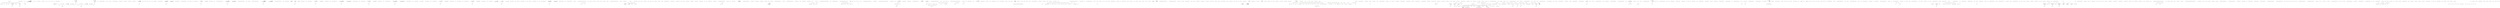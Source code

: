 digraph  {
n144 [label="HangFire.SqlServer.SqlServerWriteOnlyTransaction", span=""];
n145 [label=string, span=""];
n146 [label="System.TimeSpan", span=""];
n147 [label=string, span=""];
n148 [label=string, span=""];
n149 [label=string, span=""];
n150 [label="System.Collections.Generic.IDictionary<string, string>", span=""];
n151 [label=string, span=""];
n152 [label="System.Collections.Generic.IDictionary<string, string>", span=""];
n153 [label=string, span=""];
n154 [label=string, span=""];
n155 [label=enqueueJobSql, span=""];
n156 [label=string, span=""];
n157 [label=string, span=""];
n158 [label="System.TimeSpan", span=""];
n159 [label=string, span=""];
n160 [label=string, span=""];
n161 [label="System.TimeSpan", span=""];
n162 [label=string, span=""];
n163 [label=string, span=""];
n164 [label=double, span=""];
n165 [label=addSql, span=""];
n166 [label=string, span=""];
n167 [label=string, span=""];
n168 [label=string, span=""];
n169 [label=string, span=""];
n170 [label=string, span=""];
n171 [label=string, span=""];
n172 [label=int, span=""];
n173 [label=int, span=""];
n174 [label=trimSql, span=""];
n175 [label=string, span=""];
n176 [label=updateSql, span=""];
n177 [label=insertSql, span=""];
n178 [label=string, span=""];
n179 [label=updateSql, span=""];
n180 [label=insertSql, span=""];
n181 [label=string, span=""];
n182 [label="System.TimeSpan", span=""];
n0 [cluster="HangFire.SqlServer.SqlServerWriteOnlyTransaction.SqlServerWriteOnlyTransaction(SqlConnection)", label="Entry HangFire.SqlServer.SqlServerWriteOnlyTransaction.SqlServerWriteOnlyTransaction(SqlConnection)", span="17-17"];
n1 [cluster="HangFire.SqlServer.SqlServerWriteOnlyTransaction.SqlServerWriteOnlyTransaction(SqlConnection)", label="connection == null", span="19-19"];
n3 [cluster="HangFire.SqlServer.SqlServerWriteOnlyTransaction.SqlServerWriteOnlyTransaction(SqlConnection)", label="_connection = connection", span="21-21"];
n2 [cluster="HangFire.SqlServer.SqlServerWriteOnlyTransaction.SqlServerWriteOnlyTransaction(SqlConnection)", label="throw new ArgumentNullException(''connection'');", span="19-19"];
n4 [cluster="HangFire.SqlServer.SqlServerWriteOnlyTransaction.SqlServerWriteOnlyTransaction(SqlConnection)", label="Exit HangFire.SqlServer.SqlServerWriteOnlyTransaction.SqlServerWriteOnlyTransaction(SqlConnection)", span="17-17"];
n5 [cluster="System.ArgumentNullException.ArgumentNullException(string)", label="Entry System.ArgumentNullException.ArgumentNullException(string)", span="0-0"];
n6 [cluster="HangFire.SqlServer.SqlServerWriteOnlyTransaction.Dispose()", label="Entry HangFire.SqlServer.SqlServerWriteOnlyTransaction.Dispose()", span="24-24"];
n7 [cluster="HangFire.SqlServer.SqlServerWriteOnlyTransaction.Dispose()", label="Exit HangFire.SqlServer.SqlServerWriteOnlyTransaction.Dispose()", span="24-24"];
n8 [cluster="HangFire.SqlServer.SqlServerWriteOnlyTransaction.Commit()", label="Entry HangFire.SqlServer.SqlServerWriteOnlyTransaction.Commit()", span="28-28"];
n9 [cluster="HangFire.SqlServer.SqlServerWriteOnlyTransaction.Commit()", label="var transaction = new TransactionScope(\r\n                TransactionScopeOption.RequiresNew,\r\n                new TransactionOptions { IsolationLevel = IsolationLevel.Serializable })", span="30-32"];
n10 [cluster="HangFire.SqlServer.SqlServerWriteOnlyTransaction.Commit()", label="_connection.EnlistTransaction(Transaction.Current)", span="34-34"];
n16 [cluster="TransactionScope.cstr", label="Entry TransactionScope.cstr", span=""];
n17 [cluster="TransactionOptions.cstr", label="Entry TransactionOptions.cstr", span=""];
n13 [cluster="HangFire.SqlServer.SqlServerWriteOnlyTransaction.Commit()", label="transaction.Complete()", span="41-41"];
n11 [cluster="HangFire.SqlServer.SqlServerWriteOnlyTransaction.Commit()", label=_commandQueue, span="36-36"];
n18 [cluster="Unk.EnlistTransaction", label="Entry Unk.EnlistTransaction", span=""];
n12 [cluster="HangFire.SqlServer.SqlServerWriteOnlyTransaction.Commit()", label="command(_connection)", span="38-38"];
n19 [cluster="System.Action<T>.Invoke(T)", label="Entry System.Action<T>.Invoke(T)", span="0-0"];
n14 [cluster="HangFire.SqlServer.SqlServerWriteOnlyTransaction.Commit()", label="return true;", span="44-44"];
n20 [cluster="Unk.Complete", label="Entry Unk.Complete", span=""];
n15 [cluster="HangFire.SqlServer.SqlServerWriteOnlyTransaction.Commit()", label="Exit HangFire.SqlServer.SqlServerWriteOnlyTransaction.Commit()", span="28-28"];
n21 [cluster="HangFire.SqlServer.SqlServerWriteOnlyTransaction.ExpireJob(string, System.TimeSpan)", label="Entry HangFire.SqlServer.SqlServerWriteOnlyTransaction.ExpireJob(string, System.TimeSpan)", span="47-47"];
n22 [cluster="HangFire.SqlServer.SqlServerWriteOnlyTransaction.ExpireJob(string, System.TimeSpan)", label="QueueCommand(x => x.Execute(\r\n                @''update HangFire.Job set ExpireAt = @expireAt where Id = @id'',\r\n                new { expireAt = DateTime.UtcNow.Add(expireIn), id = jobId }))", span="49-51"];
n26 [cluster="lambda expression", label="x.Execute(\r\n                @''update HangFire.Job set ExpireAt = @expireAt where Id = @id'',\r\n                new { expireAt = DateTime.UtcNow.Add(expireIn), id = jobId })", span="49-51"];
n23 [cluster="HangFire.SqlServer.SqlServerWriteOnlyTransaction.ExpireJob(string, System.TimeSpan)", label="Exit HangFire.SqlServer.SqlServerWriteOnlyTransaction.ExpireJob(string, System.TimeSpan)", span="47-47"];
n24 [cluster="HangFire.SqlServer.SqlServerWriteOnlyTransaction.QueueCommand(System.Action<SqlConnection>)", label="Entry HangFire.SqlServer.SqlServerWriteOnlyTransaction.QueueCommand(System.Action<SqlConnection>)", span="218-218"];
n25 [cluster="lambda expression", label="Entry lambda expression", span="49-51"];
n27 [cluster="lambda expression", label="Exit lambda expression", span="49-51"];
n28 [cluster="System.DateTime.Add(System.TimeSpan)", label="Entry System.DateTime.Add(System.TimeSpan)", span="0-0"];
n29 [cluster="Unk.Execute", label="Entry Unk.Execute", span=""];
n30 [cluster="HangFire.SqlServer.SqlServerWriteOnlyTransaction.PersistJob(string)", label="Entry HangFire.SqlServer.SqlServerWriteOnlyTransaction.PersistJob(string)", span="54-54"];
n31 [cluster="HangFire.SqlServer.SqlServerWriteOnlyTransaction.PersistJob(string)", label="QueueCommand(x => x.Execute(\r\n                @''update HangFire.Job set ExpireAt = NULL where Id = @id'',\r\n                new { id = jobId }))", span="56-58"];
n34 [cluster="lambda expression", label="x.Execute(\r\n                @''update HangFire.Job set ExpireAt = NULL where Id = @id'',\r\n                new { id = jobId })", span="56-58"];
n32 [cluster="HangFire.SqlServer.SqlServerWriteOnlyTransaction.PersistJob(string)", label="Exit HangFire.SqlServer.SqlServerWriteOnlyTransaction.PersistJob(string)", span="54-54"];
n33 [cluster="lambda expression", label="Entry lambda expression", span="56-58"];
n35 [cluster="lambda expression", label="Exit lambda expression", span="56-58"];
n36 [cluster="HangFire.SqlServer.SqlServerWriteOnlyTransaction.SetJobState(string, string, System.Collections.Generic.IDictionary<string, string>)", label="Entry HangFire.SqlServer.SqlServerWriteOnlyTransaction.SetJobState(string, string, System.Collections.Generic.IDictionary<string, string>)", span="61-61"];
n37 [cluster="HangFire.SqlServer.SqlServerWriteOnlyTransaction.SetJobState(string, string, System.Collections.Generic.IDictionary<string, string>)", label="QueueCommand(x => x.Execute(\r\n                @''update HangFire.Job set State = @name, StateData = @data where Id = @id'',\r\n                new { name = state, data = JobHelper.ToJson(stateProperties), id = jobId }))", span="63-65"];
n40 [cluster="lambda expression", label="x.Execute(\r\n                @''update HangFire.Job set State = @name, StateData = @data where Id = @id'',\r\n                new { name = state, data = JobHelper.ToJson(stateProperties), id = jobId })", span="63-65"];
n38 [cluster="HangFire.SqlServer.SqlServerWriteOnlyTransaction.SetJobState(string, string, System.Collections.Generic.IDictionary<string, string>)", label="Exit HangFire.SqlServer.SqlServerWriteOnlyTransaction.SetJobState(string, string, System.Collections.Generic.IDictionary<string, string>)", span="61-61"];
n39 [cluster="lambda expression", label="Entry lambda expression", span="63-65"];
n41 [cluster="lambda expression", label="Exit lambda expression", span="63-65"];
n42 [cluster="HangFire.Common.JobHelper.ToJson(object)", label="Entry HangFire.Common.JobHelper.ToJson(object)", span="23-23"];
n43 [cluster="HangFire.SqlServer.SqlServerWriteOnlyTransaction.AppendJobHistory(string, System.Collections.Generic.IDictionary<string, string>)", label="Entry HangFire.SqlServer.SqlServerWriteOnlyTransaction.AppendJobHistory(string, System.Collections.Generic.IDictionary<string, string>)", span="68-68"];
n44 [cluster="HangFire.SqlServer.SqlServerWriteOnlyTransaction.AppendJobHistory(string, System.Collections.Generic.IDictionary<string, string>)", label="QueueCommand(x => x.Execute(\r\n                @''insert into HangFire.JobHistory (JobId, CreatedAt, Data) ''\r\n                + @''values (@jobId, @createdAt, @data)'',\r\n                new { jobId = jobId, createdAt = DateTime.UtcNow, data = JobHelper.ToJson(properties) }))", span="70-73"];
n47 [cluster="lambda expression", label="x.Execute(\r\n                @''insert into HangFire.JobHistory (JobId, CreatedAt, Data) ''\r\n                + @''values (@jobId, @createdAt, @data)'',\r\n                new { jobId = jobId, createdAt = DateTime.UtcNow, data = JobHelper.ToJson(properties) })", span="70-73"];
n45 [cluster="HangFire.SqlServer.SqlServerWriteOnlyTransaction.AppendJobHistory(string, System.Collections.Generic.IDictionary<string, string>)", label="Exit HangFire.SqlServer.SqlServerWriteOnlyTransaction.AppendJobHistory(string, System.Collections.Generic.IDictionary<string, string>)", span="68-68"];
n46 [cluster="lambda expression", label="Entry lambda expression", span="70-73"];
n48 [cluster="lambda expression", label="Exit lambda expression", span="70-73"];
n49 [cluster="HangFire.SqlServer.SqlServerWriteOnlyTransaction.AddToQueue(string, string)", label="Entry HangFire.SqlServer.SqlServerWriteOnlyTransaction.AddToQueue(string, string)", span="76-76"];
n50 [cluster="HangFire.SqlServer.SqlServerWriteOnlyTransaction.AddToQueue(string, string)", label="string enqueueJobSql = @''\r\ninsert into HangFire.JobQueue (JobId, Queue)\r\nvalues (@jobId, @queue)''", span="78-80"];
n51 [cluster="HangFire.SqlServer.SqlServerWriteOnlyTransaction.AddToQueue(string, string)", label="QueueCommand(x => x.Execute(\r\n                enqueueJobSql,\r\n                new { jobId = jobId, queue = queue }))", span="82-84"];
n54 [cluster="lambda expression", label="x.Execute(\r\n                enqueueJobSql,\r\n                new { jobId = jobId, queue = queue })", span="82-84"];
n52 [cluster="HangFire.SqlServer.SqlServerWriteOnlyTransaction.AddToQueue(string, string)", label="Exit HangFire.SqlServer.SqlServerWriteOnlyTransaction.AddToQueue(string, string)", span="76-76"];
n53 [cluster="lambda expression", label="Entry lambda expression", span="82-84"];
n55 [cluster="lambda expression", label="Exit lambda expression", span="82-84"];
n56 [cluster="HangFire.SqlServer.SqlServerWriteOnlyTransaction.IncrementCounter(string)", label="Entry HangFire.SqlServer.SqlServerWriteOnlyTransaction.IncrementCounter(string)", span="87-87"];
n57 [cluster="HangFire.SqlServer.SqlServerWriteOnlyTransaction.IncrementCounter(string)", label="QueueCommand(x => x.Execute(\r\n                @''insert into HangFire.Counter ([Key], [Value]) values (@key, @value)'',\r\n                new { key, value = +1 }))", span="89-91"];
n60 [cluster="lambda expression", label="x.Execute(\r\n                @''insert into HangFire.Counter ([Key], [Value]) values (@key, @value)'',\r\n                new { key, value = +1 })", span="89-91"];
n58 [cluster="HangFire.SqlServer.SqlServerWriteOnlyTransaction.IncrementCounter(string)", label="Exit HangFire.SqlServer.SqlServerWriteOnlyTransaction.IncrementCounter(string)", span="87-87"];
n59 [cluster="lambda expression", label="Entry lambda expression", span="89-91"];
n61 [cluster="lambda expression", label="Exit lambda expression", span="89-91"];
n62 [cluster="HangFire.SqlServer.SqlServerWriteOnlyTransaction.IncrementCounter(string, System.TimeSpan)", label="Entry HangFire.SqlServer.SqlServerWriteOnlyTransaction.IncrementCounter(string, System.TimeSpan)", span="94-94"];
n63 [cluster="HangFire.SqlServer.SqlServerWriteOnlyTransaction.IncrementCounter(string, System.TimeSpan)", label="QueueCommand(x => x.Execute(\r\n                @''insert into HangFire.Counter ([Key], [Value], [ExpireAt]) values (@key, @value, @expireAt)'',\r\n                new { key, value = +1, expireAt = DateTime.UtcNow.Add(expireIn) }))", span="96-98"];
n66 [cluster="lambda expression", label="x.Execute(\r\n                @''insert into HangFire.Counter ([Key], [Value], [ExpireAt]) values (@key, @value, @expireAt)'',\r\n                new { key, value = +1, expireAt = DateTime.UtcNow.Add(expireIn) })", span="96-98"];
n64 [cluster="HangFire.SqlServer.SqlServerWriteOnlyTransaction.IncrementCounter(string, System.TimeSpan)", label="Exit HangFire.SqlServer.SqlServerWriteOnlyTransaction.IncrementCounter(string, System.TimeSpan)", span="94-94"];
n65 [cluster="lambda expression", label="Entry lambda expression", span="96-98"];
n67 [cluster="lambda expression", label="Exit lambda expression", span="96-98"];
n68 [cluster="HangFire.SqlServer.SqlServerWriteOnlyTransaction.DecrementCounter(string)", label="Entry HangFire.SqlServer.SqlServerWriteOnlyTransaction.DecrementCounter(string)", span="101-101"];
n69 [cluster="HangFire.SqlServer.SqlServerWriteOnlyTransaction.DecrementCounter(string)", label="QueueCommand(x => x.Execute(\r\n                @''insert into HangFire.Counter ([Key], [Value]) values (@key, @value)'',\r\n                new { key, value = -1 }))", span="103-105"];
n72 [cluster="lambda expression", label="x.Execute(\r\n                @''insert into HangFire.Counter ([Key], [Value]) values (@key, @value)'',\r\n                new { key, value = -1 })", span="103-105"];
n70 [cluster="HangFire.SqlServer.SqlServerWriteOnlyTransaction.DecrementCounter(string)", label="Exit HangFire.SqlServer.SqlServerWriteOnlyTransaction.DecrementCounter(string)", span="101-101"];
n71 [cluster="lambda expression", label="Entry lambda expression", span="103-105"];
n73 [cluster="lambda expression", label="Exit lambda expression", span="103-105"];
n74 [cluster="HangFire.SqlServer.SqlServerWriteOnlyTransaction.DecrementCounter(string, System.TimeSpan)", label="Entry HangFire.SqlServer.SqlServerWriteOnlyTransaction.DecrementCounter(string, System.TimeSpan)", span="108-108"];
n75 [cluster="HangFire.SqlServer.SqlServerWriteOnlyTransaction.DecrementCounter(string, System.TimeSpan)", label="QueueCommand(x => x.Execute(\r\n                @''insert into HangFire.Counter ([Key], [Value], [ExpireAt]) values (@key, @value, @expireAt)'',\r\n                new { key, value = -1, expireAt = DateTime.UtcNow.Add(expireIn) }))", span="110-112"];
n78 [cluster="lambda expression", label="x.Execute(\r\n                @''insert into HangFire.Counter ([Key], [Value], [ExpireAt]) values (@key, @value, @expireAt)'',\r\n                new { key, value = -1, expireAt = DateTime.UtcNow.Add(expireIn) })", span="110-112"];
n76 [cluster="HangFire.SqlServer.SqlServerWriteOnlyTransaction.DecrementCounter(string, System.TimeSpan)", label="Exit HangFire.SqlServer.SqlServerWriteOnlyTransaction.DecrementCounter(string, System.TimeSpan)", span="108-108"];
n77 [cluster="lambda expression", label="Entry lambda expression", span="110-112"];
n79 [cluster="lambda expression", label="Exit lambda expression", span="110-112"];
n80 [cluster="HangFire.SqlServer.SqlServerWriteOnlyTransaction.AddToSet(string, string)", label="Entry HangFire.SqlServer.SqlServerWriteOnlyTransaction.AddToSet(string, string)", span="115-115"];
n81 [cluster="HangFire.SqlServer.SqlServerWriteOnlyTransaction.AddToSet(string, string)", label="AddToSet(key, value, 0.0)", span="117-117"];
n82 [cluster="HangFire.SqlServer.SqlServerWriteOnlyTransaction.AddToSet(string, string)", label="Exit HangFire.SqlServer.SqlServerWriteOnlyTransaction.AddToSet(string, string)", span="115-115"];
n83 [cluster="HangFire.SqlServer.SqlServerWriteOnlyTransaction.AddToSet(string, string, double)", label="Entry HangFire.SqlServer.SqlServerWriteOnlyTransaction.AddToSet(string, string, double)", span="120-120"];
n84 [cluster="HangFire.SqlServer.SqlServerWriteOnlyTransaction.AddToSet(string, string, double)", label="string addSql = @''\r\nmerge HangFire.[Set] as Target\r\nusing (VALUES (@key, @value, @score)) as Source ([Key], Value, Score)\r\non Target.[Key] = Source.[Key] and Target.Value = Source.Value\r\nwhen matched then update set Score = Source.Score\r\nwhen not matched then insert ([Key], Value, Score) values (Source.[Key], Source.Value, Source.Score);''", span="122-127"];
n85 [cluster="HangFire.SqlServer.SqlServerWriteOnlyTransaction.AddToSet(string, string, double)", label="QueueCommand(x => x.Execute(\r\n                addSql,\r\n                new { key, value, score }))", span="129-131"];
n88 [cluster="lambda expression", label="x.Execute(\r\n                addSql,\r\n                new { key, value, score })", span="129-131"];
n86 [cluster="HangFire.SqlServer.SqlServerWriteOnlyTransaction.AddToSet(string, string, double)", label="Exit HangFire.SqlServer.SqlServerWriteOnlyTransaction.AddToSet(string, string, double)", span="120-120"];
n87 [cluster="lambda expression", label="Entry lambda expression", span="129-131"];
n89 [cluster="lambda expression", label="Exit lambda expression", span="129-131"];
n90 [cluster="HangFire.SqlServer.SqlServerWriteOnlyTransaction.RemoveFromSet(string, string)", label="Entry HangFire.SqlServer.SqlServerWriteOnlyTransaction.RemoveFromSet(string, string)", span="134-134"];
n91 [cluster="HangFire.SqlServer.SqlServerWriteOnlyTransaction.RemoveFromSet(string, string)", label="QueueCommand(x => x.Execute(\r\n                @''delete from HangFire.[Set] where [Key] = @key and Value = @value'',\r\n                new { key, value }))", span="136-138"];
n94 [cluster="lambda expression", label="x.Execute(\r\n                @''delete from HangFire.[Set] where [Key] = @key and Value = @value'',\r\n                new { key, value })", span="136-138"];
n92 [cluster="HangFire.SqlServer.SqlServerWriteOnlyTransaction.RemoveFromSet(string, string)", label="Exit HangFire.SqlServer.SqlServerWriteOnlyTransaction.RemoveFromSet(string, string)", span="134-134"];
n93 [cluster="lambda expression", label="Entry lambda expression", span="136-138"];
n95 [cluster="lambda expression", label="Exit lambda expression", span="136-138"];
n96 [cluster="HangFire.SqlServer.SqlServerWriteOnlyTransaction.InsertToList(string, string)", label="Entry HangFire.SqlServer.SqlServerWriteOnlyTransaction.InsertToList(string, string)", span="141-141"];
n97 [cluster="HangFire.SqlServer.SqlServerWriteOnlyTransaction.InsertToList(string, string)", label="QueueCommand(x => x.Execute(\r\n                @''insert into HangFire.List ([Key], Value) values (@key, @value)'',\r\n                new { key, value }))", span="143-145"];
n100 [cluster="lambda expression", label="x.Execute(\r\n                @''insert into HangFire.List ([Key], Value) values (@key, @value)'',\r\n                new { key, value })", span="143-145"];
n98 [cluster="HangFire.SqlServer.SqlServerWriteOnlyTransaction.InsertToList(string, string)", label="Exit HangFire.SqlServer.SqlServerWriteOnlyTransaction.InsertToList(string, string)", span="141-141"];
n99 [cluster="lambda expression", label="Entry lambda expression", span="143-145"];
n101 [cluster="lambda expression", label="Exit lambda expression", span="143-145"];
n102 [cluster="HangFire.SqlServer.SqlServerWriteOnlyTransaction.RemoveFromList(string, string)", label="Entry HangFire.SqlServer.SqlServerWriteOnlyTransaction.RemoveFromList(string, string)", span="148-148"];
n103 [cluster="HangFire.SqlServer.SqlServerWriteOnlyTransaction.RemoveFromList(string, string)", label="QueueCommand(x => x.Execute(\r\n                @''delete from HangFire.List where [Key] = @key and Value = @value'',\r\n                new { key, value }))", span="150-152"];
n106 [cluster="lambda expression", label="x.Execute(\r\n                @''delete from HangFire.List where [Key] = @key and Value = @value'',\r\n                new { key, value })", span="150-152"];
n104 [cluster="HangFire.SqlServer.SqlServerWriteOnlyTransaction.RemoveFromList(string, string)", label="Exit HangFire.SqlServer.SqlServerWriteOnlyTransaction.RemoveFromList(string, string)", span="148-148"];
n105 [cluster="lambda expression", label="Entry lambda expression", span="150-152"];
n107 [cluster="lambda expression", label="Exit lambda expression", span="150-152"];
n108 [cluster="HangFire.SqlServer.SqlServerWriteOnlyTransaction.TrimList(string, int, int)", label="Entry HangFire.SqlServer.SqlServerWriteOnlyTransaction.TrimList(string, int, int)", span="155-155"];
n109 [cluster="HangFire.SqlServer.SqlServerWriteOnlyTransaction.TrimList(string, int, int)", label="string trimSql = @''\r\nwith cte as (\r\nselect row_number() over (order by Id desc) as row_num from HangFire.List)\r\ndelete from cte where row_num not between @start and @end''", span="157-160"];
n110 [cluster="HangFire.SqlServer.SqlServerWriteOnlyTransaction.TrimList(string, int, int)", label="QueueCommand(x => x.Execute(\r\n                trimSql,\r\n                new { start = keepStartingFrom + 1, end = keepEndingAt + 1 }))", span="162-164"];
n113 [cluster="lambda expression", label="x.Execute(\r\n                trimSql,\r\n                new { start = keepStartingFrom + 1, end = keepEndingAt + 1 })", span="162-164"];
n111 [cluster="HangFire.SqlServer.SqlServerWriteOnlyTransaction.TrimList(string, int, int)", label="Exit HangFire.SqlServer.SqlServerWriteOnlyTransaction.TrimList(string, int, int)", span="155-155"];
n112 [cluster="lambda expression", label="Entry lambda expression", span="162-164"];
n114 [cluster="lambda expression", label="Exit lambda expression", span="162-164"];
n115 [cluster="HangFire.SqlServer.SqlServerWriteOnlyTransaction.IncrementValue(string)", label="Entry HangFire.SqlServer.SqlServerWriteOnlyTransaction.IncrementValue(string)", span="167-167"];
n116 [cluster="HangFire.SqlServer.SqlServerWriteOnlyTransaction.IncrementValue(string)", label="string insertSql = @''\r\nbegin try \r\n    insert into HangFire.Value ([Key], IntValue) values (@key, 0)\r\nend try\r\nbegin catch\r\nend catch''", span="169-174"];
n118 [cluster="HangFire.SqlServer.SqlServerWriteOnlyTransaction.IncrementValue(string)", label="QueueCommand(x =>\r\n            {\r\n                var affectedRows = x.Execute(updateSql, new { key });\r\n\r\n                if (affectedRows == 0)\r\n                {\r\n                    x.Execute(insertSql + ''\n'' + updateSql, new { key });\r\n                }\r\n            })", span="178-186"];
n121 [cluster="lambda expression", label="var affectedRows = x.Execute(updateSql, new { key })", span="180-180"];
n123 [cluster="lambda expression", label="x.Execute(insertSql + ''\n'' + updateSql, new { key })", span="184-184"];
n117 [cluster="HangFire.SqlServer.SqlServerWriteOnlyTransaction.IncrementValue(string)", label="string updateSql = @''\r\nupdate HangFire.Value set IntValue = IntValue + 1 where [Key] = @key''", span="175-176"];
n119 [cluster="HangFire.SqlServer.SqlServerWriteOnlyTransaction.IncrementValue(string)", label="Exit HangFire.SqlServer.SqlServerWriteOnlyTransaction.IncrementValue(string)", span="167-167"];
n120 [cluster="lambda expression", label="Entry lambda expression", span="178-186"];
n122 [cluster="lambda expression", label="affectedRows == 0", span="182-182"];
n124 [cluster="lambda expression", label="Exit lambda expression", span="178-186"];
n125 [cluster="HangFire.SqlServer.SqlServerWriteOnlyTransaction.DecrementValue(string)", label="Entry HangFire.SqlServer.SqlServerWriteOnlyTransaction.DecrementValue(string)", span="189-189"];
n126 [cluster="HangFire.SqlServer.SqlServerWriteOnlyTransaction.DecrementValue(string)", label="string insertSql = @''\r\nbegin try \r\n    insert into HangFire.Value ([Key], IntValue) values (@key, 0)\r\nend try\r\nbegin catch\r\nend catch''", span="191-196"];
n128 [cluster="HangFire.SqlServer.SqlServerWriteOnlyTransaction.DecrementValue(string)", label="QueueCommand(x =>\r\n            {\r\n                var affectedRows = x.Execute(updateSql, new { key });\r\n\r\n                if (affectedRows == 0)\r\n                {\r\n                    x.Execute(insertSql + ''\n'' + updateSql, new { key });\r\n                }\r\n            })", span="200-208"];
n131 [cluster="lambda expression", label="var affectedRows = x.Execute(updateSql, new { key })", span="202-202"];
n133 [cluster="lambda expression", label="x.Execute(insertSql + ''\n'' + updateSql, new { key })", span="206-206"];
n127 [cluster="HangFire.SqlServer.SqlServerWriteOnlyTransaction.DecrementValue(string)", label="string updateSql = @''\r\nupdate HangFire.Value set IntValue = IntValue - 1 where [Key] = @key''", span="197-198"];
n129 [cluster="HangFire.SqlServer.SqlServerWriteOnlyTransaction.DecrementValue(string)", label="Exit HangFire.SqlServer.SqlServerWriteOnlyTransaction.DecrementValue(string)", span="189-189"];
n130 [cluster="lambda expression", label="Entry lambda expression", span="200-208"];
n132 [cluster="lambda expression", label="affectedRows == 0", span="204-204"];
n134 [cluster="lambda expression", label="Exit lambda expression", span="200-208"];
n135 [cluster="HangFire.SqlServer.SqlServerWriteOnlyTransaction.ExpireValue(string, System.TimeSpan)", label="Entry HangFire.SqlServer.SqlServerWriteOnlyTransaction.ExpireValue(string, System.TimeSpan)", span="211-211"];
n136 [cluster="HangFire.SqlServer.SqlServerWriteOnlyTransaction.ExpireValue(string, System.TimeSpan)", label="QueueCommand(x => x.Execute(\r\n                @''update HangFire.Value set ExpireAt = @expireAt where [Key] = @key'',\r\n                new { expireAt = DateTime.UtcNow.Add(expireIn), key = key }))", span="213-215"];
n139 [cluster="lambda expression", label="x.Execute(\r\n                @''update HangFire.Value set ExpireAt = @expireAt where [Key] = @key'',\r\n                new { expireAt = DateTime.UtcNow.Add(expireIn), key = key })", span="213-215"];
n137 [cluster="HangFire.SqlServer.SqlServerWriteOnlyTransaction.ExpireValue(string, System.TimeSpan)", label="Exit HangFire.SqlServer.SqlServerWriteOnlyTransaction.ExpireValue(string, System.TimeSpan)", span="211-211"];
n138 [cluster="lambda expression", label="Entry lambda expression", span="213-215"];
n140 [cluster="lambda expression", label="Exit lambda expression", span="213-215"];
n141 [cluster="HangFire.SqlServer.SqlServerWriteOnlyTransaction.QueueCommand(System.Action<SqlConnection>)", label="_commandQueue.Enqueue(action)", span="220-220"];
n142 [cluster="HangFire.SqlServer.SqlServerWriteOnlyTransaction.QueueCommand(System.Action<SqlConnection>)", label="Exit HangFire.SqlServer.SqlServerWriteOnlyTransaction.QueueCommand(System.Action<SqlConnection>)", span="218-218"];
n143 [cluster="System.Collections.Generic.Queue<T>.Enqueue(T)", label="Entry System.Collections.Generic.Queue<T>.Enqueue(T)", span="0-0"];
m1_0 [cluster="HangFire.Client.ClientJobDescriptor.ClientJobDescriptor(IRedisClient, string, System.Collections.Generic.IDictionary<string, string>, HangFire.States.JobState)", file="ClientJobDescriptor.cs", label="Entry HangFire.Client.ClientJobDescriptor.ClientJobDescriptor(IRedisClient, string, System.Collections.Generic.IDictionary<string, string>, HangFire.States.JobState)", span="15-15"];
m1_1 [cluster="HangFire.Client.ClientJobDescriptor.ClientJobDescriptor(IRedisClient, string, System.Collections.Generic.IDictionary<string, string>, HangFire.States.JobState)", file="ClientJobDescriptor.cs", label="redis == null", span="21-21"];
m1_3 [cluster="HangFire.Client.ClientJobDescriptor.ClientJobDescriptor(IRedisClient, string, System.Collections.Generic.IDictionary<string, string>, HangFire.States.JobState)", file="ClientJobDescriptor.cs", label="jobId == null", span="22-22"];
m1_5 [cluster="HangFire.Client.ClientJobDescriptor.ClientJobDescriptor(IRedisClient, string, System.Collections.Generic.IDictionary<string, string>, HangFire.States.JobState)", file="ClientJobDescriptor.cs", label="jobParameters == null", span="23-23"];
m1_7 [cluster="HangFire.Client.ClientJobDescriptor.ClientJobDescriptor(IRedisClient, string, System.Collections.Generic.IDictionary<string, string>, HangFire.States.JobState)", file="ClientJobDescriptor.cs", label="state == null", span="24-24"];
m1_9 [cluster="HangFire.Client.ClientJobDescriptor.ClientJobDescriptor(IRedisClient, string, System.Collections.Generic.IDictionary<string, string>, HangFire.States.JobState)", file="ClientJobDescriptor.cs", label="_redis = redis", span="26-26"];
m1_10 [cluster="HangFire.Client.ClientJobDescriptor.ClientJobDescriptor(IRedisClient, string, System.Collections.Generic.IDictionary<string, string>, HangFire.States.JobState)", file="ClientJobDescriptor.cs", label="_stateMachine = new StateMachine(redis)", span="27-27"];
m1_11 [cluster="HangFire.Client.ClientJobDescriptor.ClientJobDescriptor(IRedisClient, string, System.Collections.Generic.IDictionary<string, string>, HangFire.States.JobState)", file="ClientJobDescriptor.cs", label="_state = state", span="29-29"];
m1_12 [cluster="HangFire.Client.ClientJobDescriptor.ClientJobDescriptor(IRedisClient, string, System.Collections.Generic.IDictionary<string, string>, HangFire.States.JobState)", file="ClientJobDescriptor.cs", label="_jobParameters = jobParameters", span="30-30"];
m1_13 [cluster="HangFire.Client.ClientJobDescriptor.ClientJobDescriptor(IRedisClient, string, System.Collections.Generic.IDictionary<string, string>, HangFire.States.JobState)", file="ClientJobDescriptor.cs", label="JobId = jobId", span="31-31"];
m1_2 [cluster="HangFire.Client.ClientJobDescriptor.ClientJobDescriptor(IRedisClient, string, System.Collections.Generic.IDictionary<string, string>, HangFire.States.JobState)", file="ClientJobDescriptor.cs", label="throw new ArgumentNullException(''redis'');", span="21-21"];
m1_4 [cluster="HangFire.Client.ClientJobDescriptor.ClientJobDescriptor(IRedisClient, string, System.Collections.Generic.IDictionary<string, string>, HangFire.States.JobState)", file="ClientJobDescriptor.cs", label="throw new ArgumentNullException(''jobId'');", span="22-22"];
m1_6 [cluster="HangFire.Client.ClientJobDescriptor.ClientJobDescriptor(IRedisClient, string, System.Collections.Generic.IDictionary<string, string>, HangFire.States.JobState)", file="ClientJobDescriptor.cs", label="throw new ArgumentNullException(''jobParameters'');", span="23-23"];
m1_8 [cluster="HangFire.Client.ClientJobDescriptor.ClientJobDescriptor(IRedisClient, string, System.Collections.Generic.IDictionary<string, string>, HangFire.States.JobState)", file="ClientJobDescriptor.cs", label="throw new ArgumentNullException(''state'');", span="24-24"];
m1_14 [cluster="HangFire.Client.ClientJobDescriptor.ClientJobDescriptor(IRedisClient, string, System.Collections.Generic.IDictionary<string, string>, HangFire.States.JobState)", file="ClientJobDescriptor.cs", label="Exit HangFire.Client.ClientJobDescriptor.ClientJobDescriptor(IRedisClient, string, System.Collections.Generic.IDictionary<string, string>, HangFire.States.JobState)", span="15-15"];
m1_31 [cluster="HangFire.JobHelper.FromJson<T>(string)", file="ClientJobDescriptor.cs", label="Entry HangFire.JobHelper.FromJson<T>(string)", span="37-37"];
m1_25 [cluster="HangFire.Client.ClientJobDescriptor.GetParameter<T>(string)", file="ClientJobDescriptor.cs", label="Entry HangFire.Client.ClientJobDescriptor.GetParameter<T>(string)", span="43-43"];
m1_26 [cluster="HangFire.Client.ClientJobDescriptor.GetParameter<T>(string)", file="ClientJobDescriptor.cs", label="String.IsNullOrEmpty(name)", span="45-45"];
m1_28 [cluster="HangFire.Client.ClientJobDescriptor.GetParameter<T>(string)", file="ClientJobDescriptor.cs", label="return _jobParameters.ContainsKey(name)\r\n                ? JobHelper.FromJson<T>(_jobParameters[name])\r\n                : default(T);", span="47-49"];
m1_27 [cluster="HangFire.Client.ClientJobDescriptor.GetParameter<T>(string)", file="ClientJobDescriptor.cs", label="throw new ArgumentNullException(''name'');", span="45-45"];
m1_29 [cluster="HangFire.Client.ClientJobDescriptor.GetParameter<T>(string)", file="ClientJobDescriptor.cs", label="Exit HangFire.Client.ClientJobDescriptor.GetParameter<T>(string)", span="43-43"];
m1_37 [cluster="Unk.SetRangeInHash", file="ClientJobDescriptor.cs", label="Entry Unk.SetRangeInHash", span=""];
m1_36 [cluster="string.Format(string, object)", file="ClientJobDescriptor.cs", label="Entry string.Format(string, object)", span="0-0"];
m1_22 [cluster="string.IsNullOrEmpty(string)", file="ClientJobDescriptor.cs", label="Entry string.IsNullOrEmpty(string)", span="0-0"];
m1_32 [cluster="HangFire.Client.ClientJobDescriptor.Create()", file="ClientJobDescriptor.cs", label="Entry HangFire.Client.ClientJobDescriptor.Create()", span="52-52"];
m1_33 [cluster="HangFire.Client.ClientJobDescriptor.Create()", file="ClientJobDescriptor.cs", label="_redis.SetRangeInHash(\r\n                String.Format(''hangfire:job:{0}'', JobId),\r\n                _jobParameters)", span="54-56"];
m1_34 [cluster="HangFire.Client.ClientJobDescriptor.Create()", file="ClientJobDescriptor.cs", label="_stateMachine.ChangeState(JobId, _state)", span="60-60"];
m1_35 [cluster="HangFire.Client.ClientJobDescriptor.Create()", file="ClientJobDescriptor.cs", label="Exit HangFire.Client.ClientJobDescriptor.Create()", span="52-52"];
m1_23 [cluster="HangFire.JobHelper.ToJson(object)", file="ClientJobDescriptor.cs", label="Entry HangFire.JobHelper.ToJson(object)", span="32-32"];
m1_38 [cluster="HangFire.States.StateMachine.ChangeState(string, HangFire.States.JobState, params string[])", file="ClientJobDescriptor.cs", label="Entry HangFire.States.StateMachine.ChangeState(string, HangFire.States.JobState, params string[])", span="58-58"];
m1_30 [cluster="System.Collections.Generic.IDictionary<TKey, TValue>.ContainsKey(TKey)", file="ClientJobDescriptor.cs", label="Entry System.Collections.Generic.IDictionary<TKey, TValue>.ContainsKey(TKey)", span="0-0"];
m1_24 [cluster="System.Collections.Generic.IDictionary<TKey, TValue>.Add(TKey, TValue)", file="ClientJobDescriptor.cs", label="Entry System.Collections.Generic.IDictionary<TKey, TValue>.Add(TKey, TValue)", span="0-0"];
m1_17 [cluster="HangFire.Client.ClientJobDescriptor.SetParameter(string, object)", file="ClientJobDescriptor.cs", label="Entry HangFire.Client.ClientJobDescriptor.SetParameter(string, object)", span="36-36"];
m1_18 [cluster="HangFire.Client.ClientJobDescriptor.SetParameter(string, object)", file="ClientJobDescriptor.cs", label="String.IsNullOrEmpty(name)", span="38-38"];
m1_20 [cluster="HangFire.Client.ClientJobDescriptor.SetParameter(string, object)", file="ClientJobDescriptor.cs", label="_jobParameters.Add(name, JobHelper.ToJson(value))", span="40-40"];
m1_19 [cluster="HangFire.Client.ClientJobDescriptor.SetParameter(string, object)", file="ClientJobDescriptor.cs", label="throw new ArgumentNullException(''name'');", span="38-38"];
m1_21 [cluster="HangFire.Client.ClientJobDescriptor.SetParameter(string, object)", file="ClientJobDescriptor.cs", label="Exit HangFire.Client.ClientJobDescriptor.SetParameter(string, object)", span="36-36"];
m1_16 [cluster="HangFire.States.StateMachine.StateMachine(IRedisClient)", file="ClientJobDescriptor.cs", label="Entry HangFire.States.StateMachine.StateMachine(IRedisClient)", span="36-36"];
m1_39 [file="ClientJobDescriptor.cs", label="HangFire.Client.ClientJobDescriptor", span=""];
m2_9 [cluster="System.Collections.Generic.Dictionary<TKey, TValue>.Dictionary()", file="ClientSteps.cs", label="Entry System.Collections.Generic.Dictionary<TKey, TValue>.Dictionary()", span="0-0"];
m2_2 [cluster="HangFire.States.ScheduledState.ScheduledState(System.DateTime)", file="ClientSteps.cs", label="Entry HangFire.States.ScheduledState.ScheduledState(System.DateTime)", span="32-32"];
m2_3 [cluster="HangFire.States.ScheduledState.ScheduledState(System.DateTime)", color=green, community=0, file="ClientSteps.cs", label="EnqueueAt = enqueueAt", prediction=0, span="34-34"];
m2_4 [cluster="HangFire.States.ScheduledState.ScheduledState(System.DateTime)", color=green, community=0, file="ClientSteps.cs", label="ScheduledAt = DateTime.UtcNow", prediction=1, span="35-35"];
m2_5 [cluster="HangFire.States.ScheduledState.ScheduledState(System.DateTime)", file="ClientSteps.cs", label="Exit HangFire.States.ScheduledState.ScheduledState(System.DateTime)", span="32-32"];
m2_25 [cluster="HangFire.Storage.IWriteOnlyTransaction.RemoveFromSet(string, string)", file="ClientSteps.cs", label="Entry HangFire.Storage.IWriteOnlyTransaction.RemoveFromSet(string, string)", span="43-43"];
m2_11 [cluster="HangFire.States.ScheduledState.Handler.Apply(HangFire.States.ApplyStateContext, HangFire.Storage.IWriteOnlyTransaction)", file="ClientSteps.cs", label="Entry HangFire.States.ScheduledState.Handler.Apply(HangFire.States.ApplyStateContext, HangFire.Storage.IWriteOnlyTransaction)", span="57-57"];
m2_12 [cluster="HangFire.States.ScheduledState.Handler.Apply(HangFire.States.ApplyStateContext, HangFire.Storage.IWriteOnlyTransaction)", color=green, community=0, file="ClientSteps.cs", label="var scheduledState = context.NewState as ScheduledState", prediction=2, span="59-59"];
m2_16 [cluster="HangFire.States.ScheduledState.Handler.Apply(HangFire.States.ApplyStateContext, HangFire.Storage.IWriteOnlyTransaction)", color=green, community=0, file="ClientSteps.cs", label="transaction.AddToSet(''schedule'', context.JobId, timestamp)", prediction=3, span="68-68"];
m2_13 [cluster="HangFire.States.ScheduledState.Handler.Apply(HangFire.States.ApplyStateContext, HangFire.Storage.IWriteOnlyTransaction)", color=green, community=0, file="ClientSteps.cs", label="scheduledState == null", prediction=4, span="60-60"];
m2_15 [cluster="HangFire.States.ScheduledState.Handler.Apply(HangFire.States.ApplyStateContext, HangFire.Storage.IWriteOnlyTransaction)", color=green, community=0, file="ClientSteps.cs", label="var timestamp = JobHelper.ToTimestamp(scheduledState.EnqueueAt)", prediction=5, span="67-67"];
m2_14 [cluster="HangFire.States.ScheduledState.Handler.Apply(HangFire.States.ApplyStateContext, HangFire.Storage.IWriteOnlyTransaction)", color=green, community=0, file="ClientSteps.cs", label="throw new InvalidOperationException(String.Format(\r\n                        ''`{0}` state handler can be registered only for the Scheduled state.'',\r\n                        typeof(Handler).FullName));", prediction=6, span="62-64"];
m2_17 [cluster="HangFire.States.ScheduledState.Handler.Apply(HangFire.States.ApplyStateContext, HangFire.Storage.IWriteOnlyTransaction)", file="ClientSteps.cs", label="Exit HangFire.States.ScheduledState.Handler.Apply(HangFire.States.ApplyStateContext, HangFire.Storage.IWriteOnlyTransaction)", span="57-57"];
m2_20 [cluster="HangFire.Common.JobHelper.ToTimestamp(System.DateTime)", file="ClientSteps.cs", label="Entry HangFire.Common.JobHelper.ToTimestamp(System.DateTime)", span="39-39"];
m2_0 [cluster="HangFire.States.ScheduledState.ScheduledState(System.TimeSpan)", file="ClientSteps.cs", label="Entry HangFire.States.ScheduledState.ScheduledState(System.TimeSpan)", span="27-27"];
m2_1 [cluster="HangFire.States.ScheduledState.ScheduledState(System.TimeSpan)", file="ClientSteps.cs", label="Exit HangFire.States.ScheduledState.ScheduledState(System.TimeSpan)", span="27-27"];
m2_6 [cluster="HangFire.States.ScheduledState.SerializeData()", file="ClientSteps.cs", label="Entry HangFire.States.ScheduledState.SerializeData()", span="46-46"];
m2_7 [cluster="HangFire.States.ScheduledState.SerializeData()", color=green, community=0, file="ClientSteps.cs", label="return new Dictionary<string, string>\r\n            {\r\n                { ''EnqueueAt'', JobHelper.SerializeDateTime(EnqueueAt) },\r\n                { ''ScheduledAt'', JobHelper.SerializeDateTime(ScheduledAt) }\r\n            };", prediction=7, span="48-52"];
m2_8 [cluster="HangFire.States.ScheduledState.SerializeData()", file="ClientSteps.cs", label="Exit HangFire.States.ScheduledState.SerializeData()", span="46-46"];
m2_22 [cluster="HangFire.States.ScheduledState.Handler.Unapply(HangFire.States.ApplyStateContext, HangFire.Storage.IWriteOnlyTransaction)", file="ClientSteps.cs", label="Entry HangFire.States.ScheduledState.Handler.Unapply(HangFire.States.ApplyStateContext, HangFire.Storage.IWriteOnlyTransaction)", span="71-71"];
m2_23 [cluster="HangFire.States.ScheduledState.Handler.Unapply(HangFire.States.ApplyStateContext, HangFire.Storage.IWriteOnlyTransaction)", file="ClientSteps.cs", label="transaction.RemoveFromSet(''schedule'', context.JobId)", span="73-73"];
m2_24 [cluster="HangFire.States.ScheduledState.Handler.Unapply(HangFire.States.ApplyStateContext, HangFire.Storage.IWriteOnlyTransaction)", file="ClientSteps.cs", label="Exit HangFire.States.ScheduledState.Handler.Unapply(HangFire.States.ApplyStateContext, HangFire.Storage.IWriteOnlyTransaction)", span="71-71"];
m2_21 [cluster="HangFire.Storage.IWriteOnlyTransaction.AddToSet(string, string, double)", file="ClientSteps.cs", label="Entry HangFire.Storage.IWriteOnlyTransaction.AddToSet(string, string, double)", span="42-42"];
m2_19 [cluster="string.Format(string, object)", file="ClientSteps.cs", label="Entry string.Format(string, object)", span="0-0"];
m2_18 [cluster="System.InvalidOperationException.InvalidOperationException(string)", file="ClientSteps.cs", label="Entry System.InvalidOperationException.InvalidOperationException(string)", span="0-0"];
m2_10 [cluster="HangFire.Common.JobHelper.SerializeDateTime(System.DateTime)", file="ClientSteps.cs", label="Entry HangFire.Common.JobHelper.SerializeDateTime(System.DateTime)", span="50-50"];
m2_26 [file="ClientSteps.cs", label="HangFire.States.ScheduledState", span=""];
m4_18 [cluster="HangFire.Client.JobCreator.CreateJob(HangFire.Client.CreateContext)", file="JobCreator.cs", label="InvokeExceptionFilters(exceptionContext, _clientExceptionFilters)", span="48-48"];
m4_24 [cluster="HangFire.States.EnqueuedState.ValidateQueueName(string)", file="JobCreator.cs", label="String.IsNullOrWhiteSpace(queue)", span="75-75"];
m4_65 [cluster="HangFire.Client.JobCreator.InvokeExceptionFilters(HangFire.Filters.ClientExceptionContext, System.Collections.Generic.IEnumerable<HangFire.Filters.IClientExceptionFilter>)", color=green, community=0, file="JobCreator.cs", label="filters.Reverse()", prediction=8, span="117-117"];
m4_66 [cluster="HangFire.Client.JobCreator.InvokeExceptionFilters(HangFire.Filters.ClientExceptionContext, System.Collections.Generic.IEnumerable<HangFire.Filters.IClientExceptionFilter>)", file="JobCreator.cs", label="filter.OnClientException(context)", span="119-119"];
m4_67 [cluster="HangFire.Client.JobCreator.InvokeExceptionFilters(HangFire.Filters.ClientExceptionContext, System.Collections.Generic.IEnumerable<HangFire.Filters.IClientExceptionFilter>)", file="JobCreator.cs", label="Exit HangFire.Client.JobCreator.InvokeExceptionFilters(HangFire.Filters.ClientExceptionContext, System.Collections.Generic.IEnumerable<HangFire.Filters.IClientExceptionFilter>)", span="114-114"];
m4_37 [cluster="lambda expression", file="JobCreator.cs", label="Exit lambda expression", span="62-66"];
m4_68 [cluster="HangFire.Filters.IClientExceptionFilter.OnClientException(HangFire.Filters.ClientExceptionContext)", file="JobCreator.cs", label="Entry HangFire.Filters.IClientExceptionFilter.OnClientException(HangFire.Filters.ClientExceptionContext)", span="4-4"];
m4_45 [cluster="HangFire.Client.JobCreator.InvokeClientFilter(HangFire.Filters.IClientFilter, HangFire.Filters.CreatingContext, System.Func<HangFire.Filters.CreatedContext>)", file="JobCreator.cs", label="Entry HangFire.Client.JobCreator.InvokeClientFilter(HangFire.Filters.IClientFilter, HangFire.Filters.CreatingContext, System.Func<HangFire.Filters.CreatedContext>)", span="74-74"];
m4_48 [cluster="HangFire.Client.JobCreator.InvokeClientFilter(HangFire.Filters.IClientFilter, HangFire.Filters.CreatingContext, System.Func<HangFire.Filters.CreatedContext>)", file="JobCreator.cs", label="return new CreatedContext(\r\n                    preContext, true, null);", span="82-83"];
m4_54 [cluster="HangFire.Client.JobCreator.InvokeClientFilter(HangFire.Filters.IClientFilter, HangFire.Filters.CreatingContext, System.Func<HangFire.Filters.CreatedContext>)", file="JobCreator.cs", label="postContext = new CreatedContext(\r\n                    preContext, false, ex)", span="95-96"];
m4_46 [cluster="HangFire.Client.JobCreator.InvokeClientFilter(HangFire.Filters.IClientFilter, HangFire.Filters.CreatingContext, System.Func<HangFire.Filters.CreatedContext>)", file="JobCreator.cs", label="filter.OnCreating(preContext)", span="79-79"];
m4_47 [cluster="HangFire.Client.JobCreator.InvokeClientFilter(HangFire.Filters.IClientFilter, HangFire.Filters.CreatingContext, System.Func<HangFire.Filters.CreatedContext>)", file="JobCreator.cs", label="preContext.Canceled", span="80-80"];
m4_51 [cluster="HangFire.Client.JobCreator.InvokeClientFilter(HangFire.Filters.IClientFilter, HangFire.Filters.CreatingContext, System.Func<HangFire.Filters.CreatedContext>)", file="JobCreator.cs", label="postContext = continuation()", span="90-90"];
m4_55 [cluster="HangFire.Client.JobCreator.InvokeClientFilter(HangFire.Filters.IClientFilter, HangFire.Filters.CreatingContext, System.Func<HangFire.Filters.CreatedContext>)", file="JobCreator.cs", label="filter.OnCreated(postContext)", span="98-98"];
m4_59 [cluster="HangFire.Client.JobCreator.InvokeClientFilter(HangFire.Filters.IClientFilter, HangFire.Filters.CreatingContext, System.Func<HangFire.Filters.CreatedContext>)", file="JobCreator.cs", label="filter.OnCreated(postContext)", span="108-108"];
m4_50 [cluster="HangFire.Client.JobCreator.InvokeClientFilter(HangFire.Filters.IClientFilter, HangFire.Filters.CreatingContext, System.Func<HangFire.Filters.CreatedContext>)", file="JobCreator.cs", label="CreatedContext postContext", span="87-87"];
m4_53 [cluster="HangFire.Client.JobCreator.InvokeClientFilter(HangFire.Filters.IClientFilter, HangFire.Filters.CreatingContext, System.Func<HangFire.Filters.CreatedContext>)", file="JobCreator.cs", label="wasError = true", span="94-94"];
m4_56 [cluster="HangFire.Client.JobCreator.InvokeClientFilter(HangFire.Filters.IClientFilter, HangFire.Filters.CreatingContext, System.Func<HangFire.Filters.CreatedContext>)", file="JobCreator.cs", label="!postContext.ExceptionHandled", span="100-100"];
m4_60 [cluster="HangFire.Client.JobCreator.InvokeClientFilter(HangFire.Filters.IClientFilter, HangFire.Filters.CreatingContext, System.Func<HangFire.Filters.CreatedContext>)", file="JobCreator.cs", label="return postContext;", span="111-111"];
m4_57 [cluster="HangFire.Client.JobCreator.InvokeClientFilter(HangFire.Filters.IClientFilter, HangFire.Filters.CreatingContext, System.Func<HangFire.Filters.CreatedContext>)", file="JobCreator.cs", label="throw;", span="102-102"];
m4_49 [cluster="HangFire.Client.JobCreator.InvokeClientFilter(HangFire.Filters.IClientFilter, HangFire.Filters.CreatingContext, System.Func<HangFire.Filters.CreatedContext>)", file="JobCreator.cs", label="var wasError = false", span="86-86"];
m4_52 [cluster="HangFire.Client.JobCreator.InvokeClientFilter(HangFire.Filters.IClientFilter, HangFire.Filters.CreatingContext, System.Func<HangFire.Filters.CreatedContext>)", file="JobCreator.cs", label=Exception, span="92-92"];
m4_58 [cluster="HangFire.Client.JobCreator.InvokeClientFilter(HangFire.Filters.IClientFilter, HangFire.Filters.CreatingContext, System.Func<HangFire.Filters.CreatedContext>)", file="JobCreator.cs", label="!wasError", span="106-106"];
m4_61 [cluster="HangFire.Client.JobCreator.InvokeClientFilter(HangFire.Filters.IClientFilter, HangFire.Filters.CreatingContext, System.Func<HangFire.Filters.CreatedContext>)", file="JobCreator.cs", label="Exit HangFire.Client.JobCreator.InvokeClientFilter(HangFire.Filters.IClientFilter, HangFire.Filters.CreatingContext, System.Func<HangFire.Filters.CreatedContext>)", span="74-74"];
m4_31 [cluster="System.InvalidOperationException.InvalidOperationException(string)", file="JobCreator.cs", label="Entry System.InvalidOperationException.InvalidOperationException(string)", span="0-0"];
m4_29 [cluster="HangFire.Client.JobCreator.CreateWithFilters(HangFire.Client.CreateContext, HangFire.Client.ClientJobDescriptor, System.Collections.Generic.IEnumerable<HangFire.Filters.IClientFilter>)", file="JobCreator.cs", label="Exit HangFire.Client.JobCreator.CreateWithFilters(HangFire.Client.CreateContext, HangFire.Client.ClientJobDescriptor, System.Collections.Generic.IEnumerable<HangFire.Filters.IClientFilter>)", span="56-56"];
m4_30 [cluster="System.Text.RegularExpressions.Regex.IsMatch(string, string)", file="JobCreator.cs", label="Entry System.Text.RegularExpressions.Regex.IsMatch(string, string)", span="0-0"];
m4_32 [cluster="Unk.Aggregate", file="JobCreator.cs", label="Entry Unk.Aggregate", span=""];
m4_19 [cluster="HangFire.Client.JobCreator.CreateJob(HangFire.Client.CreateContext)", file="JobCreator.cs", label="!exceptionContext.ExceptionHandled", span="49-49"];
m4_64 [cluster="HangFire.Filters.IClientFilter.OnCreated(HangFire.Filters.CreatedContext)", file="JobCreator.cs", label="Entry HangFire.Filters.IClientFilter.OnCreated(HangFire.Filters.CreatedContext)", span="5-5"];
m4_21 [cluster="HangFire.Client.JobCreator.CreateJob(HangFire.Client.CreateContext)", file="JobCreator.cs", label="Exit HangFire.Client.JobCreator.CreateJob(HangFire.Client.CreateContext)", span="38-38"];
m4_23 [cluster="HangFire.Filters.ClientExceptionContext.ClientExceptionContext(HangFire.Client.CreateContext, System.Exception)", file="JobCreator.cs", label="Entry HangFire.Filters.ClientExceptionContext.ClientExceptionContext(HangFire.Client.CreateContext, System.Exception)", span="8-8"];
m4_26 [cluster="HangFire.Client.JobCreator.CreateWithFilters(HangFire.Client.CreateContext, HangFire.Client.ClientJobDescriptor, System.Collections.Generic.IEnumerable<HangFire.Filters.IClientFilter>)", file="JobCreator.cs", label="Func<CreatedContext> continuation = () =>\r\n            {\r\n                jobDescriptor.Create();\r\n                return new CreatedContext(createContext, false, null);\r\n            }", span="62-66"];
m4_27 [cluster="HangFire.Client.JobCreator.CreateWithFilters(HangFire.Client.CreateContext, HangFire.Client.ClientJobDescriptor, System.Collections.Generic.IEnumerable<HangFire.Filters.IClientFilter>)", file="JobCreator.cs", label="var thunk = filters.Reverse().Aggregate(continuation,\r\n                (next, filter) => () => InvokeClientFilter(filter, preContext, next))", span="68-69"];
m4_25 [cluster="HangFire.Client.JobCreator.CreateWithFilters(HangFire.Client.CreateContext, HangFire.Client.ClientJobDescriptor, System.Collections.Generic.IEnumerable<HangFire.Filters.IClientFilter>)", file="JobCreator.cs", label="var preContext = new CreatingContext(createContext)", span="61-61"];
m4_28 [cluster="HangFire.Client.JobCreator.CreateWithFilters(HangFire.Client.CreateContext, HangFire.Client.ClientJobDescriptor, System.Collections.Generic.IEnumerable<HangFire.Filters.IClientFilter>)", file="JobCreator.cs", label="thunk()", span="71-71"];
m4_33 [cluster="HangFire.States.EnqueuedState.Handler.Apply(HangFire.Common.States.StateApplyingContext, System.Collections.Generic.IDictionary<string, string>)", file="JobCreator.cs", label="Entry HangFire.States.EnqueuedState.Handler.Apply(HangFire.Common.States.StateApplyingContext, System.Collections.Generic.IDictionary<string, string>)", span="89-89"];
m4_39 [cluster="HangFire.States.EnqueuedStateExtensions.GetQueue(HangFire.Common.JobMethod)", file="JobCreator.cs", label="method == null", span="108-108"];
m4_22 [cluster="string.IsNullOrEmpty(string)", file="JobCreator.cs", label="Entry string.IsNullOrEmpty(string)", span="0-0"];
m4_5 [cluster="HangFire.Client.JobCreator.JobCreator(System.Collections.Generic.IEnumerable<HangFire.Filters.IClientFilter>, System.Collections.Generic.IEnumerable<HangFire.Filters.IClientExceptionFilter>)", file="JobCreator.cs", label="Entry HangFire.Client.JobCreator.JobCreator(System.Collections.Generic.IEnumerable<HangFire.Filters.IClientFilter>, System.Collections.Generic.IEnumerable<HangFire.Filters.IClientExceptionFilter>)", span="27-27"];
m4_38 [cluster="HangFire.Client.ClientJobDescriptor.Create()", file="JobCreator.cs", label="Entry HangFire.Client.ClientJobDescriptor.Create()", span="55-55"];
m4_41 [cluster="lambda expression", file="JobCreator.cs", label="Exit lambda expression", span="69-69"];
m4_40 [cluster="lambda expression", file="JobCreator.cs", label="Entry lambda expression", span="69-69"];
m4_42 [cluster="lambda expression", file="JobCreator.cs", label="Entry lambda expression", span="69-69"];
m4_0 [cluster="HangFire.States.EnqueuedState.GetProperties(HangFire.Common.JobMethod)", file="JobCreator.cs", label="Entry HangFire.States.EnqueuedState.GetProperties(HangFire.Common.JobMethod)", span="32-32"];
m4_1 [cluster="HangFire.States.EnqueuedState.GetProperties(HangFire.Common.JobMethod)", file="JobCreator.cs", label="var queue = GetQueue(data)", span="34-34"];
m4_2 [cluster="HangFire.States.EnqueuedState.GetProperties(HangFire.Common.JobMethod)", file="JobCreator.cs", label="return new Dictionary<string, string>\r\n                {\r\n                    { ''EnqueuedAt'', JobHelper.ToStringTimestamp(DateTime.UtcNow) },\r\n                    { ''Queue'', queue }\r\n                };", span="36-40"];
m4_3 [cluster="HangFire.States.EnqueuedState.GetProperties(HangFire.Common.JobMethod)", file="JobCreator.cs", label="Exit HangFire.States.EnqueuedState.GetProperties(HangFire.Common.JobMethod)", span="32-32"];
m4_14 [cluster="HangFire.States.EnqueuedState.GetQueue(HangFire.Common.JobMethod)", file="JobCreator.cs", label="var queueName = attribute != null\r\n                ? !String.IsNullOrEmpty(attribute.Name) ? attribute.Name : DefaultQueue\r\n                : DefaultQueue", span="65-67"];
m4_17 [cluster="HangFire.States.EnqueuedState.GetQueue(HangFire.Common.JobMethod)", file="JobCreator.cs", label="Exit HangFire.States.EnqueuedState.GetQueue(HangFire.Common.JobMethod)", span="43-43"];
m4_15 [cluster="HangFire.States.EnqueuedState.GetQueue(HangFire.Common.JobMethod)", file="JobCreator.cs", label="ValidateQueueName(queueName)", span="68-68"];
m4_16 [cluster="HangFire.States.EnqueuedState.GetQueue(HangFire.Common.JobMethod)", file="JobCreator.cs", label="return queueName;", span="70-70"];
m4_20 [cluster="System.Collections.IEnumerable.OfType<TResult>()", file="JobCreator.cs", label="Entry System.Collections.IEnumerable.OfType<TResult>()", span="0-0"];
m4_34 [cluster="lambda expression", file="JobCreator.cs", label="Entry lambda expression", span="62-66"];
m4_35 [cluster="lambda expression", file="JobCreator.cs", label="jobDescriptor.Create()", span="64-64"];
m4_36 [cluster="lambda expression", file="JobCreator.cs", label="return new CreatedContext(createContext, false, null);", span="65-65"];
m4_62 [cluster="HangFire.Filters.IClientFilter.OnCreating(HangFire.Filters.CreatingContext)", file="JobCreator.cs", label="Entry HangFire.Filters.IClientFilter.OnCreating(HangFire.Filters.CreatingContext)", span="4-4"];
m4_43 [cluster="lambda expression", file="JobCreator.cs", label="InvokeClientFilter(filter, preContext, next)", span="69-69"];
m4_44 [cluster="lambda expression", file="JobCreator.cs", label="Exit lambda expression", span="69-69"];
m4_6 [cluster="HangFire.Client.JobCreator.JobCreator(System.Collections.Generic.IEnumerable<HangFire.Filters.IClientFilter>, System.Collections.Generic.IEnumerable<HangFire.Filters.IClientExceptionFilter>)", file="JobCreator.cs", label="clientFilters == null", span="31-31"];
m4_4 [cluster="HangFire.States.EnqueuedState.GetQueue(HangFire.Common.JobMethod)", file="JobCreator.cs", label="Entry HangFire.States.EnqueuedState.GetQueue(HangFire.Common.JobMethod)", span="43-43"];
m4_7 [cluster="HangFire.Client.JobCreator.JobCreator(System.Collections.Generic.IEnumerable<HangFire.Filters.IClientFilter>, System.Collections.Generic.IEnumerable<HangFire.Filters.IClientExceptionFilter>)", file="JobCreator.cs", label="throw new ArgumentNullException(''clientFilters'');", span="31-31"];
m4_10 [cluster="HangFire.Client.JobCreator.JobCreator(System.Collections.Generic.IEnumerable<HangFire.Filters.IClientFilter>, System.Collections.Generic.IEnumerable<HangFire.Filters.IClientExceptionFilter>)", file="JobCreator.cs", label="_clientFilters = clientFilters", span="34-34"];
m4_11 [cluster="HangFire.Client.JobCreator.JobCreator(System.Collections.Generic.IEnumerable<HangFire.Filters.IClientFilter>, System.Collections.Generic.IEnumerable<HangFire.Filters.IClientExceptionFilter>)", file="JobCreator.cs", label="_clientExceptionFilters = clientExceptionFilters", span="35-35"];
m4_13 [cluster="HangFire.States.EnqueuedState.GetQueue(HangFire.Common.JobMethod)", file="JobCreator.cs", label="attribute = method.Type\r\n                    .GetCustomAttributes(true)\r\n                    .OfType<QueueAttribute>()\r\n                    .FirstOrDefault()", span="59-62"];
m4_8 [cluster="HangFire.Client.JobCreator.JobCreator(System.Collections.Generic.IEnumerable<HangFire.Filters.IClientFilter>, System.Collections.Generic.IEnumerable<HangFire.Filters.IClientExceptionFilter>)", file="JobCreator.cs", label="clientExceptionFilters == null", span="32-32"];
m4_9 [cluster="HangFire.Client.JobCreator.JobCreator(System.Collections.Generic.IEnumerable<HangFire.Filters.IClientFilter>, System.Collections.Generic.IEnumerable<HangFire.Filters.IClientExceptionFilter>)", file="JobCreator.cs", label="throw new ArgumentNullException(''clientExceptionFilters'');", span="32-32"];
m4_12 [cluster="HangFire.Client.JobCreator.JobCreator(System.Collections.Generic.IEnumerable<HangFire.Filters.IClientFilter>, System.Collections.Generic.IEnumerable<HangFire.Filters.IClientExceptionFilter>)", file="JobCreator.cs", label="Exit HangFire.Client.JobCreator.JobCreator(System.Collections.Generic.IEnumerable<HangFire.Filters.IClientFilter>, System.Collections.Generic.IEnumerable<HangFire.Filters.IClientExceptionFilter>)", span="27-27"];
m4_63 [cluster="System.Func<TResult>.Invoke()", file="JobCreator.cs", label="Entry System.Func<TResult>.Invoke()", span="0-0"];
m4_69 [file="JobCreator.cs", label="HangFire.Client.JobCreator", span=""];
m4_70 [file="JobCreator.cs", label="HangFire.Client.ClientJobDescriptor", span=""];
m4_71 [file="JobCreator.cs", label="HangFire.Client.CreateContext", span=""];
m4_72 [file="JobCreator.cs", label=preContext, span=""];
m4_73 [file="JobCreator.cs", label="System.Func<HangFire.Filters.CreatedContext>", span=""];
m4_74 [file="JobCreator.cs", label="HangFire.Filters.IClientFilter", span=""];
m5_42 [cluster="System.Threading.Thread.Join()", file="JobManager.cs", label="Entry System.Threading.Thread.Join()", span="0-0"];
m5_65 [cluster="string.Format(string, params object[])", file="JobManager.cs", label="Entry string.Format(string, params object[])", span="0-0"];
m5_22 [cluster="System.Threading.Thread.Start()", file="JobManager.cs", label="Entry System.Threading.Thread.Start()", span="0-0"];
m5_62 [cluster="System.Collections.Concurrent.BlockingCollection<T>.Take(System.Threading.CancellationToken)", file="JobManager.cs", label="Entry System.Collections.Concurrent.BlockingCollection<T>.Take(System.Threading.CancellationToken)", span="0-0"];
m5_45 [cluster="System.Collections.Concurrent.BlockingCollection<T>.Dispose()", file="JobManager.cs", label="Entry System.Collections.Concurrent.BlockingCollection<T>.Dispose()", span="0-0"];
m5_46 [cluster="System.Threading.CancellationTokenSource.Dispose()", file="JobManager.cs", label="Entry System.Threading.CancellationTokenSource.Dispose()", span="0-0"];
m5_15 [cluster="string.Format(string, object)", file="JobManager.cs", label="Entry string.Format(string, object)", span="0-0"];
m5_29 [cluster="System.Threading.CancellationTokenSource.Cancel()", file="JobManager.cs", label="Entry System.Threading.CancellationTokenSource.Cancel()", span="0-0"];
m5_47 [cluster="HangFire.Server.JobManager.NotifyReady(HangFire.Server.Worker)", file="JobManager.cs", label="Entry HangFire.Server.JobManager.NotifyReady(HangFire.Server.Worker)", span="85-85"];
m5_48 [cluster="HangFire.Server.JobManager.NotifyReady(HangFire.Server.Worker)", file="JobManager.cs", label="_freeWorkers.Add(worker)", span="87-87"];
m5_49 [cluster="HangFire.Server.JobManager.NotifyReady(HangFire.Server.Worker)", file="JobManager.cs", label="Exit HangFire.Server.JobManager.NotifyReady(HangFire.Server.Worker)", span="85-85"];
m5_16 [cluster="Unk.Info", file="JobManager.cs", label="Entry Unk.Info", span=""];
m5_17 [cluster="HangFire.Server.Worker.Worker(IRedisClientsManager, HangFire.Server.JobManager, HangFire.Server.WorkerContext)", file="JobManager.cs", label="Entry HangFire.Server.Worker.Worker(IRedisClientsManager, HangFire.Server.JobManager, HangFire.Server.WorkerContext)", span="32-32"];
m5_51 [cluster="HangFire.Server.JobManager.Work()", file="JobManager.cs", label="Entry HangFire.Server.JobManager.Work()", span="90-90"];
m5_54 [cluster="HangFire.Server.JobManager.Work()", file="JobManager.cs", label="worker = _freeWorkers.Take(_cts.Token)", span="99-99"];
m5_56 [cluster="HangFire.Server.JobManager.Work()", file="JobManager.cs", label="var jobId = _fetcher.DequeueJob(_cts.Token)", span="103-103"];
m5_60 [cluster="HangFire.Server.JobManager.Work()", file="JobManager.cs", label="_logger.Fatal(\r\n                    String.Format(\r\n                        ''Unexpected exception caught. Jobs  will not be processed by this server.''),\r\n                    ex)", span="113-116"];
m5_53 [cluster="HangFire.Server.JobManager.Work()", file="JobManager.cs", label="Worker worker", span="96-96"];
m5_55 [cluster="HangFire.Server.JobManager.Work()", file="JobManager.cs", label="worker.Crashed", span="101-101"];
m5_57 [cluster="HangFire.Server.JobManager.Work()", file="JobManager.cs", label="worker.Process(jobId)", span="104-104"];
m5_59 [cluster="HangFire.Server.JobManager.Work()", file="JobManager.cs", label=Exception, span="111-111"];
m5_52 [cluster="HangFire.Server.JobManager.Work()", file="JobManager.cs", label=true, span="94-94"];
m5_58 [cluster="HangFire.Server.JobManager.Work()", file="JobManager.cs", label=OperationCanceledException, span="107-107"];
m5_61 [cluster="HangFire.Server.JobManager.Work()", file="JobManager.cs", label="Exit HangFire.Server.JobManager.Work()", span="90-90"];
m5_63 [cluster="HangFire.Server.IJobFetcher.DequeueJob(System.Threading.CancellationToken)", file="JobManager.cs", label="Entry HangFire.Server.IJobFetcher.DequeueJob(System.Threading.CancellationToken)", span="7-7"];
m5_50 [cluster="System.Collections.Concurrent.BlockingCollection<T>.Add(T)", file="JobManager.cs", label="Entry System.Collections.Concurrent.BlockingCollection<T>.Add(T)", span="0-0"];
m5_66 [cluster="Unk.Fatal", file="JobManager.cs", label="Entry Unk.Fatal", span=""];
m5_14 [cluster="System.Collections.Concurrent.BlockingCollection<T>.BlockingCollection()", file="JobManager.cs", label="Entry System.Collections.Concurrent.BlockingCollection<T>.BlockingCollection()", span="0-0"];
m5_30 [cluster="HangFire.Server.Worker.SendStop()", file="JobManager.cs", label="Entry HangFire.Server.Worker.SendStop()", span="53-53"];
m5_23 [cluster="HangFire.Server.JobManager.SendStop()", file="JobManager.cs", label="Entry HangFire.Server.JobManager.SendStop()", span="52-52"];
m5_24 [cluster="HangFire.Server.JobManager.SendStop()", color=green, community=0, file="JobManager.cs", label="_stopSent = true", prediction=9, span="54-54"];
m5_25 [cluster="HangFire.Server.JobManager.SendStop()", file="JobManager.cs", label="_cts.Cancel()", span="56-56"];
m5_26 [cluster="HangFire.Server.JobManager.SendStop()", file="JobManager.cs", label=_workers, span="58-58"];
m5_27 [cluster="HangFire.Server.JobManager.SendStop()", file="JobManager.cs", label="worker.SendStop()", span="60-60"];
m5_28 [cluster="HangFire.Server.JobManager.SendStop()", file="JobManager.cs", label="Exit HangFire.Server.JobManager.SendStop()", span="52-52"];
m5_13 [cluster="System.Collections.Generic.List<T>.List(int)", file="JobManager.cs", label="Entry System.Collections.Generic.List<T>.List(int)", span="0-0"];
m5_19 [cluster="System.Collections.Generic.List<T>.Add(T)", file="JobManager.cs", label="Entry System.Collections.Generic.List<T>.Add(T)", span="0-0"];
m5_0 [cluster="HangFire.Server.JobManager.JobManager(IRedisClientsManager, HangFire.Server.ServerContext, int, System.Collections.Generic.IEnumerable<string>)", file="JobManager.cs", label="Entry HangFire.Server.JobManager.JobManager(IRedisClientsManager, HangFire.Server.ServerContext, int, System.Collections.Generic.IEnumerable<string>)", span="22-22"];
m5_1 [cluster="HangFire.Server.JobManager.JobManager(IRedisClientsManager, HangFire.Server.ServerContext, int, System.Collections.Generic.IEnumerable<string>)", file="JobManager.cs", label="_workers = new List<Worker>(workerCount)", span="28-28"];
m5_2 [cluster="HangFire.Server.JobManager.JobManager(IRedisClientsManager, HangFire.Server.ServerContext, int, System.Collections.Generic.IEnumerable<string>)", file="JobManager.cs", label="_freeWorkers = new BlockingCollection<Worker>()", span="29-29"];
m5_3 [cluster="HangFire.Server.JobManager.JobManager(IRedisClientsManager, HangFire.Server.ServerContext, int, System.Collections.Generic.IEnumerable<string>)", file="JobManager.cs", label="_logger.Info(String.Format(''Starting {0} workers...'', workerCount))", span="31-31"];
m5_6 [cluster="HangFire.Server.JobManager.JobManager(IRedisClientsManager, HangFire.Server.ServerContext, int, System.Collections.Generic.IEnumerable<string>)", file="JobManager.cs", label="_workers.Add(\r\n                    new Worker(redisManager, this, new WorkerContext(context, i)))", span="35-36"];
m5_8 [cluster="HangFire.Server.JobManager.JobManager(IRedisClientsManager, HangFire.Server.ServerContext, int, System.Collections.Generic.IEnumerable<string>)", file="JobManager.cs", label="_logger.Info(''Workers were started.'')", span="39-39"];
m5_9 [cluster="HangFire.Server.JobManager.JobManager(IRedisClientsManager, HangFire.Server.ServerContext, int, System.Collections.Generic.IEnumerable<string>)", file="JobManager.cs", label="_fetcher = new PrioritizedJobFetcher(\r\n                redisManager, queues, workerCount)", span="41-42"];
m5_10 [cluster="HangFire.Server.JobManager.JobManager(IRedisClientsManager, HangFire.Server.ServerContext, int, System.Collections.Generic.IEnumerable<string>)", file="JobManager.cs", label="_managerThread = new Thread(Work)\r\n                {\r\n                    Name = typeof(JobManager).Name,\r\n                    IsBackground = true\r\n                }", span="44-48"];
m5_11 [cluster="HangFire.Server.JobManager.JobManager(IRedisClientsManager, HangFire.Server.ServerContext, int, System.Collections.Generic.IEnumerable<string>)", file="JobManager.cs", label="_managerThread.Start()", span="49-49"];
m5_4 [cluster="HangFire.Server.JobManager.JobManager(IRedisClientsManager, HangFire.Server.ServerContext, int, System.Collections.Generic.IEnumerable<string>)", file="JobManager.cs", label="var i = 0", span="33-33"];
m5_5 [cluster="HangFire.Server.JobManager.JobManager(IRedisClientsManager, HangFire.Server.ServerContext, int, System.Collections.Generic.IEnumerable<string>)", file="JobManager.cs", label="i < workerCount", span="33-33"];
m5_7 [cluster="HangFire.Server.JobManager.JobManager(IRedisClientsManager, HangFire.Server.ServerContext, int, System.Collections.Generic.IEnumerable<string>)", file="JobManager.cs", label="i++", span="33-33"];
m5_12 [cluster="HangFire.Server.JobManager.JobManager(IRedisClientsManager, HangFire.Server.ServerContext, int, System.Collections.Generic.IEnumerable<string>)", file="JobManager.cs", label="Exit HangFire.Server.JobManager.JobManager(IRedisClientsManager, HangFire.Server.ServerContext, int, System.Collections.Generic.IEnumerable<string>)", span="22-22"];
m5_20 [cluster="HangFire.Server.PrioritizedJobFetcher.PrioritizedJobFetcher(IRedisClientsManager, System.Collections.Generic.IEnumerable<string>, int)", file="JobManager.cs", label="Entry HangFire.Server.PrioritizedJobFetcher.PrioritizedJobFetcher(IRedisClientsManager, System.Collections.Generic.IEnumerable<string>, int)", span="13-13"];
m5_31 [cluster="HangFire.Server.JobManager.Dispose()", file="JobManager.cs", label="Entry HangFire.Server.JobManager.Dispose()", span="64-64"];
m5_32 [cluster="HangFire.Server.JobManager.Dispose()", file="JobManager.cs", label="!_stopSent", span="66-66"];
m5_33 [cluster="HangFire.Server.JobManager.Dispose()", file="JobManager.cs", label="SendStop()", span="68-68"];
m5_34 [cluster="HangFire.Server.JobManager.Dispose()", file="JobManager.cs", label="_managerThread.Join()", span="71-71"];
m5_35 [cluster="HangFire.Server.JobManager.Dispose()", file="JobManager.cs", label=_workers, span="73-73"];
m5_37 [cluster="HangFire.Server.JobManager.Dispose()", file="JobManager.cs", label="_logger.Info(''Workers were stopped.'')", span="77-77"];
m5_38 [cluster="HangFire.Server.JobManager.Dispose()", file="JobManager.cs", label="_fetcher.Dispose()", span="79-79"];
m5_39 [cluster="HangFire.Server.JobManager.Dispose()", file="JobManager.cs", label="_freeWorkers.Dispose()", span="81-81"];
m5_40 [cluster="HangFire.Server.JobManager.Dispose()", file="JobManager.cs", label="_cts.Dispose()", span="82-82"];
m5_36 [cluster="HangFire.Server.JobManager.Dispose()", file="JobManager.cs", label="worker.Dispose()", span="75-75"];
m5_41 [cluster="HangFire.Server.JobManager.Dispose()", file="JobManager.cs", label="Exit HangFire.Server.JobManager.Dispose()", span="64-64"];
m5_18 [cluster="HangFire.Server.WorkerContext.WorkerContext(HangFire.Server.ServerContext, int)", file="JobManager.cs", label="Entry HangFire.Server.WorkerContext.WorkerContext(HangFire.Server.ServerContext, int)", span="9-9"];
m5_44 [cluster="System.IDisposable.Dispose()", file="JobManager.cs", label="Entry System.IDisposable.Dispose()", span="0-0"];
m5_43 [cluster="HangFire.Server.Worker.Dispose()", file="JobManager.cs", label="Entry HangFire.Server.Worker.Dispose()", span="87-87"];
m5_21 [cluster="System.Threading.Thread.Thread(System.Threading.ThreadStart)", file="JobManager.cs", label="Entry System.Threading.Thread.Thread(System.Threading.ThreadStart)", span="0-0"];
m5_64 [cluster="HangFire.Server.Worker.Process(HangFire.Server.JobPayload)", file="JobManager.cs", label="Entry HangFire.Server.Worker.Process(HangFire.Server.JobPayload)", span="77-77"];
m5_67 [file="JobManager.cs", label="HangFire.Server.JobManager", span=""];
m6_4 [cluster="Unk.Given", file="JobSteps.cs", label="Entry Unk.Given", span=""];
m6_5 [cluster="HangFire.Tests.JobSteps.GivenTheJob(string)", file="JobSteps.cs", label="Entry HangFire.Tests.JobSteps.GivenTheJob(string)", span="21-21"];
m6_6 [cluster="HangFire.Tests.JobSteps.GivenTheJob(string)", file="JobSteps.cs", label="Given(String.Format(''the '{0}' job of the '{1}' type'', jobId, DefaultJobType))", span="23-23"];
m6_7 [cluster="HangFire.Tests.JobSteps.GivenTheJob(string)", file="JobSteps.cs", label="Exit HangFire.Tests.JobSteps.GivenTheJob(string)", span="21-21"];
m6_0 [cluster="HangFire.Tests.JobSteps.GivenAJob()", file="JobSteps.cs", label="Entry HangFire.Tests.JobSteps.GivenAJob()", span="15-15"];
m6_1 [cluster="HangFire.Tests.JobSteps.GivenAJob()", file="JobSteps.cs", label="Given(String.Format(''a job of the '{0}' type'', DefaultJobType.AssemblyQualifiedName))", span="17-17"];
m6_2 [cluster="HangFire.Tests.JobSteps.GivenAJob()", file="JobSteps.cs", label="Exit HangFire.Tests.JobSteps.GivenAJob()", span="15-15"];
m6_19 [cluster="System.Collections.Generic.Dictionary<TKey, TValue>.Dictionary()", file="JobSteps.cs", label="Entry System.Collections.Generic.Dictionary<TKey, TValue>.Dictionary()", span="0-0"];
m6_29 [cluster="Unk.GetValueFromHash", file="JobSteps.cs", label="Entry Unk.GetValueFromHash", span=""];
m6_21 [cluster="Unk.SetRangeInHash", file="JobSteps.cs", label="Entry Unk.SetRangeInHash", span=""];
m6_17 [cluster="Unk.AddItemToList", file="JobSteps.cs", label="Entry Unk.AddItemToList", span=""];
m6_8 [cluster="string.Format(string, object, object)", file="JobSteps.cs", label="Entry string.Format(string, object, object)", span="0-0"];
m6_14 [cluster="HangFire.Tests.JobSteps.GivenTheJobOfTheType(string, string)", file="JobSteps.cs", label="Redis.Client.SetEntryInHash(\r\n                String.Format(''hangfire:job:{0}:state'', jobId),\r\n                ''StateProp'',\r\n                ''SomeValue'')", span="39-42"];
m6_12 [cluster="HangFire.Tests.JobSteps.GivenTheJobOfTheType(string, string)", file="JobSteps.cs", label="Entry HangFire.Tests.JobSteps.GivenTheJobOfTheType(string, string)", span="33-33"];
m6_13 [cluster="HangFire.Tests.JobSteps.GivenTheJobOfTheType(string, string)", file="JobSteps.cs", label="Redis.Client.AddItemToList(\r\n                String.Format(''hangfire:job:{0}:history'', jobId),\r\n                '''')", span="35-37"];
m6_15 [cluster="HangFire.Tests.JobSteps.GivenTheJobOfTheType(string, string)", file="JobSteps.cs", label="Redis.Client.SetRangeInHash(\r\n                String.Format(''hangfire:job:{0}'', jobId),\r\n                new Dictionary<string, string>\r\n                    {\r\n                        { ''Type'', type },\r\n                        { ''Args'', JobHelper.ToJson(new Dictionary<string, string>()) },\r\n                        { ''State'', EnqueuedState.Name },\r\n                    })", span="44-51"];
m6_16 [cluster="HangFire.Tests.JobSteps.GivenTheJobOfTheType(string, string)", file="JobSteps.cs", label="Exit HangFire.Tests.JobSteps.GivenTheJobOfTheType(string, string)", span="33-33"];
m6_30 [cluster="Unk.AreEqual", file="JobSteps.cs", label="Entry Unk.AreEqual", span=""];
m6_20 [cluster="HangFire.JobHelper.ToJson(object)", file="JobSteps.cs", label="Entry HangFire.JobHelper.ToJson(object)", span="32-32"];
m6_23 [cluster="HangFire.Tests.JobSteps.GivenItsStateIs(string)", color=green, community=0, file="JobSteps.cs", label="Redis.Client.SetEntryInHash(\r\n                String.Format(''hangfire:job:{0}'', DefaultJobId),\r\n                ''State'',\r\n                state)", prediction=10, span="57-60"];
m6_22 [cluster="HangFire.Tests.JobSteps.GivenItsStateIs(string)", file="JobSteps.cs", label="Entry HangFire.Tests.JobSteps.GivenItsStateIs(string)", span="55-55"];
m6_24 [cluster="HangFire.Tests.JobSteps.GivenItsStateIs(string)", file="JobSteps.cs", label="Exit HangFire.Tests.JobSteps.GivenItsStateIs(string)", span="55-55"];
m6_18 [cluster="Unk.SetEntryInHash", file="JobSteps.cs", label="Entry Unk.SetEntryInHash", span=""];
m6_3 [cluster="string.Format(string, object)", file="JobSteps.cs", label="Entry string.Format(string, object)", span="0-0"];
m6_9 [cluster="HangFire.Tests.JobSteps.GivenAJobOfTheType(string)", file="JobSteps.cs", label="Entry HangFire.Tests.JobSteps.GivenAJobOfTheType(string)", span="27-27"];
m6_10 [cluster="HangFire.Tests.JobSteps.GivenAJobOfTheType(string)", file="JobSteps.cs", label="Given(String.Format(''the '{0}' job of the '{1}' type'', DefaultJobId, type))", span="29-29"];
m6_11 [cluster="HangFire.Tests.JobSteps.GivenAJobOfTheType(string)", file="JobSteps.cs", label="Exit HangFire.Tests.JobSteps.GivenAJobOfTheType(string)", span="27-27"];
m6_25 [cluster="HangFire.Tests.JobSteps.ThenTheJobMovedToTheState(string)", file="JobSteps.cs", label="Entry HangFire.Tests.JobSteps.ThenTheJobMovedToTheState(string)", span="66-66"];
m6_26 [cluster="HangFire.Tests.JobSteps.ThenTheJobMovedToTheState(string)", file="JobSteps.cs", label="var jobState = Redis.Client.GetValueFromHash(\r\n                String.Format(''hangfire:job:{0}'', DefaultJobId),\r\n                ''State'')", span="68-70"];
m6_27 [cluster="HangFire.Tests.JobSteps.ThenTheJobMovedToTheState(string)", file="JobSteps.cs", label="Assert.AreEqual(state, jobState)", span="72-72"];
m6_28 [cluster="HangFire.Tests.JobSteps.ThenTheJobMovedToTheState(string)", file="JobSteps.cs", label="Exit HangFire.Tests.JobSteps.ThenTheJobMovedToTheState(string)", span="66-66"];
m7_1 [cluster="HangFire.Server.PrefetchJobFetcher.PrefetchJobFetcher(HangFire.Server.JobFetcher, int)", file="PrefetchJobFetcher.cs", label="_innerFetcher = innerFetcher", span="29-29"];
m7_2 [cluster="HangFire.Server.PrefetchJobFetcher.PrefetchJobFetcher(HangFire.Server.JobFetcher, int)", file="PrefetchJobFetcher.cs", label="_count = count", span="30-30"];
m7_38 [cluster="System.Threading.Thread.Join()", file="PrefetchJobFetcher.cs", label="Entry System.Threading.Thread.Join()", span="0-0"];
m7_19 [cluster="System.Threading.Monitor.Pulse(object)", file="PrefetchJobFetcher.cs", label="Entry System.Threading.Monitor.Pulse(object)", span="0-0"];
m7_18 [cluster="HangFire.Common.JobHelper.SerializeDateTime(System.DateTime)", file="PrefetchJobFetcher.cs", label="Exit HangFire.Common.JobHelper.SerializeDateTime(System.DateTime)", span="50-50"];
m7_23 [cluster="HangFire.Server.PrefetchJobFetcher.SendStop()", color=green, community=0, file="PrefetchJobFetcher.cs", label=_items, prediction=11, span="73-73"];
m7_4 [cluster="HangFire.Server.PrefetchJobFetcher.PrefetchJobFetcher(HangFire.Server.JobFetcher, int)", file="PrefetchJobFetcher.cs", label="_prefetchThread.Start()", span="37-37"];
m7_5 [cluster="HangFire.Server.PrefetchJobFetcher.PrefetchJobFetcher(HangFire.Server.JobFetcher, int)", file="PrefetchJobFetcher.cs", label="Exit HangFire.Server.PrefetchJobFetcher.PrefetchJobFetcher(HangFire.Server.JobFetcher, int)", span="27-27"];
m7_6 [cluster="System.Threading.Thread.Thread(System.Threading.ThreadStart)", file="PrefetchJobFetcher.cs", label="Entry System.Threading.Thread.Thread(System.Threading.ThreadStart)", span="0-0"];
m7_15 [cluster="HangFire.Server.PrefetchJobFetcher.DequeueJob(System.Threading.CancellationToken)", file="PrefetchJobFetcher.cs", label="return payload;", span="64-64"];
m7_8 [cluster="HangFire.Common.JobHelper.ToTimestamp(System.DateTime)", file="PrefetchJobFetcher.cs", label="Entry HangFire.Common.JobHelper.ToTimestamp(System.DateTime)", span="39-39"];
m7_17 [cluster="HangFire.Common.JobHelper.SerializeDateTime(System.DateTime)", file="PrefetchJobFetcher.cs", label="return ToTimestamp(value).ToString();", span="52-52"];
m7_53 [cluster="HangFire.States.StateMachine.ChangeState(string, HangFire.States.JobState, params string[])", file="PrefetchJobFetcher.cs", label="Entry HangFire.States.StateMachine.ChangeState(string, HangFire.States.JobState, params string[])", span="58-58"];
m7_42 [cluster="System.Threading.CancellationTokenSource.Dispose()", file="PrefetchJobFetcher.cs", label="Entry System.Threading.CancellationTokenSource.Dispose()", span="0-0"];
m7_12 [cluster="HangFire.Server.PrefetchJobFetcher.DequeueJob(System.Threading.CancellationToken)", file="PrefetchJobFetcher.cs", label="_items.Count == 0", span="56-56"];
m7_13 [cluster="HangFire.Server.PrefetchJobFetcher.DequeueJob(System.Threading.CancellationToken)", file="PrefetchJobFetcher.cs", label="_jobIsReady.Reset()", span="58-58"];
m7_14 [cluster="HangFire.Server.PrefetchJobFetcher.DequeueJob(System.Threading.CancellationToken)", file="PrefetchJobFetcher.cs", label="Monitor.Pulse(_items)", span="61-61"];
m7_7 [cluster="Unk.>", file="PrefetchJobFetcher.cs", label="Entry Unk.>", span=""];
m7_28 [cluster="HangFire.Common.JobHelper.DeserializeNullableDateTime(string)", color=green, community=0, file="PrefetchJobFetcher.cs", label="Exit HangFire.Common.JobHelper.DeserializeNullableDateTime(string)", prediction=11, span="60-60"];
m7_29 [cluster="string.IsNullOrEmpty(string)", color=green, community=0, file="PrefetchJobFetcher.cs", label="Entry string.IsNullOrEmpty(string)", prediction=11, span="0-0"];
m7_30 [cluster="HangFire.Server.PrefetchJobFetcher.Dispose()", color=green, community=0, file="PrefetchJobFetcher.cs", label="_cts != null", prediction=11, span="86-86"];
m7_31 [cluster="HangFire.Server.PrefetchJobFetcher.Dispose()", file="PrefetchJobFetcher.cs", label="_prefetchThread.Join()", span="88-88"];
m7_32 [cluster="HangFire.Server.PrefetchJobFetcher.Dispose()", file="PrefetchJobFetcher.cs", label="RequeuePrefetched()", span="90-90"];
m7_33 [cluster="HangFire.Server.PrefetchJobFetcher.Dispose()", file="PrefetchJobFetcher.cs", label="_innerFetcher.Dispose()", span="92-92"];
m7_34 [cluster="HangFire.Server.PrefetchJobFetcher.Dispose()", file="PrefetchJobFetcher.cs", label="_jobIsReady.Dispose()", span="94-94"];
m7_35 [cluster="HangFire.Server.PrefetchJobFetcher.Dispose()", file="PrefetchJobFetcher.cs", label="_cts.Dispose()", span="95-95"];
m7_36 [cluster="HangFire.Server.PrefetchJobFetcher.Dispose()", file="PrefetchJobFetcher.cs", label="_cts = null", span="96-96"];
m7_37 [cluster="HangFire.Server.PrefetchJobFetcher.Dispose()", file="PrefetchJobFetcher.cs", label="Exit HangFire.Server.PrefetchJobFetcher.Dispose()", span="79-79"];
m7_26 [cluster="HangFire.Common.JobHelper.DeserializeNullableDateTime(string)", file="PrefetchJobFetcher.cs", label="return null;", span="64-64"];
m7_52 [cluster="HangFire.States.StateMachine.StateMachine(IRedisClient)", file="PrefetchJobFetcher.cs", label="Entry HangFire.States.StateMachine.StateMachine(IRedisClient)", span="36-36"];
m7_16 [cluster="HangFire.Server.PrefetchJobFetcher.DequeueJob(System.Threading.CancellationToken)", file="PrefetchJobFetcher.cs", label="Exit HangFire.Server.PrefetchJobFetcher.DequeueJob(System.Threading.CancellationToken)", span="50-50"];
m7_70 [cluster="HangFire.Server.JobFetcher.DequeueJob(System.Threading.CancellationToken)", file="PrefetchJobFetcher.cs", label="Entry HangFire.Server.JobFetcher.DequeueJob(System.Threading.CancellationToken)", span="26-26"];
m7_72 [cluster="System.Threading.ManualResetEventSlim.Set()", file="PrefetchJobFetcher.cs", label="Entry System.Threading.ManualResetEventSlim.Set()", span="0-0"];
m7_0 [cluster="HangFire.Server.PrefetchJobFetcher.PrefetchJobFetcher(HangFire.Server.JobFetcher, int)", file="PrefetchJobFetcher.cs", label="Entry HangFire.Server.PrefetchJobFetcher.PrefetchJobFetcher(HangFire.Server.JobFetcher, int)", span="27-27"];
m7_3 [cluster="Unk.SerializeObject", file="PrefetchJobFetcher.cs", label="Entry Unk.SerializeObject", span=""];
m7_9 [cluster="HangFire.Server.PrefetchJobFetcher.DequeueJob(System.Threading.CancellationToken)", file="PrefetchJobFetcher.cs", label="Entry HangFire.Server.PrefetchJobFetcher.DequeueJob(System.Threading.CancellationToken)", span="50-50"];
m7_10 [cluster="HangFire.Server.PrefetchJobFetcher.DequeueJob(System.Threading.CancellationToken)", file="PrefetchJobFetcher.cs", label="var payload = _items.Take(cancellationToken)", span="52-52"];
m7_11 [cluster="HangFire.Server.PrefetchJobFetcher.DequeueJob(System.Threading.CancellationToken)", file="PrefetchJobFetcher.cs", label=_items, span="54-54"];
m7_39 [cluster="HangFire.Server.PrefetchJobFetcher.RequeuePrefetched()", file="PrefetchJobFetcher.cs", label="Entry HangFire.Server.PrefetchJobFetcher.RequeuePrefetched()", span="100-100"];
m7_43 [cluster="HangFire.Server.PrefetchJobFetcher.RequeuePrefetched()", file="PrefetchJobFetcher.cs", label="var enqueuedState = new EnqueuedState(''Re-queue prefetched job.'', _innerFetcher.Queue)", span="104-104"];
m7_44 [cluster="HangFire.Server.PrefetchJobFetcher.RequeuePrefetched()", file="PrefetchJobFetcher.cs", label="var stateMachine = new StateMachine(_innerFetcher.Redis)", span="105-105"];
m7_45 [cluster="HangFire.Server.PrefetchJobFetcher.RequeuePrefetched()", file="PrefetchJobFetcher.cs", label=_items, span="107-107"];
m7_47 [cluster="HangFire.Server.PrefetchJobFetcher.RequeuePrefetched()", file="PrefetchJobFetcher.cs", label="JobFetcher.RemoveFromFetchedQueue(_innerFetcher.Redis, payload.Id, _innerFetcher.Queue)", span="110-110"];
m7_49 [cluster="HangFire.Server.PrefetchJobFetcher.RequeuePrefetched()", file="PrefetchJobFetcher.cs", label="_logger.Error(''An exception occured while trying to re-queue prefetched jobs. Some prefetched jobs may remain in the dequeue list.'', ex)", span="115-115"];
m7_46 [cluster="HangFire.Server.PrefetchJobFetcher.RequeuePrefetched()", file="PrefetchJobFetcher.cs", label="stateMachine.ChangeState(payload.Id, enqueuedState)", span="109-109"];
m7_48 [cluster="HangFire.Server.PrefetchJobFetcher.RequeuePrefetched()", file="PrefetchJobFetcher.cs", label=Exception, span="113-113"];
m7_50 [cluster="HangFire.Server.PrefetchJobFetcher.RequeuePrefetched()", file="PrefetchJobFetcher.cs", label="Exit HangFire.Server.PrefetchJobFetcher.RequeuePrefetched()", span="100-100"];
m7_56 [cluster="HangFire.Server.PrefetchJobFetcher.Prefetch()", file="PrefetchJobFetcher.cs", label="Entry HangFire.Server.PrefetchJobFetcher.Prefetch()", span="119-119"];
m7_58 [cluster="HangFire.Server.PrefetchJobFetcher.Prefetch()", file="PrefetchJobFetcher.cs", label=_items, span="125-125"];
m7_59 [cluster="HangFire.Server.PrefetchJobFetcher.Prefetch()", file="PrefetchJobFetcher.cs", label="_items.Count >= _count && !_cts.Token.IsCancellationRequested", span="127-127"];
m7_60 [cluster="HangFire.Server.PrefetchJobFetcher.Prefetch()", file="PrefetchJobFetcher.cs", label="Monitor.Wait(_items)", span="129-129"];
m7_61 [cluster="HangFire.Server.PrefetchJobFetcher.Prefetch()", file="PrefetchJobFetcher.cs", label="var payload = _innerFetcher.DequeueJob(_cts.Token)", span="133-133"];
m7_62 [cluster="HangFire.Server.PrefetchJobFetcher.Prefetch()", file="PrefetchJobFetcher.cs", label=_items, span="135-135"];
m7_63 [cluster="HangFire.Server.PrefetchJobFetcher.Prefetch()", file="PrefetchJobFetcher.cs", label="_items.Add(payload)", span="137-137"];
m7_64 [cluster="HangFire.Server.PrefetchJobFetcher.Prefetch()", file="PrefetchJobFetcher.cs", label="_jobIsReady.Set()", span="139-139"];
m7_67 [cluster="HangFire.Server.PrefetchJobFetcher.Prefetch()", file="PrefetchJobFetcher.cs", label="_logger.Fatal(''Unexpected exception caught. Jobs will not be fetched.'', ex)", span="148-148"];
m7_57 [cluster="HangFire.Server.PrefetchJobFetcher.Prefetch()", file="PrefetchJobFetcher.cs", label=true, span="123-123"];
m7_66 [cluster="HangFire.Server.PrefetchJobFetcher.Prefetch()", file="PrefetchJobFetcher.cs", label=Exception, span="146-146"];
m7_65 [cluster="HangFire.Server.PrefetchJobFetcher.Prefetch()", file="PrefetchJobFetcher.cs", label=OperationCanceledException, span="143-143"];
m7_68 [cluster="HangFire.Server.PrefetchJobFetcher.Prefetch()", file="PrefetchJobFetcher.cs", label="Exit HangFire.Server.PrefetchJobFetcher.Prefetch()", span="119-119"];
m7_51 [cluster="HangFire.States.EnqueuedState.EnqueuedState(string, string)", file="PrefetchJobFetcher.cs", label="Entry HangFire.States.EnqueuedState.EnqueuedState(string, string)", span="10-10"];
m7_54 [cluster="HangFire.Server.JobFetcher.RemoveFromFetchedQueue(IRedisClient, string, string)", file="PrefetchJobFetcher.cs", label="Entry HangFire.Server.JobFetcher.RemoveFromFetchedQueue(IRedisClient, string, string)", span="86-86"];
m7_20 [cluster="HangFire.Common.JobHelper.DeserializeDateTime(string)", file="PrefetchJobFetcher.cs", label="Entry HangFire.Common.JobHelper.DeserializeDateTime(string)", span="55-55"];
m7_21 [cluster="HangFire.Common.JobHelper.DeserializeDateTime(string)", color=green, community=0, file="PrefetchJobFetcher.cs", label="return FromTimestamp(long.Parse(value));", prediction=11, span="57-57"];
m7_22 [cluster="HangFire.Common.JobHelper.DeserializeDateTime(string)", color=green, community=0, file="PrefetchJobFetcher.cs", label="Exit HangFire.Common.JobHelper.DeserializeDateTime(string)", prediction=11, span="55-55"];
m7_24 [cluster="HangFire.Common.JobHelper.DeserializeNullableDateTime(string)", color=green, community=0, file="PrefetchJobFetcher.cs", label="Entry HangFire.Common.JobHelper.DeserializeNullableDateTime(string)", prediction=11, span="60-60"];
m7_25 [cluster="HangFire.Common.JobHelper.DeserializeNullableDateTime(string)", file="PrefetchJobFetcher.cs", label="String.IsNullOrEmpty(value)", span="62-62"];
m7_71 [cluster="System.Collections.Concurrent.BlockingCollection<T>.Add(T)", file="PrefetchJobFetcher.cs", label="Entry System.Collections.Concurrent.BlockingCollection<T>.Add(T)", span="0-0"];
m7_73 [cluster="Unk.Fatal", file="PrefetchJobFetcher.cs", label="Entry Unk.Fatal", span=""];
m7_40 [cluster="HangFire.Server.JobFetcher.Dispose()", file="PrefetchJobFetcher.cs", label="Entry HangFire.Server.JobFetcher.Dispose()", span="81-81"];
m7_41 [cluster="System.Threading.ManualResetEventSlim.Dispose()", file="PrefetchJobFetcher.cs", label="Entry System.Threading.ManualResetEventSlim.Dispose()", span="0-0"];
m7_69 [cluster="System.Threading.Monitor.Wait(object)", file="PrefetchJobFetcher.cs", label="Entry System.Threading.Monitor.Wait(object)", span="0-0"];
m7_55 [cluster="Unk.Error", file="PrefetchJobFetcher.cs", label="Entry Unk.Error", span=""];
m7_74 [file="PrefetchJobFetcher.cs", label="HangFire.Server.PrefetchJobFetcher", span=""];
m8_83 [cluster="HangFire.Core.Tests.States.ElectStateContextFacts.GetJobParameter_CallsTheCorrespondingMethod_WithJsonDecodedValue()", file="PrioritizedJobFetcher.cs", label="Entry HangFire.Core.Tests.States.ElectStateContextFacts.GetJobParameter_CallsTheCorrespondingMethod_WithJsonDecodedValue()", span="110-110"];
m8_84 [cluster="HangFire.Core.Tests.States.ElectStateContextFacts.GetJobParameter_CallsTheCorrespondingMethod_WithJsonDecodedValue()", file="PrioritizedJobFetcher.cs", label="var context = CreateContext()", span="112-112"];
m8_85 [cluster="HangFire.Core.Tests.States.ElectStateContextFacts.GetJobParameter_CallsTheCorrespondingMethod_WithJsonDecodedValue()", file="PrioritizedJobFetcher.cs", label="_connection.Setup(x => x.GetJobParameter(''1'', ''Name''))\r\n                .Returns(JobHelper.ToJson(''Value''))", span="113-114"];
m8_86 [cluster="HangFire.Core.Tests.States.ElectStateContextFacts.GetJobParameter_CallsTheCorrespondingMethod_WithJsonDecodedValue()", file="PrioritizedJobFetcher.cs", label="var value = context.GetJobParameter<string>(''Name'')", span="116-116"];
m8_87 [cluster="HangFire.Core.Tests.States.ElectStateContextFacts.GetJobParameter_CallsTheCorrespondingMethod_WithJsonDecodedValue()", file="PrioritizedJobFetcher.cs", label="Assert.Equal(''Value'', value)", span="118-118"];
m8_88 [cluster="HangFire.Core.Tests.States.ElectStateContextFacts.GetJobParameter_CallsTheCorrespondingMethod_WithJsonDecodedValue()", file="PrioritizedJobFetcher.cs", label="Exit HangFire.Core.Tests.States.ElectStateContextFacts.GetJobParameter_CallsTheCorrespondingMethod_WithJsonDecodedValue()", span="110-110"];
m8_131 [cluster="Mock<IElectStateFilter>.cstr", file="PrioritizedJobFetcher.cs", label="Entry Mock<IElectStateFilter>.cstr", span=""];
m8_49 [cluster="HangFire.Core.Tests.States.SucceededStateHandlerFacts.Unapply_ShouldDecrementStatistics()", file="PrioritizedJobFetcher.cs", label="handler.Unapply(_context)", span="66-66"];
m8_12 [cluster="HangFire.Core.Tests.States.SucceededStateHandlerFacts.ShouldWorkOnlyWithSucceededState()", file="PrioritizedJobFetcher.cs", label="Assert.Equal(SucceededState.Name, handler.StateName)", span="32-32"];
m8_94 [cluster="HangFire.Core.Tests.States.ElectStateContextFacts.GetJobParameter_ReturnsDefaultValue_WhenNoValueProvided()", file="PrioritizedJobFetcher.cs", label="Entry HangFire.Core.Tests.States.ElectStateContextFacts.GetJobParameter_ReturnsDefaultValue_WhenNoValueProvided()", span="122-122"];
m8_95 [cluster="HangFire.Core.Tests.States.ElectStateContextFacts.GetJobParameter_ReturnsDefaultValue_WhenNoValueProvided()", file="PrioritizedJobFetcher.cs", label="var context = CreateContext()", span="124-124"];
m8_96 [cluster="HangFire.Core.Tests.States.ElectStateContextFacts.GetJobParameter_ReturnsDefaultValue_WhenNoValueProvided()", file="PrioritizedJobFetcher.cs", label="_connection.Setup(x => x.GetJobParameter(''1'', ''Value''))\r\n                .Returns(JobHelper.ToJson(null))", span="125-126"];
m8_97 [cluster="HangFire.Core.Tests.States.ElectStateContextFacts.GetJobParameter_ReturnsDefaultValue_WhenNoValueProvided()", file="PrioritizedJobFetcher.cs", label="var value = context.GetJobParameter<int>(''Name'')", span="128-128"];
m8_98 [cluster="HangFire.Core.Tests.States.ElectStateContextFacts.GetJobParameter_ReturnsDefaultValue_WhenNoValueProvided()", file="PrioritizedJobFetcher.cs", label="Assert.Equal(default(int), value)", span="130-130"];
m8_99 [cluster="HangFire.Core.Tests.States.ElectStateContextFacts.GetJobParameter_ReturnsDefaultValue_WhenNoValueProvided()", file="PrioritizedJobFetcher.cs", label="Exit HangFire.Core.Tests.States.ElectStateContextFacts.GetJobParameter_ReturnsDefaultValue_WhenNoValueProvided()", span="122-122"];
m8_75 [cluster="HangFire.Core.Tests.States.ElectStateContextFacts.SetJobParameter_CanReceiveNullValue()", file="PrioritizedJobFetcher.cs", label="Entry HangFire.Core.Tests.States.ElectStateContextFacts.SetJobParameter_CanReceiveNullValue()", span="99-99"];
m8_76 [cluster="HangFire.Core.Tests.States.ElectStateContextFacts.SetJobParameter_CanReceiveNullValue()", file="PrioritizedJobFetcher.cs", label="var context = CreateContext()", span="101-101"];
m8_78 [cluster="HangFire.Core.Tests.States.ElectStateContextFacts.SetJobParameter_CanReceiveNullValue()", file="PrioritizedJobFetcher.cs", label="_connection.Verify(x => x.SetJobParameter(\r\n                JobId, ''Name'', JobHelper.ToJson(null)))", span="105-106"];
m8_77 [cluster="HangFire.Core.Tests.States.ElectStateContextFacts.SetJobParameter_CanReceiveNullValue()", file="PrioritizedJobFetcher.cs", label="context.SetJobParameter(''Name'', (string)null)", span="103-103"];
m8_79 [cluster="HangFire.Core.Tests.States.ElectStateContextFacts.SetJobParameter_CanReceiveNullValue()", file="PrioritizedJobFetcher.cs", label="Exit HangFire.Core.Tests.States.ElectStateContextFacts.SetJobParameter_CanReceiveNullValue()", span="99-99"];
m8_57 [cluster="HangFire.Core.Tests.States.SucceededStateHandlerFacts.TestMethod()", file="PrioritizedJobFetcher.cs", label="Exit HangFire.Core.Tests.States.SucceededStateHandlerFacts.TestMethod()", span="71-71"];
m8_58 [cluster="HangFire.Core.Tests.States.ElectStateContextFacts.SetCandidateState_SetsTheGivenValue()", file="PrioritizedJobFetcher.cs", label="HangFire.Core.Tests.States.SucceededStateHandlerFacts", span=""];
m8_59 [cluster="HangFire.Core.Tests.States.ElectStateContextFacts.SetCandidateState_SetsTheGivenValue()", file="PrioritizedJobFetcher.cs", label="var newState = new Mock<State>()", span="80-80"];
m8_60 [cluster="HangFire.Core.Tests.States.ElectStateContextFacts.SetCandidateState_SetsTheGivenValue()", file="PrioritizedJobFetcher.cs", label="context.CandidateState = newState.Object", span="82-82"];
m8_61 [cluster="HangFire.Core.Tests.States.ElectStateContextFacts.SetCandidateState_SetsTheGivenValue()", file="PrioritizedJobFetcher.cs", label="Assert.Same(newState.Object, context.CandidateState)", span="84-84"];
m8_62 [cluster="HangFire.Core.Tests.States.ElectStateContextFacts.SetCandidateState_SetsTheGivenValue()", file="PrioritizedJobFetcher.cs", label="Exit HangFire.Core.Tests.States.ElectStateContextFacts.SetCandidateState_SetsTheGivenValue()", span="77-77"];
m8_28 [cluster="HangFire.Core.Tests.States.SucceededStateHandlerFacts.Apply_ShouldIncrease_SucceededCounter()", file="PrioritizedJobFetcher.cs", label="Entry HangFire.Core.Tests.States.SucceededStateHandlerFacts.Apply_ShouldIncrease_SucceededCounter()", span="45-45"];
m8_15 [cluster="lambda expression", file="PrioritizedJobFetcher.cs", label="Entry lambda expression", span="20-20"];
m8_50 [cluster="HangFire.Core.Tests.States.SucceededStateHandlerFacts.Unapply_ShouldDecrementStatistics()", file="PrioritizedJobFetcher.cs", label="_transactionMock.Verify(x => x.DecrementCounter(''stats:succeeded''), Times.Once)", span="68-68"];
m8_51 [cluster="HangFire.Core.Tests.States.SucceededStateHandlerFacts.Unapply_ShouldDecrementStatistics()", file="PrioritizedJobFetcher.cs", label="Exit HangFire.Core.Tests.States.SucceededStateHandlerFacts.Unapply_ShouldDecrementStatistics()", span="63-63"];
m8_52 [cluster="lambda expression", file="PrioritizedJobFetcher.cs", label="Entry lambda expression", span="68-68"];
m8_53 [cluster="lambda expression", file="PrioritizedJobFetcher.cs", label="x.DecrementCounter(''stats:succeeded'')", span="68-68"];
m8_11 [cluster="HangFire.Core.Tests.States.SucceededStateHandlerFacts.ShouldWorkOnlyWithSucceededState()", file="PrioritizedJobFetcher.cs", label="var handler = new SucceededState.Handler()", span="31-31"];
m8_111 [cluster="HangFire.Core.Tests.States.ElectStateContextFacts.ElectState_ReturnsCandidateState_WhenFiltersArrayIsEmpty()", file="PrioritizedJobFetcher.cs", label="Entry HangFire.Core.Tests.States.ElectStateContextFacts.ElectState_ReturnsCandidateState_WhenFiltersArrayIsEmpty()", span="142-142"];
m8_112 [cluster="HangFire.Core.Tests.States.ElectStateContextFacts.ElectState_ReturnsCandidateState_WhenFiltersArrayIsEmpty()", file="PrioritizedJobFetcher.cs", label="var context = CreateContext()", span="144-144"];
m8_114 [cluster="HangFire.Core.Tests.States.ElectStateContextFacts.ElectState_ReturnsCandidateState_WhenFiltersArrayIsEmpty()", file="PrioritizedJobFetcher.cs", label="Assert.Same(_candidateState.Object, electedState)", span="148-148"];
m8_115 [cluster="HangFire.Core.Tests.States.ElectStateContextFacts.ElectState_ReturnsCandidateState_WhenFiltersArrayIsEmpty()", file="PrioritizedJobFetcher.cs", label="_connection.Verify(x => x.CreateWriteTransaction(), Times.Never)", span="149-149"];
m8_113 [cluster="HangFire.Core.Tests.States.ElectStateContextFacts.ElectState_ReturnsCandidateState_WhenFiltersArrayIsEmpty()", file="PrioritizedJobFetcher.cs", label="var electedState = context.ElectState(Enumerable.Empty<IElectStateFilter>())", span="146-146"];
m8_116 [cluster="HangFire.Core.Tests.States.ElectStateContextFacts.ElectState_ReturnsCandidateState_WhenFiltersArrayIsEmpty()", file="PrioritizedJobFetcher.cs", label="Exit HangFire.Core.Tests.States.ElectStateContextFacts.ElectState_ReturnsCandidateState_WhenFiltersArrayIsEmpty()", span="142-142"];
m8_121 [cluster="HangFire.Core.Tests.States.ElectStateContextFacts.ElectState_AddsJobHistory_WhenAFilterChangesCandidateState()", file="PrioritizedJobFetcher.cs", label="Entry HangFire.Core.Tests.States.ElectStateContextFacts.ElectState_AddsJobHistory_WhenAFilterChangesCandidateState()", span="153-153"];
m8_125 [cluster="HangFire.Core.Tests.States.ElectStateContextFacts.ElectState_AddsJobHistory_WhenAFilterChangesCandidateState()", file="PrioritizedJobFetcher.cs", label="var context = CreateContext()", span="162-162"];
m8_128 [cluster="HangFire.Core.Tests.States.ElectStateContextFacts.ElectState_AddsJobHistory_WhenAFilterChangesCandidateState()", file="PrioritizedJobFetcher.cs", label="_transaction.Verify(x => x.AddJobState(JobId, _candidateState.Object))", span="170-170"];
m8_129 [cluster="HangFire.Core.Tests.States.ElectStateContextFacts.ElectState_AddsJobHistory_WhenAFilterChangesCandidateState()", file="PrioritizedJobFetcher.cs", label="_transaction.Verify(x => x.Dispose())", span="171-171"];
m8_124 [cluster="HangFire.Core.Tests.States.ElectStateContextFacts.ElectState_AddsJobHistory_WhenAFilterChangesCandidateState()", file="PrioritizedJobFetcher.cs", label="filter.Setup(x => x.OnStateElection(It.IsNotNull<ElectStateContext>()))\r\n                .Callback((ElectStateContext x) => x.CandidateState = newState.Object)", span="159-160"];
m8_126 [cluster="HangFire.Core.Tests.States.ElectStateContextFacts.ElectState_AddsJobHistory_WhenAFilterChangesCandidateState()", file="PrioritizedJobFetcher.cs", label="var electedState = context.ElectState(new[] { filter.Object })", span="165-165"];
m8_127 [cluster="HangFire.Core.Tests.States.ElectStateContextFacts.ElectState_AddsJobHistory_WhenAFilterChangesCandidateState()", file="PrioritizedJobFetcher.cs", label="Assert.Same(newState.Object, electedState)", span="168-168"];
m8_122 [cluster="HangFire.Core.Tests.States.ElectStateContextFacts.ElectState_AddsJobHistory_WhenAFilterChangesCandidateState()", file="PrioritizedJobFetcher.cs", label="var newState = new Mock<State>()", span="156-156"];
m8_123 [cluster="HangFire.Core.Tests.States.ElectStateContextFacts.ElectState_AddsJobHistory_WhenAFilterChangesCandidateState()", file="PrioritizedJobFetcher.cs", label="var filter = new Mock<IElectStateFilter>()", span="158-158"];
m8_130 [cluster="HangFire.Core.Tests.States.ElectStateContextFacts.ElectState_AddsJobHistory_WhenAFilterChangesCandidateState()", file="PrioritizedJobFetcher.cs", label="Exit HangFire.Core.Tests.States.ElectStateContextFacts.ElectState_AddsJobHistory_WhenAFilterChangesCandidateState()", span="153-153"];
m8_29 [cluster="lambda expression", file="PrioritizedJobFetcher.cs", label="Entry lambda expression", span="33-37"];
m8_30 [cluster="lambda expression", file="PrioritizedJobFetcher.cs", label="new ElectStateContext(\r\n                    _stateContext,\r\n                    null,\r\n                    null,\r\n                    _connection.Object)", span="33-37"];
m8_31 [cluster="lambda expression", file="PrioritizedJobFetcher.cs", label="Exit lambda expression", span="33-37"];
m8_32 [cluster="ElectStateContext.cstr", file="PrioritizedJobFetcher.cs", label="Entry ElectStateContext.cstr", span=""];
m8_133 [cluster="Unk.ElectState", file="PrioritizedJobFetcher.cs", label="Entry Unk.ElectState", span=""];
m8_6 [cluster="HangFire.Core.Tests.States.ElectStateContextFacts.ElectStateContextFacts()", color=green, community=0, file="PrioritizedJobFetcher.cs", label="_connection.Setup(x => x.CreateWriteTransaction()).Returns(_transaction.Object)", prediction=18, span="26-26"];
m8_27 [cluster="Unk.>", file="PrioritizedJobFetcher.cs", label="Entry Unk.>", span=""];
m8_26 [cluster="HangFire.Core.Tests.States.ElectStateContextFacts.Ctor_ThrowsAnException_WhenCandidateStateIsNull()", file="PrioritizedJobFetcher.cs", label="Exit HangFire.Core.Tests.States.ElectStateContextFacts.Ctor_ThrowsAnException_WhenCandidateStateIsNull()", span="30-30"];
m8_9 [cluster="StateApplyingContext.cstr", file="PrioritizedJobFetcher.cs", label="Entry StateApplyingContext.cstr", span=""];
m8_21 [cluster="lambda expression", file="PrioritizedJobFetcher.cs", label="Exit lambda expression", span="26-26"];
m8_7 [cluster="HangFire.Core.Tests.States.ElectStateContextFacts.ElectStateContextFacts()", file="PrioritizedJobFetcher.cs", label="Exit HangFire.Core.Tests.States.ElectStateContextFacts.ElectStateContextFacts()", span="18-18"];
m8_47 [cluster="HangFire.Core.Tests.States.ElectStateContextFacts.Ctor_CorrectlySetAllProperties()", file="PrioritizedJobFetcher.cs", label="Exit HangFire.Core.Tests.States.ElectStateContextFacts.Ctor_CorrectlySetAllProperties()", span="56-56"];
m8_48 [cluster="HangFire.Core.Tests.States.ElectStateContextFacts.CreateContext()", file="PrioritizedJobFetcher.cs", label="Entry HangFire.Core.Tests.States.ElectStateContextFacts.CreateContext()", span="174-174"];
m8_137 [cluster="Unk.OnStateElection", file="PrioritizedJobFetcher.cs", label="Entry Unk.OnStateElection", span=""];
m8_55 [cluster="lambda expression", file="PrioritizedJobFetcher.cs", label="context.CandidateState = null", span="73-73"];
m8_18 [cluster="HangFire.Core.Tests.States.SucceededStateHandlerFacts.Apply_ShouldSet_JobExpirationDate()", file="PrioritizedJobFetcher.cs", label="handler.Apply(_context, null)", span="39-39"];
m8_42 [cluster="HangFire.Core.Tests.States.ElectStateContextFacts.Ctor_CorrectlySetAllProperties()", file="PrioritizedJobFetcher.cs", label="Assert.Equal(_stateContext.JobId, context.JobId)", span="60-60"];
m8_144 [cluster="Unk.AddJobState", file="PrioritizedJobFetcher.cs", label="Entry Unk.AddJobState", span=""];
m8_68 [cluster="HangFire.States.ElectStateContext.SetJobParameter<T>(string, T)", file="PrioritizedJobFetcher.cs", label="Entry HangFire.States.ElectStateContext.SetJobParameter<T>(string, T)", span="58-58"];
m8_93 [cluster="Unk.GetJobParameter", file="PrioritizedJobFetcher.cs", label="Entry Unk.GetJobParameter", span=""];
m8_0 [cluster="HangFire.Core.Tests.States.SucceededStateHandlerFacts.SucceededStateHandlerFacts()", file="PrioritizedJobFetcher.cs", label="Entry HangFire.Core.Tests.States.SucceededStateHandlerFacts.SucceededStateHandlerFacts()", span="18-18"];
m8_5 [cluster="HangFire.Core.Tests.States.SucceededStateHandlerFacts.SucceededStateHandlerFacts()", file="PrioritizedJobFetcher.cs", label="Exit HangFire.Core.Tests.States.SucceededStateHandlerFacts.SucceededStateHandlerFacts()", span="18-18"];
m8_2 [cluster="HangFire.Core.Tests.States.SucceededStateHandlerFacts.SucceededStateHandlerFacts()", file="PrioritizedJobFetcher.cs", label="var jobMethod = new JobMethod(typeof(SucceededStateHandlerFacts), methodInfo)", span="22-22"];
m8_3 [cluster="HangFire.Core.Tests.States.SucceededStateHandlerFacts.SucceededStateHandlerFacts()", file="PrioritizedJobFetcher.cs", label="var stateContext = new StateContext(JobId, jobMethod)", span="23-23"];
m8_4 [cluster="HangFire.Core.Tests.States.SucceededStateHandlerFacts.SucceededStateHandlerFacts()", file="PrioritizedJobFetcher.cs", label="_context = new StateApplyingContext(stateContext, _transactionMock.Object)", span="25-25"];
m8_1 [cluster="HangFire.Core.Tests.States.SucceededStateHandlerFacts.SucceededStateHandlerFacts()", file="PrioritizedJobFetcher.cs", label="var methodInfo = typeof(SucceededStateHandlerFacts)\r\n                .GetMethod(''TestMethod'')", span="20-21"];
m8_10 [cluster="HangFire.Core.Tests.States.SucceededStateHandlerFacts.ShouldWorkOnlyWithSucceededState()", file="PrioritizedJobFetcher.cs", label="Entry HangFire.Core.Tests.States.SucceededStateHandlerFacts.ShouldWorkOnlyWithSucceededState()", span="29-29"];
m8_13 [cluster="HangFire.Core.Tests.States.SucceededStateHandlerFacts.ShouldWorkOnlyWithSucceededState()", file="PrioritizedJobFetcher.cs", label="Exit HangFire.Core.Tests.States.SucceededStateHandlerFacts.ShouldWorkOnlyWithSucceededState()", span="29-29"];
m8_148 [cluster="Unk.Dispose", file="PrioritizedJobFetcher.cs", label="Entry Unk.Dispose", span=""];
m8_103 [cluster="HangFire.Core.Tests.States.ElectStateContextFacts.ElectState_ThrowsAnException_WhenFiltersArrayIsNull()", file="PrioritizedJobFetcher.cs", label="Entry HangFire.Core.Tests.States.ElectStateContextFacts.ElectState_ThrowsAnException_WhenFiltersArrayIsNull()", span="134-134"];
m8_104 [cluster="HangFire.Core.Tests.States.ElectStateContextFacts.ElectState_ThrowsAnException_WhenFiltersArrayIsNull()", file="PrioritizedJobFetcher.cs", label="var context = CreateContext()", span="136-136"];
m8_105 [cluster="HangFire.Core.Tests.States.ElectStateContextFacts.ElectState_ThrowsAnException_WhenFiltersArrayIsNull()", file="PrioritizedJobFetcher.cs", label="Assert.Throws<ArgumentNullException>(() => context.ElectState(null))", span="138-138"];
m8_106 [cluster="HangFire.Core.Tests.States.ElectStateContextFacts.ElectState_ThrowsAnException_WhenFiltersArrayIsNull()", file="PrioritizedJobFetcher.cs", label="Exit HangFire.Core.Tests.States.ElectStateContextFacts.ElectState_ThrowsAnException_WhenFiltersArrayIsNull()", span="134-134"];
m8_36 [cluster="HangFire.Core.Tests.States.ElectStateContextFacts.Ctor_ThrowsAnException_WhenConnectionIsNull()", file="PrioritizedJobFetcher.cs", label="Exit HangFire.Core.Tests.States.ElectStateContextFacts.Ctor_ThrowsAnException_WhenConnectionIsNull()", span="43-43"];
m8_14 [cluster="Unk.Returns", file="PrioritizedJobFetcher.cs", label="Entry Unk.Returns", span=""];
m8_107 [cluster="lambda expression", file="PrioritizedJobFetcher.cs", label="Entry lambda expression", span="138-138"];
m8_23 [cluster="HangFire.Core.Tests.States.ElectStateContextFacts.Ctor_ThrowsAnException_WhenCandidateStateIsNull()", file="PrioritizedJobFetcher.cs", label="Entry HangFire.Core.Tests.States.ElectStateContextFacts.Ctor_ThrowsAnException_WhenCandidateStateIsNull()", span="30-30"];
m8_24 [cluster="HangFire.Core.Tests.States.ElectStateContextFacts.Ctor_ThrowsAnException_WhenCandidateStateIsNull()", file="PrioritizedJobFetcher.cs", label="var exception = Assert.Throws<ArgumentNullException>(\r\n                () => new ElectStateContext(\r\n                    _stateContext,\r\n                    null,\r\n                    null,\r\n                    _connection.Object))", span="32-37"];
m8_25 [cluster="HangFire.Core.Tests.States.ElectStateContextFacts.Ctor_ThrowsAnException_WhenCandidateStateIsNull()", file="PrioritizedJobFetcher.cs", label="Assert.Equal(''candidateState'', exception.ParamName)", span="39-39"];
m8_33 [cluster="HangFire.Core.Tests.States.ElectStateContextFacts.Ctor_ThrowsAnException_WhenConnectionIsNull()", file="PrioritizedJobFetcher.cs", label="Entry HangFire.Core.Tests.States.ElectStateContextFacts.Ctor_ThrowsAnException_WhenConnectionIsNull()", span="43-43"];
m8_34 [cluster="HangFire.Core.Tests.States.ElectStateContextFacts.Ctor_ThrowsAnException_WhenConnectionIsNull()", file="PrioritizedJobFetcher.cs", label="var exception = Assert.Throws<ArgumentNullException>(\r\n                () => new ElectStateContext(\r\n                    _stateContext,\r\n                    _candidateState.Object,\r\n                    null,\r\n                    null))", span="45-50"];
m8_35 [cluster="HangFire.Core.Tests.States.ElectStateContextFacts.Ctor_ThrowsAnException_WhenConnectionIsNull()", file="PrioritizedJobFetcher.cs", label="Assert.Equal(''connection'', exception.ParamName)", span="52-52"];
m8_43 [cluster="HangFire.Core.Tests.States.ElectStateContextFacts.Ctor_CorrectlySetAllProperties()", file="PrioritizedJobFetcher.cs", label="Assert.Equal(_stateContext.Job, context.Job)", span="61-61"];
m8_44 [cluster="HangFire.Core.Tests.States.ElectStateContextFacts.Ctor_CorrectlySetAllProperties()", file="PrioritizedJobFetcher.cs", label="Assert.Same(_candidateState.Object, context.CandidateState)", span="63-63"];
m8_45 [cluster="HangFire.Core.Tests.States.ElectStateContextFacts.Ctor_CorrectlySetAllProperties()", file="PrioritizedJobFetcher.cs", label="Assert.Equal(''State'', context.CurrentState)", span="64-64"];
m8_54 [cluster="lambda expression", file="PrioritizedJobFetcher.cs", label="Entry lambda expression", span="73-73"];
m8_19 [cluster="HangFire.Core.Tests.States.SucceededStateHandlerFacts.Apply_ShouldSet_JobExpirationDate()", file="PrioritizedJobFetcher.cs", label="_transactionMock.Verify(x => x.ExpireJob(JobId, It.IsAny<TimeSpan>()))", span="41-41"];
m8_20 [cluster="HangFire.Core.Tests.States.SucceededStateHandlerFacts.Apply_ShouldSet_JobExpirationDate()", color=green, community=0, file="PrioritizedJobFetcher.cs", label="Exit HangFire.Core.Tests.States.SucceededStateHandlerFacts.Apply_ShouldSet_JobExpirationDate()", prediction=19, span="36-36"];
m8_38 [cluster="HangFire.Core.Tests.States.SucceededStateHandlerFacts.Unapply_ShouldRemoveJobExpirationDate()", file="PrioritizedJobFetcher.cs", label="var handler = new SucceededState.Handler()", span="56-56"];
m8_142 [cluster="lambda expression", file="PrioritizedJobFetcher.cs", label="x.AddJobState(JobId, _candidateState.Object)", span="170-170"];
m8_119 [cluster="lambda expression", file="PrioritizedJobFetcher.cs", label="x.CreateWriteTransaction()", span="149-149"];
m8_37 [cluster="HangFire.Core.Tests.States.SucceededStateHandlerFacts.Unapply_ShouldRemoveJobExpirationDate()", file="PrioritizedJobFetcher.cs", label="Entry HangFire.Core.Tests.States.SucceededStateHandlerFacts.Unapply_ShouldRemoveJobExpirationDate()", span="54-54"];
m8_39 [cluster="HangFire.Core.Tests.States.SucceededStateHandlerFacts.Unapply_ShouldRemoveJobExpirationDate()", file="PrioritizedJobFetcher.cs", label="handler.Unapply(_context)", span="57-57"];
m8_70 [cluster="lambda expression", file="PrioritizedJobFetcher.cs", label="Entry lambda expression", span="94-95"];
m8_80 [cluster="lambda expression", file="PrioritizedJobFetcher.cs", label="Entry lambda expression", span="105-106"];
m8_90 [cluster="lambda expression", file="PrioritizedJobFetcher.cs", label="Entry lambda expression", span="113-113"];
m8_100 [cluster="lambda expression", file="PrioritizedJobFetcher.cs", label="Entry lambda expression", span="125-125"];
m8_108 [cluster="lambda expression", file="PrioritizedJobFetcher.cs", label="context.ElectState(null)", span="138-138"];
m8_118 [cluster="lambda expression", file="PrioritizedJobFetcher.cs", label="Entry lambda expression", span="149-149"];
m8_141 [cluster="lambda expression", file="PrioritizedJobFetcher.cs", label="Entry lambda expression", span="170-170"];
m8_143 [cluster="lambda expression", file="PrioritizedJobFetcher.cs", label="Exit lambda expression", span="170-170"];
m8_145 [cluster="lambda expression", file="PrioritizedJobFetcher.cs", label="Entry lambda expression", span="171-171"];
m8_134 [cluster="lambda expression", file="PrioritizedJobFetcher.cs", label="Entry lambda expression", span="159-159"];
m8_138 [cluster="lambda expression", file="PrioritizedJobFetcher.cs", label="Entry lambda expression", span="160-160"];
m8_120 [cluster="lambda expression", file="PrioritizedJobFetcher.cs", label="Exit lambda expression", span="149-149"];
m8_135 [cluster="lambda expression", file="PrioritizedJobFetcher.cs", label="x.OnStateElection(It.IsNotNull<ElectStateContext>())", span="159-159"];
m8_56 [cluster="HangFire.Core.Tests.States.SucceededStateHandlerFacts.TestMethod()", file="PrioritizedJobFetcher.cs", label="Entry HangFire.Core.Tests.States.SucceededStateHandlerFacts.TestMethod()", span="71-71"];
m8_72 [cluster="lambda expression", file="PrioritizedJobFetcher.cs", label="Exit lambda expression", span="94-95"];
m8_71 [cluster="lambda expression", file="PrioritizedJobFetcher.cs", label="x.SetJobParameter(\r\n                JobId, ''Name'', JobHelper.ToJson(''Value''))", span="94-95"];
m8_82 [cluster="lambda expression", file="PrioritizedJobFetcher.cs", label="Exit lambda expression", span="105-106"];
m8_81 [cluster="lambda expression", file="PrioritizedJobFetcher.cs", label="x.SetJobParameter(\r\n                JobId, ''Name'', JobHelper.ToJson(null))", span="105-106"];
m8_92 [cluster="lambda expression", file="PrioritizedJobFetcher.cs", label="Exit lambda expression", span="113-113"];
m8_91 [cluster="lambda expression", file="PrioritizedJobFetcher.cs", label="x.GetJobParameter(''1'', ''Name'')", span="113-113"];
m8_102 [cluster="lambda expression", file="PrioritizedJobFetcher.cs", label="Exit lambda expression", span="125-125"];
m8_101 [cluster="lambda expression", file="PrioritizedJobFetcher.cs", label="x.GetJobParameter(''1'', ''Value'')", span="125-125"];
m8_109 [cluster="lambda expression", file="PrioritizedJobFetcher.cs", label="Exit lambda expression", span="138-138"];
m8_147 [cluster="lambda expression", file="PrioritizedJobFetcher.cs", label="Exit lambda expression", span="171-171"];
m8_146 [cluster="lambda expression", file="PrioritizedJobFetcher.cs", label="x.Dispose()", span="171-171"];
m8_139 [cluster="lambda expression", file="PrioritizedJobFetcher.cs", label="x.CandidateState = newState.Object", span="160-160"];
m8_136 [cluster="lambda expression", file="PrioritizedJobFetcher.cs", label="Exit lambda expression", span="159-159"];
m8_140 [cluster="lambda expression", file="PrioritizedJobFetcher.cs", label="Exit lambda expression", span="160-160"];
m8_16 [cluster="HangFire.Core.Tests.States.SucceededStateHandlerFacts.Apply_ShouldSet_JobExpirationDate()", file="PrioritizedJobFetcher.cs", label="Entry HangFire.Core.Tests.States.SucceededStateHandlerFacts.Apply_ShouldSet_JobExpirationDate()", span="36-36"];
m8_17 [cluster="HangFire.Core.Tests.States.SucceededStateHandlerFacts.Apply_ShouldSet_JobExpirationDate()", file="PrioritizedJobFetcher.cs", label="var handler = new SucceededState.Handler()", span="38-38"];
m8_63 [cluster="HangFire.Core.Tests.States.ElectStateContextFacts.SetJobParameter_CallsTheCorrespondingMethod_WithJsonEncodedValue()", file="PrioritizedJobFetcher.cs", label="Entry HangFire.Core.Tests.States.ElectStateContextFacts.SetJobParameter_CallsTheCorrespondingMethod_WithJsonEncodedValue()", span="88-88"];
m8_64 [cluster="HangFire.Core.Tests.States.ElectStateContextFacts.SetJobParameter_CallsTheCorrespondingMethod_WithJsonEncodedValue()", file="PrioritizedJobFetcher.cs", label="var context = CreateContext()", span="90-90"];
m8_66 [cluster="HangFire.Core.Tests.States.ElectStateContextFacts.SetJobParameter_CallsTheCorrespondingMethod_WithJsonEncodedValue()", file="PrioritizedJobFetcher.cs", label="_connection.Verify(x => x.SetJobParameter(\r\n                JobId, ''Name'', JobHelper.ToJson(''Value'')))", span="94-95"];
m8_65 [cluster="HangFire.Core.Tests.States.ElectStateContextFacts.SetJobParameter_CallsTheCorrespondingMethod_WithJsonEncodedValue()", file="PrioritizedJobFetcher.cs", label="context.SetJobParameter(''Name'', ''Value'')", span="92-92"];
m8_67 [cluster="HangFire.Core.Tests.States.ElectStateContextFacts.SetJobParameter_CallsTheCorrespondingMethod_WithJsonEncodedValue()", file="PrioritizedJobFetcher.cs", label="Exit HangFire.Core.Tests.States.ElectStateContextFacts.SetJobParameter_CallsTheCorrespondingMethod_WithJsonEncodedValue()", span="88-88"];
m8_74 [cluster="Unk.SetJobParameter", file="PrioritizedJobFetcher.cs", label="Entry Unk.SetJobParameter", span=""];
m8_22 [cluster="Unk.Verify", file="PrioritizedJobFetcher.cs", label="Entry Unk.Verify", span=""];
m8_40 [cluster="HangFire.Core.Tests.States.SucceededStateHandlerFacts.Unapply_ShouldRemoveJobExpirationDate()", file="PrioritizedJobFetcher.cs", label="_transactionMock.Verify(x => x.PersistJob(JobId))", span="59-59"];
m8_41 [cluster="HangFire.Core.Tests.States.SucceededStateHandlerFacts.Unapply_ShouldRemoveJobExpirationDate()", file="PrioritizedJobFetcher.cs", label="Exit HangFire.Core.Tests.States.SucceededStateHandlerFacts.Unapply_ShouldRemoveJobExpirationDate()", span="54-54"];
m8_46 [cluster="Unk.PersistJob", file="PrioritizedJobFetcher.cs", label="Entry Unk.PersistJob", span=""];
m8_132 [cluster="Unk.Callback", file="PrioritizedJobFetcher.cs", label="Entry Unk.Callback", span=""];
m8_8 [cluster="HangFire.Common.States.StateContext.StateContext(string, HangFire.Common.JobMethod)", file="PrioritizedJobFetcher.cs", label="Entry HangFire.Common.States.StateContext.StateContext(string, HangFire.Common.JobMethod)", span="27-27"];
m8_89 [cluster="HangFire.States.ElectStateContext.GetJobParameter<T>(string)", file="PrioritizedJobFetcher.cs", label="Entry HangFire.States.ElectStateContext.GetJobParameter<T>(string)", span="63-63"];
m8_69 [cluster="Unk.Verify", file="PrioritizedJobFetcher.cs", label="Entry Unk.Verify", span=""];
m8_149 [cluster="HangFire.Core.Tests.States.ElectStateContextFacts.CreateContext()", file="PrioritizedJobFetcher.cs", label="return new ElectStateContext(\r\n                _stateContext,\r\n                _candidateState.Object,\r\n                ''State'',\r\n                _connection.Object);", span="176-180"];
m8_150 [cluster="HangFire.Core.Tests.States.ElectStateContextFacts.CreateContext()", file="PrioritizedJobFetcher.cs", label="Exit HangFire.Core.Tests.States.ElectStateContextFacts.CreateContext()", span="174-174"];
m8_110 [cluster="HangFire.States.ElectStateContext.ElectState(System.Collections.Generic.IEnumerable<HangFire.States.IElectStateFilter>)", file="PrioritizedJobFetcher.cs", label="Entry HangFire.States.ElectStateContext.ElectState(System.Collections.Generic.IEnumerable<HangFire.States.IElectStateFilter>)", span="69-69"];
m8_117 [cluster="System.Linq.Enumerable.Empty<TResult>()", file="PrioritizedJobFetcher.cs", label="Entry System.Linq.Enumerable.Empty<TResult>()", span="0-0"];
m8_151 [file="PrioritizedJobFetcher.cs", label="HangFire.Core.Tests.States.ElectStateContextFacts", span=""];
m8_152 [file="PrioritizedJobFetcher.cs", label=context, span=""];
m8_153 [file="PrioritizedJobFetcher.cs", label=context, span=""];
m8_154 [file="PrioritizedJobFetcher.cs", label=newState, span=""];
m9_0 [cluster="Hangfire.Server.ServerOwinExtensions.RunHangfireServer(IAppBuilder, Hangfire.BackgroundJobServer)", file="ServerSteps.cs", label="Entry Hangfire.Server.ServerOwinExtensions.RunHangfireServer(IAppBuilder, Hangfire.BackgroundJobServer)", span="39-39"];
m9_1 [cluster="Hangfire.Server.ServerOwinExtensions.RunHangfireServer(IAppBuilder, Hangfire.BackgroundJobServer)", file="ServerSteps.cs", label="Servers.Add(server)", span="43-43"];
m9_2 [cluster="Hangfire.Server.ServerOwinExtensions.RunHangfireServer(IAppBuilder, Hangfire.BackgroundJobServer)", file="ServerSteps.cs", label="server.Start()", span="45-45"];
m9_3 [cluster="Hangfire.Server.ServerOwinExtensions.RunHangfireServer(IAppBuilder, Hangfire.BackgroundJobServer)", file="ServerSteps.cs", label="var context = new OwinContext(app.Properties)", span="47-47"];
m9_6 [cluster="Hangfire.Server.ServerOwinExtensions.RunHangfireServer(IAppBuilder, Hangfire.BackgroundJobServer)", file="ServerSteps.cs", label="token.Register(server.Dispose)", span="52-52"];
m9_4 [cluster="Hangfire.Server.ServerOwinExtensions.RunHangfireServer(IAppBuilder, Hangfire.BackgroundJobServer)", file="ServerSteps.cs", label="var token = context.Get<CancellationToken>(''host.OnAppDisposing'')", span="48-48"];
m9_5 [cluster="Hangfire.Server.ServerOwinExtensions.RunHangfireServer(IAppBuilder, Hangfire.BackgroundJobServer)", file="ServerSteps.cs", label="token != CancellationToken.None", span="50-50"];
m9_7 [cluster="Hangfire.Server.ServerOwinExtensions.RunHangfireServer(IAppBuilder, Hangfire.BackgroundJobServer)", file="ServerSteps.cs", label="Exit Hangfire.Server.ServerOwinExtensions.RunHangfireServer(IAppBuilder, Hangfire.BackgroundJobServer)", span="39-39"];
m9_11 [cluster="Unk.>", file="ServerSteps.cs", label="Entry Unk.>", span=""];
m9_12 [cluster="Unk.Register", file="ServerSteps.cs", label="Entry Unk.Register", span=""];
m9_9 [cluster="Hangfire.BackgroundJobServer.Start()", file="ServerSteps.cs", label="Entry Hangfire.BackgroundJobServer.Start()", span="123-123"];
m9_8 [cluster="System.Collections.Concurrent.ConcurrentBag<T>.Add(T)", file="ServerSteps.cs", label="Entry System.Collections.Concurrent.ConcurrentBag<T>.Add(T)", span="0-0"];
m9_10 [cluster="OwinContext.cstr", file="ServerSteps.cs", label="Entry OwinContext.cstr", span=""];
m12_111 [cluster="Unk.EnqueueItemOnList", file="StateMachine.cs", label="Entry Unk.EnqueueItemOnList", span=""];
m12_57 [cluster="HangFire.States.StateMachine.ApplyState(string, HangFire.States.JobState, params string[])", file="StateMachine.cs", label="transaction.QueueCommand(x => x.RemoveEntry(\r\n                        String.Format(''hangfire:job:{0}:state'', jobId)))", span="105-106"];
m12_48 [cluster="HangFire.States.StateMachine.ApplyState(string, HangFire.States.JobState, params string[])", file="StateMachine.cs", label="Entry HangFire.States.StateMachine.ApplyState(string, HangFire.States.JobState, params string[])", span="81-81"];
m12_52 [cluster="HangFire.States.StateMachine.ApplyState(string, HangFire.States.JobState, params string[])", file="StateMachine.cs", label="var transaction = _redis.CreateTransaction()", span="95-95"];
m12_64 [cluster="HangFire.States.StateMachine.ApplyState(string, HangFire.States.JobState, params string[])", file="StateMachine.cs", label="return transaction.Commit();", span="123-123"];
m12_58 [cluster="HangFire.States.StateMachine.ApplyState(string, HangFire.States.JobState, params string[])", file="StateMachine.cs", label=_stateAppliedFilters, span="108-108"];
m12_62 [cluster="HangFire.States.StateMachine.ApplyState(string, HangFire.States.JobState, params string[])", file="StateMachine.cs", label=_stateAppliedFilters, span="118-118"];
m12_65 [cluster="HangFire.States.StateMachine.ApplyState(string, HangFire.States.JobState, params string[])", file="StateMachine.cs", label="Exit HangFire.States.StateMachine.ApplyState(string, HangFire.States.JobState, params string[])", span="81-81"];
m12_46 [cluster="HangFire.IStateChangedFilter.OnStateChanged(IRedisClient, string, HangFire.States.JobState)", file="StateMachine.cs", label="Entry HangFire.IStateChangedFilter.OnStateChanged(IRedisClient, string, HangFire.States.JobState)", span="8-8"];
m12_106 [cluster="Unk.SetRangeInHash", file="StateMachine.cs", label="Entry Unk.SetRangeInHash", span=""];
m12_47 [cluster="HangFire.States.StateMachine.AppendHistory(string, HangFire.States.JobState, bool)", file="StateMachine.cs", label="Entry HangFire.States.StateMachine.AppendHistory(string, HangFire.States.JobState, bool)", span="127-127"];
m12_82 [cluster="HangFire.States.StateMachine.AppendHistory(string, HangFire.States.JobState, bool)", file="StateMachine.cs", label="var transaction = _redis.CreateTransaction()", span="130-130"];
m12_83 [cluster="HangFire.States.StateMachine.AppendHistory(string, HangFire.States.JobState, bool)", file="StateMachine.cs", label="AppendHistory(transaction, jobId, state, appendToJob)", span="132-132"];
m12_84 [cluster="HangFire.States.StateMachine.AppendHistory(string, HangFire.States.JobState, bool)", file="StateMachine.cs", label="transaction.Commit()", span="133-133"];
m12_85 [cluster="HangFire.States.StateMachine.AppendHistory(string, HangFire.States.JobState, bool)", file="StateMachine.cs", label="Exit HangFire.States.StateMachine.AppendHistory(string, HangFire.States.JobState, bool)", span="127-127"];
m12_44 [cluster="System.TimeSpan.FromMinutes(double)", file="StateMachine.cs", label="Entry System.TimeSpan.FromMinutes(double)", span="0-0"];
m12_75 [cluster="Unk.Apply", file="StateMachine.cs", label="Entry Unk.Apply", span=""];
m12_7 [cluster="HangFire.States.StateMachine.RegisterStateDescriptor(string, HangFire.States.JobStateDescriptor)", file="StateMachine.cs", label="Entry HangFire.States.StateMachine.RegisterStateDescriptor(string, HangFire.States.JobStateDescriptor)", span="20-20"];
m12_11 [cluster="HangFire.States.StateMachine.RegisterStateDescriptor(string, HangFire.States.JobStateDescriptor)", file="StateMachine.cs", label="Descriptors.Add(stateName, descriptor)", span="23-23"];
m12_12 [cluster="HangFire.States.StateMachine.RegisterStateDescriptor(string, HangFire.States.JobStateDescriptor)", file="StateMachine.cs", label="Exit HangFire.States.StateMachine.RegisterStateDescriptor(string, HangFire.States.JobStateDescriptor)", span="20-20"];
m12_32 [cluster="HangFire.States.StateMachine.ChangeState(string, HangFire.States.JobState, params string[])", file="StateMachine.cs", label="Entry HangFire.States.StateMachine.ChangeState(string, HangFire.States.JobState, params string[])", span="58-58"];
m12_33 [cluster="HangFire.States.StateMachine.ChangeState(string, HangFire.States.JobState, params string[])", file="StateMachine.cs", label="state == null", span="61-61"];
m12_35 [cluster="HangFire.States.StateMachine.ChangeState(string, HangFire.States.JobState, params string[])", file="StateMachine.cs", label="_redis.AcquireLock(\r\n                String.Format(''hangfire:job:{0}:state-lock'', jobId), TimeSpan.FromMinutes(1))", span="63-64"];
m12_37 [cluster="HangFire.States.StateMachine.ChangeState(string, HangFire.States.JobState, params string[])", file="StateMachine.cs", label="var oldState = state", span="68-68"];
m12_38 [cluster="HangFire.States.StateMachine.ChangeState(string, HangFire.States.JobState, params string[])", file="StateMachine.cs", label="state = filter.OnStateChanged(_redis, jobId, oldState)", span="69-69"];
m12_40 [cluster="HangFire.States.StateMachine.ChangeState(string, HangFire.States.JobState, params string[])", file="StateMachine.cs", label="AppendHistory(jobId, oldState, false)", span="73-73"];
m12_34 [cluster="HangFire.States.StateMachine.ChangeState(string, HangFire.States.JobState, params string[])", file="StateMachine.cs", label="throw new ArgumentNullException(''state'');", span="61-61"];
m12_36 [cluster="HangFire.States.StateMachine.ChangeState(string, HangFire.States.JobState, params string[])", file="StateMachine.cs", label=_stateChangedFilters, span="66-66"];
m12_39 [cluster="HangFire.States.StateMachine.ChangeState(string, HangFire.States.JobState, params string[])", file="StateMachine.cs", label="oldState != state", span="71-71"];
m12_42 [cluster="HangFire.States.StateMachine.ChangeState(string, HangFire.States.JobState, params string[])", file="StateMachine.cs", label="Exit HangFire.States.StateMachine.ChangeState(string, HangFire.States.JobState, params string[])", span="58-58"];
m12_102 [cluster="Unk.SetEntryInHash", file="StateMachine.cs", label="Entry Unk.SetEntryInHash", span=""];
m12_43 [cluster="string.Format(string, object)", file="StateMachine.cs", label="Entry string.Format(string, object)", span="0-0"];
m12_110 [cluster="HangFire.JobHelper.ToJson(object)", file="StateMachine.cs", label="Entry HangFire.JobHelper.ToJson(object)", span="32-32"];
m12_98 [cluster="HangFire.JobHelper.ToStringTimestamp(System.DateTime)", file="StateMachine.cs", label="Entry HangFire.JobHelper.ToStringTimestamp(System.DateTime)", span="55-55"];
m12_18 [cluster="HangFire.States.StateMachine.StateMachine(IRedisClient)", file="StateMachine.cs", label="Entry HangFire.States.StateMachine.StateMachine(IRedisClient)", span="36-36"];
m12_19 [cluster="HangFire.States.StateMachine.StateMachine(IRedisClient)", file="StateMachine.cs", label="Exit HangFire.States.StateMachine.StateMachine(IRedisClient)", span="36-36"];
m12_81 [cluster="Unk.RemoveEntry", file="StateMachine.cs", label="Entry Unk.RemoveEntry", span=""];
m12_73 [cluster="Unk.OnStateUnapplied", file="StateMachine.cs", label="Entry Unk.OnStateUnapplied", span=""];
m12_8 [cluster="HangFire.States.ProcessingState.Descriptor.Descriptor()", file="StateMachine.cs", label="Entry HangFire.States.ProcessingState.Descriptor.Descriptor()", span="37-37"];
m12_9 [cluster="HangFire.States.ScheduledState.Descriptor.Descriptor()", file="StateMachine.cs", label="Entry HangFire.States.ScheduledState.Descriptor.Descriptor()", span="39-39"];
m12_76 [cluster="Unk.OnStateApplied", file="StateMachine.cs", label="Entry Unk.OnStateApplied", span=""];
m12_91 [cluster="HangFire.States.StateMachine.AppendHistory(IRedisTransaction, string, HangFire.States.JobState, bool)", file="StateMachine.cs", label="transaction.QueueCommand(x => x.SetEntryInHash(\r\n                    String.Format(''hangfire:job:{0}'', jobId),\r\n                    ''State'',\r\n                    state.StateName))", span="147-150"];
m12_86 [cluster="HangFire.States.StateMachine.AppendHistory(IRedisTransaction, string, HangFire.States.JobState, bool)", file="StateMachine.cs", label="Entry HangFire.States.StateMachine.AppendHistory(IRedisTransaction, string, HangFire.States.JobState, bool)", span="137-137"];
m12_89 [cluster="HangFire.States.StateMachine.AppendHistory(IRedisTransaction, string, HangFire.States.JobState, bool)", file="StateMachine.cs", label="properties.Add(''State'', state.StateName)", span="143-143"];
m12_90 [cluster="HangFire.States.StateMachine.AppendHistory(IRedisTransaction, string, HangFire.States.JobState, bool)", file="StateMachine.cs", label=appendToJob, span="145-145"];
m12_92 [cluster="HangFire.States.StateMachine.AppendHistory(IRedisTransaction, string, HangFire.States.JobState, bool)", file="StateMachine.cs", label="transaction.QueueCommand(x => x.SetRangeInHash(\r\n                    String.Format(''hangfire:job:{0}:state'', jobId),\r\n                    properties))", span="152-154"];
m12_93 [cluster="HangFire.States.StateMachine.AppendHistory(IRedisTransaction, string, HangFire.States.JobState, bool)", file="StateMachine.cs", label="properties.Add(''Reason'', state.Reason)", span="157-157"];
m12_95 [cluster="HangFire.States.StateMachine.AppendHistory(IRedisTransaction, string, HangFire.States.JobState, bool)", file="StateMachine.cs", label="transaction.QueueCommand(x => x.EnqueueItemOnList(\r\n                String.Format(''hangfire:job:{0}:history'', jobId),\r\n                JobHelper.ToJson(properties)))", span="160-162"];
m12_88 [cluster="HangFire.States.StateMachine.AppendHistory(IRedisTransaction, string, HangFire.States.JobState, bool)", file="StateMachine.cs", label="var now = DateTime.UtcNow", span="141-141"];
m12_94 [cluster="HangFire.States.StateMachine.AppendHistory(IRedisTransaction, string, HangFire.States.JobState, bool)", file="StateMachine.cs", label="properties.Add(''CreatedAt'', JobHelper.ToStringTimestamp(now))", span="158-158"];
m12_96 [cluster="HangFire.States.StateMachine.AppendHistory(IRedisTransaction, string, HangFire.States.JobState, bool)", file="StateMachine.cs", label="Exit HangFire.States.StateMachine.AppendHistory(IRedisTransaction, string, HangFire.States.JobState, bool)", span="137-137"];
m12_6 [cluster="HangFire.States.FailedState.Descriptor.Descriptor()", file="StateMachine.cs", label="Entry HangFire.States.FailedState.Descriptor.Descriptor()", span="41-41"];
m12_70 [cluster="Unk.GetStateDescriptor", file="StateMachine.cs", label="Entry Unk.GetStateDescriptor", span=""];
m12_71 [cluster="Unk.Unapply", file="StateMachine.cs", label="Entry Unk.Unapply", span=""];
m12_17 [cluster="System.Collections.Generic.IDictionary<TKey, TValue>.ContainsKey(TKey)", file="StateMachine.cs", label="Entry System.Collections.Generic.IDictionary<TKey, TValue>.ContainsKey(TKey)", span="0-0"];
m12_107 [cluster="lambda expression", file="StateMachine.cs", label="Entry lambda expression", span="160-162"];
m12_79 [cluster="lambda expression", file="StateMachine.cs", label="x.RemoveEntry(\r\n                        String.Format(''hangfire:job:{0}:state'', jobId))", span="105-106"];
m12_78 [cluster="lambda expression", file="StateMachine.cs", label="Entry lambda expression", span="105-106"];
m12_80 [cluster="lambda expression", file="StateMachine.cs", label="Exit lambda expression", span="105-106"];
m12_100 [cluster="lambda expression", file="StateMachine.cs", label="x.SetEntryInHash(\r\n                    String.Format(''hangfire:job:{0}'', jobId),\r\n                    ''State'',\r\n                    state.StateName)", span="147-150"];
m12_104 [cluster="lambda expression", file="StateMachine.cs", label="x.SetRangeInHash(\r\n                    String.Format(''hangfire:job:{0}:state'', jobId),\r\n                    properties)", span="152-154"];
m12_108 [cluster="lambda expression", file="StateMachine.cs", label="x.EnqueueItemOnList(\r\n                String.Format(''hangfire:job:{0}:history'', jobId),\r\n                JobHelper.ToJson(properties))", span="160-162"];
m12_99 [cluster="lambda expression", file="StateMachine.cs", label="Entry lambda expression", span="147-150"];
m12_103 [cluster="lambda expression", file="StateMachine.cs", label="Entry lambda expression", span="152-154"];
m12_101 [cluster="lambda expression", file="StateMachine.cs", label="Exit lambda expression", span="147-150"];
m12_105 [cluster="lambda expression", file="StateMachine.cs", label="Exit lambda expression", span="152-154"];
m12_109 [cluster="lambda expression", file="StateMachine.cs", label="Exit lambda expression", span="160-162"];
m12_67 [cluster="Unk.Contains", file="StateMachine.cs", label="Entry Unk.Contains", span=""];
m12_0 [cluster="HangFire.States.StateMachine.StateMachine()", file="StateMachine.cs", label="Entry HangFire.States.StateMachine.StateMachine()", span="12-12"];
m12_1 [cluster="HangFire.States.StateMachine.StateMachine()", file="StateMachine.cs", label="RegisterStateDescriptor(FailedState.Name, new FailedState.Descriptor())", span="14-14"];
m12_2 [cluster="HangFire.States.StateMachine.StateMachine()", file="StateMachine.cs", label="RegisterStateDescriptor(ProcessingState.Name, new ProcessingState.Descriptor())", span="15-15"];
m12_3 [cluster="HangFire.States.StateMachine.StateMachine()", file="StateMachine.cs", label="RegisterStateDescriptor(ScheduledState.Name, new ScheduledState.Descriptor())", span="16-16"];
m12_4 [cluster="HangFire.States.StateMachine.StateMachine()", file="StateMachine.cs", label="RegisterStateDescriptor(SucceededState.Name, new SucceededState.Descriptor())", span="17-17"];
m12_5 [cluster="HangFire.States.StateMachine.StateMachine()", file="StateMachine.cs", label="Exit HangFire.States.StateMachine.StateMachine()", span="12-12"];
m12_66 [cluster="Unk.GetValueFromHash", file="StateMachine.cs", label="Entry Unk.GetValueFromHash", span=""];
m12_14 [cluster="HangFire.States.StateMachine.GetStateDescriptor(string)", file="StateMachine.cs", label="Entry HangFire.States.StateMachine.GetStateDescriptor(string)", span="26-26"];
m12_16 [cluster="HangFire.States.StateMachine.GetStateDescriptor(string)", file="StateMachine.cs", label="Exit HangFire.States.StateMachine.GetStateDescriptor(string)", span="26-26"];
m12_77 [cluster="Unk.Commit", file="StateMachine.cs", label="Entry Unk.Commit", span=""];
m12_69 [cluster="Unk.IsNullOrEmpty", file="StateMachine.cs", label="Entry Unk.IsNullOrEmpty", span=""];
m12_10 [cluster="HangFire.States.SucceededState.Descriptor.Descriptor()", file="StateMachine.cs", label="Entry HangFire.States.SucceededState.Descriptor.Descriptor()", span="49-49"];
m12_72 [cluster="Unk.QueueCommand", file="StateMachine.cs", label="Entry Unk.QueueCommand", span=""];
m12_20 [cluster="HangFire.States.StateMachine.StateMachine(IRedisClient, System.Collections.Generic.IEnumerable<HangFire.IStateChangedFilter>, System.Collections.Generic.IEnumerable<HangFire.IStateAppliedFilter>)", file="StateMachine.cs", label="Entry HangFire.States.StateMachine.StateMachine(IRedisClient, System.Collections.Generic.IEnumerable<HangFire.IStateChangedFilter>, System.Collections.Generic.IEnumerable<HangFire.IStateAppliedFilter>)", span="44-44"];
m12_21 [cluster="HangFire.States.StateMachine.StateMachine(IRedisClient, System.Collections.Generic.IEnumerable<HangFire.IStateChangedFilter>, System.Collections.Generic.IEnumerable<HangFire.IStateAppliedFilter>)", file="StateMachine.cs", label="redis == null", span="49-49"];
m12_23 [cluster="HangFire.States.StateMachine.StateMachine(IRedisClient, System.Collections.Generic.IEnumerable<HangFire.IStateChangedFilter>, System.Collections.Generic.IEnumerable<HangFire.IStateAppliedFilter>)", file="StateMachine.cs", label="stateChangedFilters == null", span="50-50"];
m12_25 [cluster="HangFire.States.StateMachine.StateMachine(IRedisClient, System.Collections.Generic.IEnumerable<HangFire.IStateChangedFilter>, System.Collections.Generic.IEnumerable<HangFire.IStateAppliedFilter>)", file="StateMachine.cs", label="stateAppliedFilters == null", span="51-51"];
m12_27 [cluster="HangFire.States.StateMachine.StateMachine(IRedisClient, System.Collections.Generic.IEnumerable<HangFire.IStateChangedFilter>, System.Collections.Generic.IEnumerable<HangFire.IStateAppliedFilter>)", file="StateMachine.cs", label="_redis = redis", span="53-53"];
m12_28 [cluster="HangFire.States.StateMachine.StateMachine(IRedisClient, System.Collections.Generic.IEnumerable<HangFire.IStateChangedFilter>, System.Collections.Generic.IEnumerable<HangFire.IStateAppliedFilter>)", file="StateMachine.cs", label="_stateChangedFilters = stateChangedFilters", span="54-54"];
m12_29 [cluster="HangFire.States.StateMachine.StateMachine(IRedisClient, System.Collections.Generic.IEnumerable<HangFire.IStateChangedFilter>, System.Collections.Generic.IEnumerable<HangFire.IStateAppliedFilter>)", file="StateMachine.cs", label="_stateAppliedFilters = stateAppliedFilters", span="55-55"];
m12_22 [cluster="HangFire.States.StateMachine.StateMachine(IRedisClient, System.Collections.Generic.IEnumerable<HangFire.IStateChangedFilter>, System.Collections.Generic.IEnumerable<HangFire.IStateAppliedFilter>)", file="StateMachine.cs", label="throw new ArgumentNullException(''redis'');", span="49-49"];
m12_24 [cluster="HangFire.States.StateMachine.StateMachine(IRedisClient, System.Collections.Generic.IEnumerable<HangFire.IStateChangedFilter>, System.Collections.Generic.IEnumerable<HangFire.IStateAppliedFilter>)", file="StateMachine.cs", label="throw new ArgumentNullException(''stateChangedFilters'');", span="50-50"];
m12_26 [cluster="HangFire.States.StateMachine.StateMachine(IRedisClient, System.Collections.Generic.IEnumerable<HangFire.IStateChangedFilter>, System.Collections.Generic.IEnumerable<HangFire.IStateAppliedFilter>)", file="StateMachine.cs", label="throw new ArgumentNullException(''stateAppliedFilters'');", span="51-51"];
m12_30 [cluster="HangFire.States.StateMachine.StateMachine(IRedisClient, System.Collections.Generic.IEnumerable<HangFire.IStateChangedFilter>, System.Collections.Generic.IEnumerable<HangFire.IStateAppliedFilter>)", file="StateMachine.cs", label="Exit HangFire.States.StateMachine.StateMachine(IRedisClient, System.Collections.Generic.IEnumerable<HangFire.IStateChangedFilter>, System.Collections.Generic.IEnumerable<HangFire.IStateAppliedFilter>)", span="44-44"];
m12_13 [cluster="System.Collections.Generic.IDictionary<TKey, TValue>.Add(TKey, TValue)", file="StateMachine.cs", label="Entry System.Collections.Generic.IDictionary<TKey, TValue>.Add(TKey, TValue)", span="0-0"];
m12_74 [cluster="Unk.AppendHistory", file="StateMachine.cs", label="Entry Unk.AppendHistory", span=""];
m12_45 [cluster="Unk.AcquireLock", file="StateMachine.cs", label="Entry Unk.AcquireLock", span=""];
m12_68 [cluster="Unk.CreateTransaction", file="StateMachine.cs", label="Entry Unk.CreateTransaction", span=""];
m12_97 [cluster="HangFire.States.JobState.GetProperties()", file="StateMachine.cs", label="Entry HangFire.States.JobState.GetProperties()", span="18-18"];
m12_112 [file="StateMachine.cs", label="HangFire.States.StateMachine", span=""];
m12_113 [file="StateMachine.cs", label=string, span=""];
m12_114 [file="StateMachine.cs", label=string, span=""];
m12_115 [file="StateMachine.cs", label="HangFire.States.JobState", span=""];
m12_116 [file="StateMachine.cs", label=properties, span=""];
m14_5 [cluster="System.ArgumentNullException.ArgumentNullException(string)", file="States.feature.cs", label="Entry System.ArgumentNullException.ArgumentNullException(string)", span="0-0"];
m14_27 [cluster="HangFire.Common.JobHelper.ToJson(object)", file="States.feature.cs", label="Entry HangFire.Common.JobHelper.ToJson(object)", span="23-23"];
m14_28 [cluster="HangFire.SqlServer.DataTypes.SqlServerWriteOnlyJob.AppendHistory(string, System.Collections.Generic.Dictionary<string, string>)", file="States.feature.cs", label="Entry HangFire.SqlServer.DataTypes.SqlServerWriteOnlyJob.AppendHistory(string, System.Collections.Generic.Dictionary<string, string>)", span="40-40"];
m14_30 [cluster="HangFire.SqlServer.DataTypes.SqlServerWriteOnlyJob.AppendHistory(string, System.Collections.Generic.Dictionary<string, string>)", file="States.feature.cs", label="Exit HangFire.SqlServer.DataTypes.SqlServerWriteOnlyJob.AppendHistory(string, System.Collections.Generic.Dictionary<string, string>)", span="40-40"];
m14_15 [cluster="HangFire.SqlServer.DataTypes.SqlServerWriteOnlyJob.Persist(string)", file="States.feature.cs", label="Entry HangFire.SqlServer.DataTypes.SqlServerWriteOnlyJob.Persist(string)", span="26-26"];
m14_17 [cluster="HangFire.SqlServer.DataTypes.SqlServerWriteOnlyJob.Persist(string)", file="States.feature.cs", label="Exit HangFire.SqlServer.DataTypes.SqlServerWriteOnlyJob.Persist(string)", span="26-26"];
m14_14 [cluster="Unk.Execute", file="States.feature.cs", label="Entry Unk.Execute", span=""];
m14_6 [cluster="HangFire.SqlServer.DataTypes.SqlServerWriteOnlyJob.Expire(string, System.TimeSpan)", file="States.feature.cs", label="Entry HangFire.SqlServer.DataTypes.SqlServerWriteOnlyJob.Expire(string, System.TimeSpan)", span="19-19"];
m14_8 [cluster="HangFire.SqlServer.DataTypes.SqlServerWriteOnlyJob.Expire(string, System.TimeSpan)", file="States.feature.cs", label="Exit HangFire.SqlServer.DataTypes.SqlServerWriteOnlyJob.Expire(string, System.TimeSpan)", span="19-19"];
m14_9 [cluster="HangFire.SqlServer.SqlServerWriteOnlyTransaction.QueueCommand(System.Action<SqlConnection>)", file="States.feature.cs", label="Entry HangFire.SqlServer.SqlServerWriteOnlyTransaction.QueueCommand(System.Action<SqlConnection>)", span="39-39"];
m14_0 [cluster="HangFire.SqlServer.DataTypes.SqlServerWriteOnlyJob.SqlServerWriteOnlyJob(HangFire.SqlServer.SqlServerWriteOnlyTransaction)", file="States.feature.cs", label="Entry HangFire.SqlServer.DataTypes.SqlServerWriteOnlyJob.SqlServerWriteOnlyJob(HangFire.SqlServer.SqlServerWriteOnlyTransaction)", span="12-12"];
m14_4 [cluster="HangFire.SqlServer.DataTypes.SqlServerWriteOnlyJob.SqlServerWriteOnlyJob(HangFire.SqlServer.SqlServerWriteOnlyTransaction)", file="States.feature.cs", label="Exit HangFire.SqlServer.DataTypes.SqlServerWriteOnlyJob.SqlServerWriteOnlyJob(HangFire.SqlServer.SqlServerWriteOnlyTransaction)", span="12-12"];
m14_31 [cluster="lambda expression", file="States.feature.cs", label="Entry lambda expression", span="42-45"];
m14_10 [cluster="lambda expression", file="States.feature.cs", label="Entry lambda expression", span="21-23"];
m14_12 [cluster="lambda expression", file="States.feature.cs", label="Exit lambda expression", span="21-23"];
m14_18 [cluster="lambda expression", file="States.feature.cs", label="Entry lambda expression", span="28-30"];
m14_20 [cluster="lambda expression", file="States.feature.cs", label="Exit lambda expression", span="28-30"];
m14_24 [cluster="lambda expression", file="States.feature.cs", label="Entry lambda expression", span="35-37"];
m14_26 [cluster="lambda expression", file="States.feature.cs", label="Exit lambda expression", span="35-37"];
m14_33 [cluster="lambda expression", file="States.feature.cs", label="Exit lambda expression", span="42-45"];
m14_21 [cluster="HangFire.SqlServer.DataTypes.SqlServerWriteOnlyJob.SetState(string, string, System.Collections.Generic.Dictionary<string, string>)", file="States.feature.cs", label="Entry HangFire.SqlServer.DataTypes.SqlServerWriteOnlyJob.SetState(string, string, System.Collections.Generic.Dictionary<string, string>)", span="33-33"];
m14_23 [cluster="HangFire.SqlServer.DataTypes.SqlServerWriteOnlyJob.SetState(string, string, System.Collections.Generic.Dictionary<string, string>)", file="States.feature.cs", label="Exit HangFire.SqlServer.DataTypes.SqlServerWriteOnlyJob.SetState(string, string, System.Collections.Generic.Dictionary<string, string>)", span="33-33"];
m14_34 [file="States.feature.cs", label="HangFire.SqlServer.DataTypes.SqlServerWriteOnlyJob", span=""];
m14_35 [file="States.feature.cs", label=string, span=""];
m14_36 [file="States.feature.cs", label="System.TimeSpan", span=""];
m14_37 [file="States.feature.cs", label=string, span=""];
m14_38 [file="States.feature.cs", label=string, span=""];
m14_39 [file="States.feature.cs", label=string, span=""];
m14_40 [file="States.feature.cs", label="System.Collections.Generic.Dictionary<string, string>", span=""];
m14_41 [file="States.feature.cs", label=string, span=""];
m14_42 [file="States.feature.cs", label="System.Collections.Generic.Dictionary<string, string>", span=""];
m15_0 [cluster="Hangfire.SqlServer.CountersAggregator.CountersAggregator(Hangfire.SqlServer.SqlServerStorage, System.TimeSpan)", file="StateSteps.cs", label="Entry Hangfire.SqlServer.CountersAggregator.CountersAggregator(Hangfire.SqlServer.SqlServerStorage, System.TimeSpan)", span="34-34"];
m15_1 [cluster="Hangfire.SqlServer.CountersAggregator.CountersAggregator(Hangfire.SqlServer.SqlServerStorage, System.TimeSpan)", file="StateSteps.cs", label="storage == null", span="36-36"];
m15_3 [cluster="Hangfire.SqlServer.CountersAggregator.CountersAggregator(Hangfire.SqlServer.SqlServerStorage, System.TimeSpan)", file="StateSteps.cs", label="_storage = storage", span="38-38"];
m15_4 [cluster="Hangfire.SqlServer.CountersAggregator.CountersAggregator(Hangfire.SqlServer.SqlServerStorage, System.TimeSpan)", file="StateSteps.cs", label="_interval = interval", span="39-39"];
m15_2 [cluster="Hangfire.SqlServer.CountersAggregator.CountersAggregator(Hangfire.SqlServer.SqlServerStorage, System.TimeSpan)", file="StateSteps.cs", label="throw new ArgumentNullException(''storage'');", span="36-36"];
m15_5 [cluster="Hangfire.SqlServer.CountersAggregator.CountersAggregator(Hangfire.SqlServer.SqlServerStorage, System.TimeSpan)", file="StateSteps.cs", label="Exit Hangfire.SqlServer.CountersAggregator.CountersAggregator(Hangfire.SqlServer.SqlServerStorage, System.TimeSpan)", span="34-34"];
m15_19 [cluster="System.Threading.WaitHandle.WaitOne(System.TimeSpan)", file="StateSteps.cs", label="Entry System.Threading.WaitHandle.WaitOne(System.TimeSpan)", span="0-0"];
m15_24 [cluster="Hangfire.SqlServer.CountersAggregator.GetAggregationQuery(Hangfire.SqlServer.SqlServerStorage)", file="StateSteps.cs", label="Entry Hangfire.SqlServer.CountersAggregator.GetAggregationQuery(Hangfire.SqlServer.SqlServerStorage)", span="72-72"];
m15_32 [cluster="Hangfire.SqlServer.CountersAggregator.GetAggregationQuery(Hangfire.SqlServer.SqlServerStorage)", file="StateSteps.cs", label="Exit Hangfire.SqlServer.CountersAggregator.GetAggregationQuery(Hangfire.SqlServer.SqlServerStorage)", span="72-72"];
m15_25 [cluster="Unk.Execute", file="StateSteps.cs", label="Entry Unk.Execute", span=""];
m15_30 [cluster="System.Type.ToString()", file="StateSteps.cs", label="Entry System.Type.ToString()", span="0-0"];
m15_7 [cluster="Hangfire.SqlServer.CountersAggregator.Execute(System.Threading.CancellationToken)", file="StateSteps.cs", label="Entry Hangfire.SqlServer.CountersAggregator.Execute(System.Threading.CancellationToken)", span="42-42"];
m15_8 [cluster="Hangfire.SqlServer.CountersAggregator.Execute(System.Threading.CancellationToken)", file="StateSteps.cs", label="Logger.DebugFormat(''Aggregating records in 'Counter' table...'')", span="44-44"];
m15_12 [cluster="Hangfire.SqlServer.CountersAggregator.Execute(System.Threading.CancellationToken)", file="StateSteps.cs", label="cancellationToken.WaitHandle.WaitOne(DelayBetweenPasses)", span="59-59"];
m15_15 [cluster="Hangfire.SqlServer.CountersAggregator.Execute(System.Threading.CancellationToken)", file="StateSteps.cs", label="cancellationToken.WaitHandle.WaitOne(_interval)", span="64-64"];
m15_9 [cluster="Hangfire.SqlServer.CountersAggregator.Execute(System.Threading.CancellationToken)", file="StateSteps.cs", label="int removedCount = 0", span="46-46"];
m15_11 [cluster="Hangfire.SqlServer.CountersAggregator.Execute(System.Threading.CancellationToken)", file="StateSteps.cs", label="removedCount >= NumberOfRecordsInSinglePass", span="57-57"];
m15_14 [cluster="Hangfire.SqlServer.CountersAggregator.Execute(System.Threading.CancellationToken)", file="StateSteps.cs", label="removedCount >= NumberOfRecordsInSinglePass", span="62-62"];
m15_13 [cluster="Hangfire.SqlServer.CountersAggregator.Execute(System.Threading.CancellationToken)", file="StateSteps.cs", label="cancellationToken.ThrowIfCancellationRequested()", span="60-60"];
m15_16 [cluster="Hangfire.SqlServer.CountersAggregator.Execute(System.Threading.CancellationToken)", file="StateSteps.cs", label="Exit Hangfire.SqlServer.CountersAggregator.Execute(System.Threading.CancellationToken)", span="42-42"];
m15_34 [cluster="string.Format(string, object)", file="StateSteps.cs", label="Entry string.Format(string, object)", span="0-0"];
m15_17 [cluster="Hangfire.Logging.ILog.DebugFormat(string, params object[])", file="StateSteps.cs", label="Entry Hangfire.Logging.ILog.DebugFormat(string, params object[])", span="122-122"];
m15_26 [cluster="Hangfire.SqlServer.CountersAggregator.ToString()", file="StateSteps.cs", label="Entry Hangfire.SqlServer.CountersAggregator.ToString()", span="67-67"];
m15_27 [cluster="Hangfire.SqlServer.CountersAggregator.ToString()", file="StateSteps.cs", label="return GetType().ToString();", span="69-69"];
m15_28 [cluster="Hangfire.SqlServer.CountersAggregator.ToString()", file="StateSteps.cs", label="Exit Hangfire.SqlServer.CountersAggregator.ToString()", span="67-67"];
m15_33 [cluster="Hangfire.SqlServer.SqlServerStorage.GetSchema()", file="StateSteps.cs", label="Entry Hangfire.SqlServer.SqlServerStorage.GetSchema()", span="238-238"];
m15_18 [cluster="Hangfire.SqlServer.SqlServerStorage.UseConnection(System.Action<SqlConnection>)", file="StateSteps.cs", label="Entry Hangfire.SqlServer.SqlServerStorage.UseConnection(System.Action<SqlConnection>)", span="173-173"];
m15_29 [cluster="object.GetType()", file="StateSteps.cs", label="Entry object.GetType()", span="0-0"];
m15_21 [cluster="lambda expression", file="StateSteps.cs", label="Entry lambda expression", span="50-55"];
m15_23 [cluster="lambda expression", file="StateSteps.cs", label="Exit lambda expression", span="50-55"];
m15_20 [cluster="System.Threading.CancellationToken.ThrowIfCancellationRequested()", file="StateSteps.cs", label="Entry System.Threading.CancellationToken.ThrowIfCancellationRequested()", span="0-0"];
m15_35 [file="StateSteps.cs", label="Hangfire.SqlServer.CountersAggregator", span=""];
m20_20 [cluster="string.Equals(string)", file="Transforms.cs", label="Entry string.Equals(string)", span="0-0"];
m20_0 [cluster="HangFire.Tests.Transforms.InXDaysTransform(int)", file="Transforms.cs", label="Entry HangFire.Tests.Transforms.InXDaysTransform(int)", span="9-9"];
m20_1 [cluster="HangFire.Tests.Transforms.InXDaysTransform(int)", color=green, community=0, file="Transforms.cs", label="return DateTime.Today.AddDays(days);", prediction=20, span="11-11"];
m20_2 [cluster="HangFire.Tests.Transforms.InXDaysTransform(int)", file="Transforms.cs", label="Exit HangFire.Tests.Transforms.InXDaysTransform(int)", span="9-9"];
m20_4 [cluster="HangFire.Tests.Transforms.ATimeAgo(string)", file="Transforms.cs", label="Entry HangFire.Tests.Transforms.ATimeAgo(string)", span="15-15"];
m20_5 [cluster="HangFire.Tests.Transforms.ATimeAgo(string)", color=green, community=0, file="Transforms.cs", label="var now = DateTime.UtcNow", prediction=21, span="17-17"];
m20_6 [cluster="HangFire.Tests.Transforms.ATimeAgo(string)", color=green, community=0, file="Transforms.cs", label="''millisecond''.Equals(timeAgo)", prediction=22, span="18-18"];
m20_7 [cluster="HangFire.Tests.Transforms.ATimeAgo(string)", color=green, community=0, file="Transforms.cs", label="return now.AddMilliseconds(-1);", prediction=21, span="20-20"];
m20_9 [cluster="HangFire.Tests.Transforms.ATimeAgo(string)", color=green, community=0, file="Transforms.cs", label="return now.AddSeconds(-1);", prediction=21, span="24-24"];
m20_11 [cluster="HangFire.Tests.Transforms.ATimeAgo(string)", color=green, community=0, file="Transforms.cs", label="return now.AddMinutes(-1);", prediction=21, span="28-28"];
m20_13 [cluster="HangFire.Tests.Transforms.ATimeAgo(string)", color=green, community=0, file="Transforms.cs", label="return now.AddHours(-1);", prediction=21, span="32-32"];
m20_15 [cluster="HangFire.Tests.Transforms.ATimeAgo(string)", color=green, community=0, file="Transforms.cs", label="return now.AddDays(-1);", prediction=21, span="36-36"];
m20_17 [cluster="HangFire.Tests.Transforms.ATimeAgo(string)", color=green, community=0, file="Transforms.cs", label="return now.AddMonths(-1);", prediction=21, span="40-40"];
m20_8 [cluster="HangFire.Tests.Transforms.ATimeAgo(string)", color=green, community=0, file="Transforms.cs", label="''second''.Equals(timeAgo)", prediction=22, span="22-22"];
m20_10 [cluster="HangFire.Tests.Transforms.ATimeAgo(string)", color=green, community=0, file="Transforms.cs", label="''minute''.Equals(timeAgo)", prediction=22, span="26-26"];
m20_12 [cluster="HangFire.Tests.Transforms.ATimeAgo(string)", color=green, community=0, file="Transforms.cs", label="''hour''.Equals(timeAgo)", prediction=22, span="30-30"];
m20_14 [cluster="HangFire.Tests.Transforms.ATimeAgo(string)", color=green, community=0, file="Transforms.cs", label="''day''.Equals(timeAgo)", prediction=22, span="34-34"];
m20_16 [cluster="HangFire.Tests.Transforms.ATimeAgo(string)", color=green, community=0, file="Transforms.cs", label="''month''.Equals(timeAgo)", prediction=22, span="38-38"];
m20_18 [cluster="HangFire.Tests.Transforms.ATimeAgo(string)", color=green, community=0, file="Transforms.cs", label="throw new InvalidOperationException(String.Format(''Wrong time unit '{0}''', timeAgo));", prediction=22, span="43-43"];
m20_19 [cluster="HangFire.Tests.Transforms.ATimeAgo(string)", file="Transforms.cs", label="Exit HangFire.Tests.Transforms.ATimeAgo(string)", span="15-15"];
m20_25 [cluster="System.DateTime.AddMonths(int)", file="Transforms.cs", label="Entry System.DateTime.AddMonths(int)", span="0-0"];
m20_26 [cluster="System.InvalidOperationException.InvalidOperationException(string)", file="Transforms.cs", label="Entry System.InvalidOperationException.InvalidOperationException(string)", span="0-0"];
m20_23 [cluster="System.DateTime.AddMinutes(double)", file="Transforms.cs", label="Entry System.DateTime.AddMinutes(double)", span="0-0"];
m20_22 [cluster="System.DateTime.AddSeconds(double)", file="Transforms.cs", label="Entry System.DateTime.AddSeconds(double)", span="0-0"];
m20_21 [cluster="System.DateTime.AddMilliseconds(double)", file="Transforms.cs", label="Entry System.DateTime.AddMilliseconds(double)", span="0-0"];
m20_27 [cluster="string.Format(string, object)", file="Transforms.cs", label="Entry string.Format(string, object)", span="0-0"];
m20_3 [cluster="System.DateTime.AddDays(double)", file="Transforms.cs", label="Entry System.DateTime.AddDays(double)", span="0-0"];
m20_24 [cluster="System.DateTime.AddHours(double)", file="Transforms.cs", label="Entry System.DateTime.AddHours(double)", span="0-0"];
n144 -> n10  [color=darkseagreen4, key=1, label="HangFire.SqlServer.SqlServerWriteOnlyTransaction", style=dashed];
n144 -> n11  [color=darkseagreen4, key=1, label="HangFire.SqlServer.SqlServerWriteOnlyTransaction", style=dashed];
n144 -> n12  [color=darkseagreen4, key=1, label="HangFire.SqlServer.SqlServerWriteOnlyTransaction", style=dashed];
n144 -> n81  [color=darkseagreen4, key=1, label="HangFire.SqlServer.SqlServerWriteOnlyTransaction", style=dashed];
n144 -> n85  [color=darkseagreen4, key=1, label="HangFire.SqlServer.SqlServerWriteOnlyTransaction", style=dashed];
n144 -> n97  [color=darkseagreen4, key=1, label="HangFire.SqlServer.SqlServerWriteOnlyTransaction", style=dashed];
n144 -> n141  [color=darkseagreen4, key=1, label="HangFire.SqlServer.SqlServerWriteOnlyTransaction", style=dashed];
n162 -> n88  [color=darkseagreen4, key=1, label=string, style=dashed];
n163 -> n88  [color=darkseagreen4, key=1, label=string, style=dashed];
n164 -> n88  [color=darkseagreen4, key=1, label=double, style=dashed];
n165 -> n88  [color=darkseagreen4, key=1, label=addSql, style=dashed];
n168 -> n100  [color=darkseagreen4, key=1, label=string, style=dashed];
n169 -> n100  [color=darkseagreen4, key=1, label=string, style=dashed];
n175 -> n123  [color=darkseagreen4, key=1, label=string, style=dashed];
n176 -> n123  [color=darkseagreen4, key=1, label=updateSql, style=dashed];
n177 -> n123  [color=darkseagreen4, key=1, label=insertSql, style=dashed];
n178 -> n133  [color=darkseagreen4, key=1, label=string, style=dashed];
n179 -> n133  [color=darkseagreen4, key=1, label=updateSql, style=dashed];
n180 -> n133  [color=darkseagreen4, key=1, label=insertSql, style=dashed];
n9 -> n13  [color=darkseagreen4, key=1, label=transaction, style=dashed];
n22 -> n25  [color=darkseagreen4, key=1, label="lambda expression", style=dashed];
n31 -> n33  [color=darkseagreen4, key=1, label="lambda expression", style=dashed];
n37 -> n39  [color=darkseagreen4, key=1, label="lambda expression", style=dashed];
n44 -> n46  [color=darkseagreen4, key=1, label="lambda expression", style=dashed];
n51 -> n53  [color=darkseagreen4, key=1, label="lambda expression", style=dashed];
n57 -> n59  [color=darkseagreen4, key=1, label="lambda expression", style=dashed];
n63 -> n65  [color=darkseagreen4, key=1, label="lambda expression", style=dashed];
n69 -> n71  [color=darkseagreen4, key=1, label="lambda expression", style=dashed];
n75 -> n77  [color=darkseagreen4, key=1, label="lambda expression", style=dashed];
n83 -> n85  [color=darkseagreen4, key=1, label=string, style=dashed];
n83 -> n88  [color=darkseagreen4, key=1, label=string, style=dashed];
n84 -> n88  [color=darkseagreen4, key=1, label=addSql, style=dashed];
n85 -> n87  [color=darkseagreen4, key=1, label="lambda expression", style=dashed];
n91 -> n93  [color=darkseagreen4, key=1, label="lambda expression", style=dashed];
n96 -> n100  [color=darkseagreen4, key=1, label=string, style=dashed];
n97 -> n99  [color=darkseagreen4, key=1, label="lambda expression", style=dashed];
n103 -> n105  [color=darkseagreen4, key=1, label="lambda expression", style=dashed];
n110 -> n112  [color=darkseagreen4, key=1, label="lambda expression", style=dashed];
n115 -> n123  [color=darkseagreen4, key=1, label=string, style=dashed];
n116 -> n123  [color=darkseagreen4, key=1, label=insertSql, style=dashed];
n118 -> n120  [color=darkseagreen4, key=1, label="lambda expression", style=dashed];
n117 -> n123  [color=darkseagreen4, key=1, label=updateSql, style=dashed];
n120 -> n123  [color=darkseagreen4, key=1, label=SqlConnection, style=dashed];
n125 -> n133  [color=darkseagreen4, key=1, label=string, style=dashed];
n126 -> n133  [color=darkseagreen4, key=1, label=insertSql, style=dashed];
n128 -> n130  [color=darkseagreen4, key=1, label="lambda expression", style=dashed];
n127 -> n133  [color=darkseagreen4, key=1, label=updateSql, style=dashed];
n130 -> n133  [color=darkseagreen4, key=1, label=SqlConnection, style=dashed];
n136 -> n138  [color=darkseagreen4, key=1, label="lambda expression", style=dashed];
m1_0 -> m1_3  [color=darkseagreen4, key=1, label=string, style=dashed];
m1_0 -> m1_5  [color=darkseagreen4, key=1, label="System.Collections.Generic.IDictionary<string, string>", style=dashed];
m1_0 -> m1_7  [color=darkseagreen4, key=1, label="HangFire.States.JobState", style=dashed];
m1_25 -> m1_28  [color=darkseagreen4, key=1, label=string, style=dashed];
m1_17 -> m1_20  [color=darkseagreen4, key=1, label=string, style=dashed];
m1_39 -> m1_20  [color=darkseagreen4, key=1, label="HangFire.Client.ClientJobDescriptor", style=dashed];
m1_39 -> m1_28  [color=darkseagreen4, key=1, label="HangFire.Client.ClientJobDescriptor", style=dashed];
m1_39 -> m1_33  [color=darkseagreen4, key=1, label="HangFire.Client.ClientJobDescriptor", style=dashed];
m1_39 -> m1_34  [color=darkseagreen4, key=1, label="HangFire.Client.ClientJobDescriptor", style=dashed];
m2_11 -> m2_16  [color=green, key=1, label="HangFire.States.ApplyStateContext", style=dashed];
m2_26 -> m2_7  [color=green, key=1, label="HangFire.States.ScheduledState", style=dashed];
m4_24 -> m4_66  [color=darkseagreen4, key=1, label="HangFire.Filters.ClientExceptionContext", style=dashed];
m4_45 -> m4_47  [color=darkseagreen4, key=1, label="HangFire.Filters.CreatingContext", style=dashed];
m4_45 -> m4_48  [color=darkseagreen4, key=1, label="HangFire.Filters.CreatingContext", style=dashed];
m4_45 -> m4_55  [color=darkseagreen4, key=1, label="HangFire.Filters.IClientFilter", style=dashed];
m4_45 -> m4_59  [color=darkseagreen4, key=1, label="HangFire.Filters.IClientFilter", style=dashed];
m4_54 -> m4_56  [color=darkseagreen4, key=1, label=postContext, style=dashed];
m4_54 -> m4_59  [color=darkseagreen4, key=1, label=postContext, style=dashed];
m4_54 -> m4_60  [color=darkseagreen4, key=1, label=postContext, style=dashed];
m4_53 -> m4_58  [color=darkseagreen4, key=1, label=wasError, style=dashed];
m4_27 -> m4_40  [color=darkseagreen4, key=1, label="lambda expression", style=dashed];
m4_25 -> m4_43  [color=darkseagreen4, key=1, label=preContext, style=dashed];
m4_33 -> m4_35  [color=darkseagreen4, key=1, label="HangFire.Common.States.StateApplyingContext", style=dashed];
m4_22 -> m4_35  [color=darkseagreen4, key=1, label="HangFire.Client.ClientJobDescriptor", style=dashed];
m4_22 -> m4_36  [color=darkseagreen4, key=1, label="HangFire.Client.CreateContext", style=dashed];
m4_5 -> m4_8  [color=darkseagreen4, key=1, label="System.Collections.Generic.IEnumerable<HangFire.Filters.IClientExceptionFilter>", style=dashed];
m4_38 -> m4_41  [color=darkseagreen4, key=1, label="HangFire.Common.JobMethod", style=dashed];
m4_40 -> m4_43  [color=darkseagreen4, key=1, label="System.Func<HangFire.Filters.CreatedContext>", style=dashed];
m4_14 -> m4_17  [color=darkseagreen4, key=1, label="HangFire.Client.CreateContext", style=dashed];
m4_14 -> m4_16  [color=darkseagreen4, key=1, label=queueName, style=dashed];
m4_17 -> m4_19  [color=darkseagreen4, key=1, label=exceptionContext, style=dashed];
m4_9 -> m4_12  [color=darkseagreen4, key=1, label=attribute, style=dashed];
m4_69 -> m4_18  [color=darkseagreen4, key=1, label="HangFire.Client.JobCreator", style=dashed];
m4_69 -> m4_15  [color=darkseagreen4, key=1, label="HangFire.Client.JobCreator", style=dashed];
m4_70 -> m4_35  [color=darkseagreen4, key=1, label="HangFire.Client.ClientJobDescriptor", style=dashed];
m4_71 -> m4_36  [color=darkseagreen4, key=1, label="HangFire.Client.CreateContext", style=dashed];
m4_72 -> m4_43  [color=darkseagreen4, key=1, label=preContext, style=dashed];
m4_73 -> m4_43  [color=darkseagreen4, key=1, label="System.Func<HangFire.Filters.CreatedContext>", style=dashed];
m4_74 -> m4_43  [color=darkseagreen4, key=1, label="HangFire.Filters.IClientFilter", style=dashed];
m5_54 -> m5_57  [color=darkseagreen4, key=1, label=worker, style=dashed];
m5_0 -> m5_3  [color=darkseagreen4, key=1, label=int, style=dashed];
m5_0 -> m5_6  [color=darkseagreen4, key=1, label=IRedisClientsManager, style=dashed];
m5_0 -> m5_5  [color=darkseagreen4, key=1, label=int, style=dashed];
m5_4 -> m5_6  [color=darkseagreen4, key=1, label=i, style=dashed];
m5_4 -> m5_7  [color=darkseagreen4, key=1, label=i, style=dashed];
m5_7 -> m5_7  [color=darkseagreen4, key=1, label=i, style=dashed];
m5_67 -> m5_3  [color=darkseagreen4, key=1, label="HangFire.Server.JobManager", style=dashed];
m5_67 -> m5_6  [color=darkseagreen4, key=1, label="HangFire.Server.JobManager", style=dashed];
m5_67 -> m5_8  [color=darkseagreen4, key=1, label="HangFire.Server.JobManager", style=dashed];
m5_67 -> m5_11  [color=darkseagreen4, key=1, label="HangFire.Server.JobManager", style=dashed];
m5_67 -> m5_25  [color=darkseagreen4, key=1, label="HangFire.Server.JobManager", style=dashed];
m5_67 -> m5_26  [color=darkseagreen4, key=1, label="HangFire.Server.JobManager", style=dashed];
m5_67 -> m5_32  [color=darkseagreen4, key=1, label="HangFire.Server.JobManager", style=dashed];
m5_67 -> m5_33  [color=darkseagreen4, key=1, label="HangFire.Server.JobManager", style=dashed];
m5_67 -> m5_34  [color=darkseagreen4, key=1, label="HangFire.Server.JobManager", style=dashed];
m5_67 -> m5_35  [color=darkseagreen4, key=1, label="HangFire.Server.JobManager", style=dashed];
m5_67 -> m5_37  [color=darkseagreen4, key=1, label="HangFire.Server.JobManager", style=dashed];
m5_67 -> m5_38  [color=darkseagreen4, key=1, label="HangFire.Server.JobManager", style=dashed];
m5_67 -> m5_39  [color=darkseagreen4, key=1, label="HangFire.Server.JobManager", style=dashed];
m5_67 -> m5_40  [color=darkseagreen4, key=1, label="HangFire.Server.JobManager", style=dashed];
m5_67 -> m5_48  [color=darkseagreen4, key=1, label="HangFire.Server.JobManager", style=dashed];
m5_67 -> m5_60  [color=darkseagreen4, key=1, label="HangFire.Server.JobManager", style=dashed];
m6_12 -> m6_14  [color=darkseagreen4, key=1, label=string, style=dashed];
m6_12 -> m6_15  [color=darkseagreen4, key=1, label=string, style=dashed];
m6_25 -> m6_27  [color=darkseagreen4, key=1, label=string, style=dashed];
m7_10 -> m7_15  [color=darkseagreen4, key=1, label=payload, style=dashed];
m7_43 -> m7_46  [color=darkseagreen4, key=1, label=enqueuedState, style=dashed];
m7_44 -> m7_46  [color=darkseagreen4, key=1, label=stateMachine, style=dashed];
m7_45 -> m7_47  [color=darkseagreen4, key=1, label=payload, style=dashed];
m7_61 -> m7_63  [color=darkseagreen4, key=1, label=payload, style=dashed];
m7_74 -> m7_21  [color=green, key=1, label="HangFire.Server.PrefetchJobFetcher", style=dashed];
m7_74 -> m7_22  [color=green, key=1, label="HangFire.Server.PrefetchJobFetcher", style=dashed];
m7_74 -> m7_23  [color=green, key=1, label="HangFire.Server.PrefetchJobFetcher", style=dashed];
m7_74 -> m7_24  [color=green, key=1, label="HangFire.Server.PrefetchJobFetcher", style=dashed];
m7_74 -> m7_28  [color=green, key=1, label="HangFire.Server.PrefetchJobFetcher", style=dashed];
m7_74 -> m7_29  [color=green, key=1, label="HangFire.Server.PrefetchJobFetcher", style=dashed];
m7_74 -> m7_30  [color=green, key=1, label="HangFire.Server.PrefetchJobFetcher", style=dashed];
m7_74 -> m7_3  [color=darkseagreen4, key=1, label="HangFire.Server.PrefetchJobFetcher", style=dashed];
m7_74 -> m7_4  [color=darkseagreen4, key=1, label="HangFire.Server.PrefetchJobFetcher", style=dashed];
m7_74 -> m7_11  [color=darkseagreen4, key=1, label="HangFire.Server.PrefetchJobFetcher", style=dashed];
m7_74 -> m7_12  [color=darkseagreen4, key=1, label="HangFire.Server.PrefetchJobFetcher", style=dashed];
m7_74 -> m7_13  [color=darkseagreen4, key=1, label="HangFire.Server.PrefetchJobFetcher", style=dashed];
m7_74 -> m7_14  [color=darkseagreen4, key=1, label="HangFire.Server.PrefetchJobFetcher", style=dashed];
m7_74 -> m7_31  [color=darkseagreen4, key=1, label="HangFire.Server.PrefetchJobFetcher", style=dashed];
m7_74 -> m7_32  [color=darkseagreen4, key=1, label="HangFire.Server.PrefetchJobFetcher", style=dashed];
m7_74 -> m7_33  [color=darkseagreen4, key=1, label="HangFire.Server.PrefetchJobFetcher", style=dashed];
m7_74 -> m7_34  [color=darkseagreen4, key=1, label="HangFire.Server.PrefetchJobFetcher", style=dashed];
m7_74 -> m7_35  [color=darkseagreen4, key=1, label="HangFire.Server.PrefetchJobFetcher", style=dashed];
m7_74 -> m7_45  [color=darkseagreen4, key=1, label="HangFire.Server.PrefetchJobFetcher", style=dashed];
m7_74 -> m7_47  [color=darkseagreen4, key=1, label="HangFire.Server.PrefetchJobFetcher", style=dashed];
m7_74 -> m7_49  [color=darkseagreen4, key=1, label="HangFire.Server.PrefetchJobFetcher", style=dashed];
m7_74 -> m7_58  [color=darkseagreen4, key=1, label="HangFire.Server.PrefetchJobFetcher", style=dashed];
m7_74 -> m7_59  [color=darkseagreen4, key=1, label="HangFire.Server.PrefetchJobFetcher", style=dashed];
m7_74 -> m7_60  [color=darkseagreen4, key=1, label="HangFire.Server.PrefetchJobFetcher", style=dashed];
m7_74 -> m7_62  [color=darkseagreen4, key=1, label="HangFire.Server.PrefetchJobFetcher", style=dashed];
m7_74 -> m7_63  [color=darkseagreen4, key=1, label="HangFire.Server.PrefetchJobFetcher", style=dashed];
m7_74 -> m7_64  [color=darkseagreen4, key=1, label="HangFire.Server.PrefetchJobFetcher", style=dashed];
m7_74 -> m7_67  [color=darkseagreen4, key=1, label="HangFire.Server.PrefetchJobFetcher", style=dashed];
m8_85 -> m8_90  [color=darkseagreen4, key=1, label="lambda expression", style=dashed];
m8_96 -> m8_100  [color=darkseagreen4, key=1, label="lambda expression", style=dashed];
m8_78 -> m8_80  [color=darkseagreen4, key=1, label="lambda expression", style=dashed];
m8_58 -> m8_61  [color=darkseagreen4, key=1, label=context, style=dashed];
m8_58 -> m8_18  [color=darkseagreen4, key=1, label="HangFire.Core.Tests.States.SucceededStateHandlerFacts", style=dashed];
m8_58 -> m8_19  [color=darkseagreen4, key=1, label="HangFire.Core.Tests.States.SucceededStateHandlerFacts", style=dashed];
m8_58 -> m8_30  [color=darkseagreen4, key=1, label="HangFire.Core.Tests.States.SucceededStateHandlerFacts", style=dashed];
m8_58 -> m8_31  [color=darkseagreen4, key=1, label="HangFire.Core.Tests.States.SucceededStateHandlerFacts", style=dashed];
m8_58 -> m8_39  [color=darkseagreen4, key=1, label="HangFire.Core.Tests.States.SucceededStateHandlerFacts", style=dashed];
m8_58 -> m8_40  [color=darkseagreen4, key=1, label="HangFire.Core.Tests.States.SucceededStateHandlerFacts", style=dashed];
m8_58 -> m8_49  [color=darkseagreen4, key=1, label="HangFire.Core.Tests.States.SucceededStateHandlerFacts", style=dashed];
m8_58 -> m8_50  [color=darkseagreen4, key=1, label="HangFire.Core.Tests.States.SucceededStateHandlerFacts", style=dashed];
m8_59 -> m8_61  [color=darkseagreen4, key=1, label=newState, style=dashed];
m8_50 -> m8_52  [color=darkseagreen4, key=1, label="lambda expression", style=dashed];
m8_52 -> m8_54  [color=darkseagreen4, key=1, label="lambda expression", style=dashed];
m8_115 -> m8_118  [color=darkseagreen4, key=1, label="lambda expression", style=dashed];
m8_128 -> m8_141  [color=darkseagreen4, key=1, label="lambda expression", style=dashed];
m8_129 -> m8_145  [color=darkseagreen4, key=1, label="lambda expression", style=dashed];
m8_124 -> m8_134  [color=darkseagreen4, key=1, label="lambda expression", style=dashed];
m8_124 -> m8_138  [color=darkseagreen4, key=1, label="lambda expression", style=dashed];
m8_122 -> m8_127  [color=darkseagreen4, key=1, label=newState, style=dashed];
m8_31 -> m8_33  [color=darkseagreen4, key=1, label="lambda expression", style=dashed];
m8_6 -> m8_19  [color=green, key=1, label="lambda expression", style=dashed];
m8_1 -> m8_15  [color=darkseagreen4, key=1, label="lambda expression", style=dashed];
m8_104 -> m8_108  [color=darkseagreen4, key=1, label=context, style=dashed];
m8_105 -> m8_107  [color=darkseagreen4, key=1, label="lambda expression", style=dashed];
m8_24 -> m8_29  [color=darkseagreen4, key=1, label="lambda expression", style=dashed];
m8_34 -> m8_37  [color=darkseagreen4, key=1, label="lambda expression", style=dashed];
m8_19 -> m8_23  [color=darkseagreen4, key=1, label="lambda expression", style=dashed];
m8_66 -> m8_70  [color=darkseagreen4, key=1, label="lambda expression", style=dashed];
m8_40 -> m8_43  [color=darkseagreen4, key=1, label="lambda expression", style=dashed];
m8_41 -> m8_43  [color=darkseagreen4, key=1, label=context, style=dashed];
m8_41 -> m8_44  [color=darkseagreen4, key=1, label=context, style=dashed];
m8_41 -> m8_45  [color=darkseagreen4, key=1, label=context, style=dashed];
m8_41 -> m8_46  [color=darkseagreen4, key=1, label=context, style=dashed];
m8_151 -> m8_6  [color=green, key=1, label="HangFire.Core.Tests.States.ElectStateContextFacts", style=dashed];
m8_151 -> m8_5  [color=darkseagreen4, key=1, label="HangFire.Core.Tests.States.ElectStateContextFacts", style=dashed];
m8_151 -> m8_30  [color=darkseagreen4, key=1, label="HangFire.Core.Tests.States.ElectStateContextFacts", style=dashed];
m8_151 -> m8_41  [color=darkseagreen4, key=1, label="HangFire.Core.Tests.States.ElectStateContextFacts", style=dashed];
m8_151 -> m8_42  [color=darkseagreen4, key=1, label="HangFire.Core.Tests.States.ElectStateContextFacts", style=dashed];
m8_151 -> m8_43  [color=darkseagreen4, key=1, label="HangFire.Core.Tests.States.ElectStateContextFacts", style=dashed];
m8_151 -> m8_44  [color=darkseagreen4, key=1, label="HangFire.Core.Tests.States.ElectStateContextFacts", style=dashed];
m8_151 -> m8_46  [color=darkseagreen4, key=1, label="HangFire.Core.Tests.States.ElectStateContextFacts", style=dashed];
m8_151 -> m8_51  [color=darkseagreen4, key=1, label="HangFire.Core.Tests.States.ElectStateContextFacts", style=dashed];
m8_151 -> m8_58  [color=darkseagreen4, key=1, label="HangFire.Core.Tests.States.ElectStateContextFacts", style=dashed];
m8_151 -> m8_66  [color=darkseagreen4, key=1, label="HangFire.Core.Tests.States.ElectStateContextFacts", style=dashed];
m8_151 -> m8_78  [color=darkseagreen4, key=1, label="HangFire.Core.Tests.States.ElectStateContextFacts", style=dashed];
m8_151 -> m8_85  [color=darkseagreen4, key=1, label="HangFire.Core.Tests.States.ElectStateContextFacts", style=dashed];
m8_151 -> m8_96  [color=darkseagreen4, key=1, label="HangFire.Core.Tests.States.ElectStateContextFacts", style=dashed];
m8_151 -> m8_114  [color=darkseagreen4, key=1, label="HangFire.Core.Tests.States.ElectStateContextFacts", style=dashed];
m8_151 -> m8_115  [color=darkseagreen4, key=1, label="HangFire.Core.Tests.States.ElectStateContextFacts", style=dashed];
m8_151 -> m8_128  [color=darkseagreen4, key=1, label="HangFire.Core.Tests.States.ElectStateContextFacts", style=dashed];
m8_151 -> m8_142  [color=darkseagreen4, key=1, label="HangFire.Core.Tests.States.ElectStateContextFacts", style=dashed];
m8_151 -> m8_129  [color=darkseagreen4, key=1, label="HangFire.Core.Tests.States.ElectStateContextFacts", style=dashed];
m8_151 -> m8_149  [color=darkseagreen4, key=1, label="HangFire.Core.Tests.States.ElectStateContextFacts", style=dashed];
m8_153 -> m8_108  [color=darkseagreen4, key=1, label=context, style=dashed];
m9_0 -> m9_2  [color=darkseagreen4, key=1, label="Hangfire.BackgroundJobServer", style=dashed];
m9_0 -> m9_6  [color=darkseagreen4, key=1, label="Hangfire.BackgroundJobServer", style=dashed];
m9_4 -> m9_6  [color=darkseagreen4, key=1, label=token, style=dashed];
m12_57 -> m12_78  [color=darkseagreen4, key=1, label="lambda expression", style=dashed];
m12_48 -> m12_57  [color=darkseagreen4, key=1, label=string, style=dashed];
m12_48 -> m12_79  [color=darkseagreen4, key=1, label=string, style=dashed];
m12_52 -> m12_57  [color=darkseagreen4, key=1, label=transaction, style=dashed];
m12_52 -> m12_64  [color=darkseagreen4, key=1, label=transaction, style=dashed];
m12_47 -> m12_83  [color=darkseagreen4, key=1, label=string, style=dashed];
m12_82 -> m12_84  [color=darkseagreen4, key=1, label=transaction, style=dashed];
m12_32 -> m12_35  [color=darkseagreen4, key=1, label=string, style=dashed];
m12_32 -> m12_40  [color=darkseagreen4, key=1, label=string, style=dashed];
m12_37 -> m12_39  [color=darkseagreen4, key=1, label=oldState, style=dashed];
m12_37 -> m12_40  [color=darkseagreen4, key=1, label=oldState, style=dashed];
m12_91 -> m12_99  [color=darkseagreen4, key=1, label="lambda expression", style=dashed];
m12_86 -> m12_89  [color=darkseagreen4, key=1, label="HangFire.States.JobState", style=dashed];
m12_86 -> m12_90  [color=darkseagreen4, key=1, label=bool, style=dashed];
m12_86 -> m12_91  [color=darkseagreen4, key=1, label=IRedisTransaction, style=dashed];
m12_86 -> m12_100  [color=darkseagreen4, key=1, label=string, style=dashed];
m12_86 -> m12_92  [color=darkseagreen4, key=1, label=IRedisTransaction, style=dashed];
m12_86 -> m12_104  [color=darkseagreen4, key=1, label=string, style=dashed];
m12_86 -> m12_93  [color=darkseagreen4, key=1, label="HangFire.States.JobState", style=dashed];
m12_86 -> m12_95  [color=darkseagreen4, key=1, label=IRedisTransaction, style=dashed];
m12_86 -> m12_108  [color=darkseagreen4, key=1, label=string, style=dashed];
m12_92 -> m12_103  [color=darkseagreen4, key=1, label="lambda expression", style=dashed];
m12_95 -> m12_107  [color=darkseagreen4, key=1, label="lambda expression", style=dashed];
m12_88 -> m12_94  [color=darkseagreen4, key=1, label=now, style=dashed];
m12_20 -> m12_23  [color=darkseagreen4, key=1, label="System.Collections.Generic.IEnumerable<HangFire.IStateChangedFilter>", style=dashed];
m12_20 -> m12_25  [color=darkseagreen4, key=1, label="System.Collections.Generic.IEnumerable<HangFire.IStateAppliedFilter>", style=dashed];
m12_112 -> m12_35  [color=darkseagreen4, key=1, label="HangFire.States.StateMachine", style=dashed];
m12_112 -> m12_36  [color=darkseagreen4, key=1, label="HangFire.States.StateMachine", style=dashed];
m12_112 -> m12_40  [color=darkseagreen4, key=1, label="HangFire.States.StateMachine", style=dashed];
m12_112 -> m12_58  [color=darkseagreen4, key=1, label="HangFire.States.StateMachine", style=dashed];
m12_112 -> m12_62  [color=darkseagreen4, key=1, label="HangFire.States.StateMachine", style=dashed];
m12_112 -> m12_83  [color=darkseagreen4, key=1, label="HangFire.States.StateMachine", style=dashed];
m12_113 -> m12_79  [color=darkseagreen4, key=1, label=string, style=dashed];
m12_114 -> m12_100  [color=darkseagreen4, key=1, label=string, style=dashed];
m12_114 -> m12_104  [color=darkseagreen4, key=1, label=string, style=dashed];
m12_114 -> m12_108  [color=darkseagreen4, key=1, label=string, style=dashed];
m12_115 -> m12_100  [color=darkseagreen4, key=1, label="HangFire.States.JobState", style=dashed];
m12_116 -> m12_104  [color=darkseagreen4, key=1, label=properties, style=dashed];
m12_116 -> m12_108  [color=darkseagreen4, key=1, label=properties, style=dashed];
m15_7 -> m15_12  [color=darkseagreen4, key=1, label="System.Threading.CancellationToken", style=dashed];
m15_7 -> m15_15  [color=darkseagreen4, key=1, label="System.Threading.CancellationToken", style=dashed];
m15_12 -> m15_12  [color=darkseagreen4, key=1, label="System.Threading.CancellationToken", style=dashed];
m15_15 -> m15_15  [color=darkseagreen4, key=1, label="System.Threading.CancellationToken", style=dashed];
m15_13 -> m15_13  [color=darkseagreen4, key=1, label="System.Threading.CancellationToken", style=dashed];
m15_13 -> m15_15  [color=darkseagreen4, key=1, label="System.Threading.CancellationToken", style=dashed];
m15_35 -> m15_15  [color=darkseagreen4, key=1, label="Hangfire.SqlServer.CountersAggregator", style=dashed];
m15_35 -> m15_27  [color=darkseagreen4, key=1, label="Hangfire.SqlServer.CountersAggregator", style=dashed];
m20_4 -> m20_6  [color=green, key=1, label=string, style=dashed];
m20_4 -> m20_8  [color=green, key=1, label=string, style=dashed];
m20_4 -> m20_10  [color=green, key=1, label=string, style=dashed];
m20_4 -> m20_12  [color=green, key=1, label=string, style=dashed];
m20_4 -> m20_14  [color=green, key=1, label=string, style=dashed];
m20_4 -> m20_16  [color=green, key=1, label=string, style=dashed];
m20_4 -> m20_18  [color=green, key=1, label=string, style=dashed];
m20_5 -> m20_7  [color=green, key=1, label=now, style=dashed];
m20_5 -> m20_9  [color=green, key=1, label=now, style=dashed];
m20_5 -> m20_11  [color=green, key=1, label=now, style=dashed];
m20_5 -> m20_13  [color=green, key=1, label=now, style=dashed];
m20_5 -> m20_15  [color=green, key=1, label=now, style=dashed];
m20_5 -> m20_17  [color=green, key=1, label=now, style=dashed];
}
